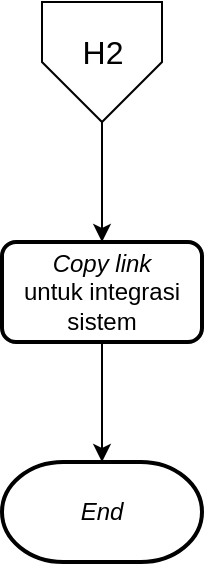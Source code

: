 <mxfile>
    <diagram name="flow-organizer-h2" id="_l-fHdQIDL7S3US_GOP9">
        <mxGraphModel dx="1039" dy="776" grid="1" gridSize="10" guides="1" tooltips="1" connect="1" arrows="1" fold="1" page="1" pageScale="1" pageWidth="850" pageHeight="1100" background="#ffffff" math="0" shadow="0">
            <root>
                <mxCell id="_cOhexhnysJCePOqRQNf-0"/>
                <mxCell id="_cOhexhnysJCePOqRQNf-1" parent="_cOhexhnysJCePOqRQNf-0"/>
                <mxCell id="_cOhexhnysJCePOqRQNf-2" value="" style="group" vertex="1" connectable="0" parent="_cOhexhnysJCePOqRQNf-1">
                    <mxGeometry x="160" y="40" width="60" height="60" as="geometry"/>
                </mxCell>
                <mxCell id="_cOhexhnysJCePOqRQNf-3" value="" style="verticalLabelPosition=bottom;verticalAlign=top;html=1;shape=offPageConnector;rounded=0;size=0.5;" vertex="1" parent="_cOhexhnysJCePOqRQNf-2">
                    <mxGeometry width="60" height="60" as="geometry"/>
                </mxCell>
                <mxCell id="_cOhexhnysJCePOqRQNf-4" value="&lt;font style=&quot;font-size: 16px;&quot;&gt;H2&lt;/font&gt;" style="text;html=1;align=center;verticalAlign=middle;resizable=0;points=[];autosize=1;strokeColor=none;fillColor=none;fontSize=18;" vertex="1" parent="_cOhexhnysJCePOqRQNf-2">
                    <mxGeometry x="10" y="5" width="40" height="40" as="geometry"/>
                </mxCell>
                <mxCell id="_cOhexhnysJCePOqRQNf-11" style="edgeStyle=none;html=1;entryX=0.5;entryY=0;entryDx=0;entryDy=0;" edge="1" parent="_cOhexhnysJCePOqRQNf-1" source="_cOhexhnysJCePOqRQNf-3" target="Ia2QtLz30et0uz4RO42X-1">
                    <mxGeometry relative="1" as="geometry">
                        <mxPoint x="190" y="170" as="targetPoint"/>
                    </mxGeometry>
                </mxCell>
                <mxCell id="Ia2QtLz30et0uz4RO42X-1" value="&lt;i&gt;Copy link&lt;/i&gt;&lt;div&gt;untuk integrasi&lt;/div&gt;&lt;div&gt;sistem&lt;/div&gt;" style="rounded=1;whiteSpace=wrap;html=1;absoluteArcSize=1;arcSize=14;strokeWidth=2;" vertex="1" parent="_cOhexhnysJCePOqRQNf-1">
                    <mxGeometry x="140" y="160" width="100" height="50" as="geometry"/>
                </mxCell>
                <mxCell id="Ia2QtLz30et0uz4RO42X-2" value="&lt;i&gt;End&lt;/i&gt;" style="strokeWidth=2;html=1;shape=mxgraph.flowchart.terminator;whiteSpace=wrap;" vertex="1" parent="_cOhexhnysJCePOqRQNf-1">
                    <mxGeometry x="140" y="270" width="100" height="50" as="geometry"/>
                </mxCell>
                <mxCell id="Ia2QtLz30et0uz4RO42X-3" style="edgeStyle=none;html=1;entryX=0.5;entryY=0;entryDx=0;entryDy=0;entryPerimeter=0;" edge="1" parent="_cOhexhnysJCePOqRQNf-1" source="Ia2QtLz30et0uz4RO42X-1" target="Ia2QtLz30et0uz4RO42X-2">
                    <mxGeometry relative="1" as="geometry"/>
                </mxCell>
            </root>
        </mxGraphModel>
    </diagram>
    <diagram id="QS70wLUpZ2y7Makc1CMT" name="flow-organizer-h1">
        <mxGraphModel dx="1222" dy="913" grid="1" gridSize="10" guides="1" tooltips="1" connect="1" arrows="1" fold="1" page="1" pageScale="1" pageWidth="850" pageHeight="1100" background="#ffffff" math="0" shadow="0">
            <root>
                <mxCell id="0"/>
                <mxCell id="1" parent="0"/>
                <mxCell id="VcvxR_C_TdOUknwEgmHB-3" value="" style="group" vertex="1" connectable="0" parent="1">
                    <mxGeometry x="160" y="40" width="60" height="60" as="geometry"/>
                </mxCell>
                <mxCell id="VcvxR_C_TdOUknwEgmHB-1" value="" style="verticalLabelPosition=bottom;verticalAlign=top;html=1;shape=offPageConnector;rounded=0;size=0.5;" vertex="1" parent="VcvxR_C_TdOUknwEgmHB-3">
                    <mxGeometry width="60" height="60" as="geometry"/>
                </mxCell>
                <mxCell id="VcvxR_C_TdOUknwEgmHB-2" value="&lt;font style=&quot;font-size: 16px;&quot;&gt;H1&lt;/font&gt;" style="text;html=1;align=center;verticalAlign=middle;resizable=0;points=[];autosize=1;strokeColor=none;fillColor=none;fontSize=18;" vertex="1" parent="VcvxR_C_TdOUknwEgmHB-3">
                    <mxGeometry x="10" y="5" width="40" height="40" as="geometry"/>
                </mxCell>
                <mxCell id="wajY7dmQ8eaXPxMQSt6Q-1" style="edgeStyle=none;html=1;entryX=0.5;entryY=0;entryDx=0;entryDy=0;" edge="1" parent="1" source="VcvxR_C_TdOUknwEgmHB-4" target="-Ekmprg_MrBl9FfBHJ7c-4">
                    <mxGeometry relative="1" as="geometry"/>
                </mxCell>
                <mxCell id="wajY7dmQ8eaXPxMQSt6Q-2" value="Ya" style="edgeLabel;html=1;align=center;verticalAlign=middle;resizable=0;points=[];" vertex="1" connectable="0" parent="wajY7dmQ8eaXPxMQSt6Q-1">
                    <mxGeometry x="-0.054" y="-1" relative="1" as="geometry">
                        <mxPoint as="offset"/>
                    </mxGeometry>
                </mxCell>
                <mxCell id="VcvxR_C_TdOUknwEgmHB-4" value="tambahkan&lt;div&gt;ruangan?&lt;/div&gt;" style="strokeWidth=2;html=1;shape=mxgraph.flowchart.decision;whiteSpace=wrap;" vertex="1" parent="1">
                    <mxGeometry x="140" y="170" width="100" height="100" as="geometry"/>
                </mxCell>
                <mxCell id="0cnfWz2PbDnAlEQyLOpq-2" style="edgeStyle=none;html=1;entryX=0;entryY=0.5;entryDx=0;entryDy=0;" edge="1" parent="1" source="n3vg3r6QTxwR-SrR_BoI-1" target="0cnfWz2PbDnAlEQyLOpq-1">
                    <mxGeometry relative="1" as="geometry"/>
                </mxCell>
                <mxCell id="0cnfWz2PbDnAlEQyLOpq-3" value="Ya" style="edgeLabel;html=1;align=center;verticalAlign=middle;resizable=0;points=[];" vertex="1" connectable="0" parent="0cnfWz2PbDnAlEQyLOpq-2">
                    <mxGeometry x="-0.254" y="3" relative="1" as="geometry">
                        <mxPoint as="offset"/>
                    </mxGeometry>
                </mxCell>
                <mxCell id="n3vg3r6QTxwR-SrR_BoI-1" value="&lt;i&gt;manage&lt;/i&gt;&lt;br&gt;&lt;div&gt;ruangan?&lt;/div&gt;" style="strokeWidth=2;html=1;shape=mxgraph.flowchart.decision;whiteSpace=wrap;" vertex="1" parent="1">
                    <mxGeometry x="325" y="170" width="100" height="100" as="geometry"/>
                </mxCell>
                <mxCell id="-Ekmprg_MrBl9FfBHJ7c-1" style="edgeStyle=none;html=1;" edge="1" parent="1" source="VcvxR_C_TdOUknwEgmHB-1" target="VcvxR_C_TdOUknwEgmHB-4">
                    <mxGeometry relative="1" as="geometry"/>
                </mxCell>
                <mxCell id="-Ekmprg_MrBl9FfBHJ7c-2" style="edgeStyle=none;html=1;entryX=0;entryY=0.5;entryDx=0;entryDy=0;entryPerimeter=0;" edge="1" parent="1" source="VcvxR_C_TdOUknwEgmHB-4" target="n3vg3r6QTxwR-SrR_BoI-1">
                    <mxGeometry relative="1" as="geometry"/>
                </mxCell>
                <mxCell id="-Ekmprg_MrBl9FfBHJ7c-3" value="Tidak" style="edgeLabel;html=1;align=center;verticalAlign=middle;resizable=0;points=[];" vertex="1" connectable="0" parent="-Ekmprg_MrBl9FfBHJ7c-2">
                    <mxGeometry x="-0.39" y="3" relative="1" as="geometry">
                        <mxPoint x="14" y="3" as="offset"/>
                    </mxGeometry>
                </mxCell>
                <mxCell id="-Ekmprg_MrBl9FfBHJ7c-4" value="&lt;i&gt;Input &lt;/i&gt;data&lt;div&gt;ruangan&lt;/div&gt;" style="shape=parallelogram;html=1;strokeWidth=2;perimeter=parallelogramPerimeter;whiteSpace=wrap;rounded=1;arcSize=12;size=0.23;" vertex="1" parent="1">
                    <mxGeometry x="140" y="360" width="100" height="60" as="geometry"/>
                </mxCell>
                <mxCell id="wajY7dmQ8eaXPxMQSt6Q-3" style="edgeStyle=none;html=1;entryX=0.5;entryY=1;entryDx=0;entryDy=0;entryPerimeter=0;" edge="1" parent="1" source="-Ekmprg_MrBl9FfBHJ7c-4" target="n3vg3r6QTxwR-SrR_BoI-1">
                    <mxGeometry relative="1" as="geometry">
                        <Array as="points">
                            <mxPoint x="375" y="390"/>
                        </Array>
                    </mxGeometry>
                </mxCell>
                <mxCell id="0cnfWz2PbDnAlEQyLOpq-1" value="Tambah data&lt;div&gt;ketersediaan&lt;/div&gt;&lt;div&gt;kamar&lt;/div&gt;" style="rounded=1;whiteSpace=wrap;html=1;absoluteArcSize=1;arcSize=14;strokeWidth=2;" vertex="1" parent="1">
                    <mxGeometry x="500" y="195" width="100" height="50" as="geometry"/>
                </mxCell>
                <mxCell id="EPReFtETeJoDhi2LZJi6-1" value="&lt;i&gt;End&lt;/i&gt;" style="strokeWidth=2;html=1;shape=mxgraph.flowchart.terminator;whiteSpace=wrap;" vertex="1" parent="1">
                    <mxGeometry x="325" y="40" width="100" height="50" as="geometry"/>
                </mxCell>
                <mxCell id="EPReFtETeJoDhi2LZJi6-2" style="edgeStyle=none;html=1;entryX=0.5;entryY=1;entryDx=0;entryDy=0;entryPerimeter=0;" edge="1" parent="1" source="n3vg3r6QTxwR-SrR_BoI-1" target="EPReFtETeJoDhi2LZJi6-1">
                    <mxGeometry relative="1" as="geometry"/>
                </mxCell>
                <mxCell id="EPReFtETeJoDhi2LZJi6-4" value="Tidak" style="edgeLabel;html=1;align=center;verticalAlign=middle;resizable=0;points=[];" vertex="1" connectable="0" parent="EPReFtETeJoDhi2LZJi6-2">
                    <mxGeometry x="-0.211" y="2" relative="1" as="geometry">
                        <mxPoint as="offset"/>
                    </mxGeometry>
                </mxCell>
                <mxCell id="EPReFtETeJoDhi2LZJi6-3" style="edgeStyle=none;html=1;entryX=1;entryY=0.5;entryDx=0;entryDy=0;entryPerimeter=0;" edge="1" parent="1" source="0cnfWz2PbDnAlEQyLOpq-1" target="EPReFtETeJoDhi2LZJi6-1">
                    <mxGeometry relative="1" as="geometry">
                        <Array as="points">
                            <mxPoint x="550" y="65"/>
                        </Array>
                    </mxGeometry>
                </mxCell>
            </root>
        </mxGraphModel>
    </diagram>
    <diagram id="fc9wXgCExDMXQAG-K6ON" name="flowchart-organizer">
        <mxGraphModel dx="1222" dy="913" grid="1" gridSize="10" guides="1" tooltips="1" connect="1" arrows="1" fold="1" page="1" pageScale="1" pageWidth="850" pageHeight="1100" background="#FFFFFF" math="0" shadow="0">
            <root>
                <mxCell id="0"/>
                <mxCell id="1" parent="0"/>
                <mxCell id="tVjnIIMGy1WMqe7VppVI-1" style="edgeStyle=none;html=1;entryX=0.5;entryY=0;entryDx=0;entryDy=0;" parent="1" source="tVjnIIMGy1WMqe7VppVI-2" target="tVjnIIMGy1WMqe7VppVI-3" edge="1">
                    <mxGeometry relative="1" as="geometry"/>
                </mxCell>
                <mxCell id="tVjnIIMGy1WMqe7VppVI-2" value="&lt;i&gt;Start&lt;/i&gt;" style="strokeWidth=2;html=1;shape=mxgraph.flowchart.terminator;whiteSpace=wrap;" parent="1" vertex="1">
                    <mxGeometry x="99" y="40" width="100" height="50" as="geometry"/>
                </mxCell>
                <mxCell id="vT5jkG1OoV1Vqz4e5SD4-4" style="edgeStyle=none;html=1;entryX=0.5;entryY=0;entryDx=0;entryDy=0;" parent="1" source="tVjnIIMGy1WMqe7VppVI-3" target="95Rax6Hbe80_S2aS_rhL-1" edge="1">
                    <mxGeometry relative="1" as="geometry">
                        <Array as="points">
                            <mxPoint x="291" y="170"/>
                        </Array>
                        <mxPoint x="289" y="200" as="targetPoint"/>
                    </mxGeometry>
                </mxCell>
                <mxCell id="tVjnIIMGy1WMqe7VppVI-3" value="Tampil&lt;div&gt;Halaman&lt;div&gt;&lt;i&gt;Login&lt;/i&gt;&lt;/div&gt;&lt;/div&gt;" style="shape=parallelogram;html=1;strokeWidth=2;perimeter=parallelogramPerimeter;whiteSpace=wrap;rounded=1;arcSize=12;size=0.23;" parent="1" vertex="1">
                    <mxGeometry x="99" y="140" width="100" height="60" as="geometry"/>
                </mxCell>
                <mxCell id="tVjnIIMGy1WMqe7VppVI-4" style="edgeStyle=none;html=1;entryX=0;entryY=0.25;entryDx=0;entryDy=0;" parent="1" source="tVjnIIMGy1WMqe7VppVI-7" target="tVjnIIMGy1WMqe7VppVI-3" edge="1">
                    <mxGeometry relative="1" as="geometry">
                        <Array as="points">
                            <mxPoint x="29" y="310"/>
                            <mxPoint x="29" y="160"/>
                        </Array>
                    </mxGeometry>
                </mxCell>
                <mxCell id="tVjnIIMGy1WMqe7VppVI-5" value="Tidak" style="edgeLabel;html=1;align=center;verticalAlign=middle;resizable=0;points=[];" parent="tVjnIIMGy1WMqe7VppVI-4" vertex="1" connectable="0">
                    <mxGeometry x="0.087" relative="1" as="geometry">
                        <mxPoint as="offset"/>
                    </mxGeometry>
                </mxCell>
                <mxCell id="tVjnIIMGy1WMqe7VppVI-6" style="edgeStyle=none;html=1;entryX=0.5;entryY=0;entryDx=0;entryDy=0;" parent="1" source="tVjnIIMGy1WMqe7VppVI-7" target="6pJ02_igU3yIXkdUALtg-1" edge="1">
                    <mxGeometry relative="1" as="geometry">
                        <mxPoint x="149" y="420" as="targetPoint"/>
                    </mxGeometry>
                </mxCell>
                <mxCell id="tVjnIIMGy1WMqe7VppVI-14" value="Ya" style="edgeLabel;html=1;align=center;verticalAlign=middle;resizable=0;points=[];" parent="tVjnIIMGy1WMqe7VppVI-6" vertex="1" connectable="0">
                    <mxGeometry x="-0.109" relative="1" as="geometry">
                        <mxPoint as="offset"/>
                    </mxGeometry>
                </mxCell>
                <mxCell id="tVjnIIMGy1WMqe7VppVI-7" value="Berhasil&lt;div&gt;&lt;i&gt;Login?&lt;/i&gt;&lt;/div&gt;" style="strokeWidth=2;html=1;shape=mxgraph.flowchart.decision;whiteSpace=wrap;" parent="1" vertex="1">
                    <mxGeometry x="99" y="260" width="100" height="100" as="geometry"/>
                </mxCell>
                <mxCell id="6pJ02_igU3yIXkdUALtg-1" value="Tampil&lt;div&gt;Dashboard&lt;div&gt;Hotel &lt;i&gt;Organizer&lt;/i&gt;&lt;/div&gt;&lt;/div&gt;" style="shape=parallelogram;html=1;strokeWidth=2;perimeter=parallelogramPerimeter;whiteSpace=wrap;rounded=1;arcSize=12;size=0.23;" parent="1" vertex="1">
                    <mxGeometry x="84" y="420" width="130" height="60" as="geometry"/>
                </mxCell>
                <mxCell id="95Rax6Hbe80_S2aS_rhL-83" style="edgeStyle=none;html=1;entryX=0.5;entryY=0;entryDx=0;entryDy=0;entryPerimeter=0;" parent="1" source="ZSSFZr6Kq4GCFvH2YbBB-1" target="ts_6Rz1maOentJAStTko-8" edge="1">
                    <mxGeometry relative="1" as="geometry">
                        <mxPoint x="771" y="910" as="targetPoint"/>
                        <Array as="points">
                            <mxPoint x="771" y="90"/>
                        </Array>
                    </mxGeometry>
                </mxCell>
                <mxCell id="ZSSFZr6Kq4GCFvH2YbBB-1" value="Kelola&lt;div&gt;Reservasi&lt;/div&gt;" style="rounded=1;whiteSpace=wrap;html=1;absoluteArcSize=1;arcSize=14;strokeWidth=2;" parent="1" vertex="1">
                    <mxGeometry x="571" y="65" width="100" height="50" as="geometry"/>
                </mxCell>
                <mxCell id="ZSSFZr6Kq4GCFvH2YbBB-3" value="Kelola&lt;div&gt;Kode Promosi&lt;/div&gt;" style="rounded=1;whiteSpace=wrap;html=1;absoluteArcSize=1;arcSize=14;strokeWidth=2;" parent="1" vertex="1">
                    <mxGeometry x="571" y="625" width="100" height="50" as="geometry"/>
                </mxCell>
                <mxCell id="U4bFKJUdXMXYTppH_8km-4" style="edgeStyle=none;html=1;entryX=0;entryY=0.5;entryDx=0;entryDy=0;" edge="1" parent="1" source="ZSSFZr6Kq4GCFvH2YbBB-4" target="U4bFKJUdXMXYTppH_8km-3">
                    <mxGeometry relative="1" as="geometry"/>
                </mxCell>
                <mxCell id="ZSSFZr6Kq4GCFvH2YbBB-4" value="Kelola&lt;div&gt;&lt;i&gt;Type &amp;amp; Allotment&lt;/i&gt;&lt;/div&gt;" style="rounded=1;whiteSpace=wrap;html=1;absoluteArcSize=1;arcSize=14;strokeWidth=2;" parent="1" vertex="1">
                    <mxGeometry x="571" y="205" width="100" height="50" as="geometry"/>
                </mxCell>
                <mxCell id="U4bFKJUdXMXYTppH_8km-2" style="edgeStyle=none;html=1;entryX=0;entryY=0.5;entryDx=0;entryDy=0;" edge="1" parent="1" source="ZSSFZr6Kq4GCFvH2YbBB-5" target="U4bFKJUdXMXYTppH_8km-1">
                    <mxGeometry relative="1" as="geometry"/>
                </mxCell>
                <mxCell id="ZSSFZr6Kq4GCFvH2YbBB-5" value="Kelola&lt;div&gt;&lt;i&gt;General Setting&lt;/i&gt;&lt;/div&gt;" style="rounded=1;whiteSpace=wrap;html=1;absoluteArcSize=1;arcSize=14;strokeWidth=2;" parent="1" vertex="1">
                    <mxGeometry x="571" y="485" width="100" height="50" as="geometry"/>
                </mxCell>
                <mxCell id="ZSSFZr6Kq4GCFvH2YbBB-6" value="Kelola&lt;div&gt;Hotel &lt;i&gt;Setting&lt;/i&gt;&lt;/div&gt;" style="rounded=1;whiteSpace=wrap;html=1;absoluteArcSize=1;arcSize=14;strokeWidth=2;" parent="1" vertex="1">
                    <mxGeometry x="571" y="345" width="100" height="50" as="geometry"/>
                </mxCell>
                <mxCell id="ZSSFZr6Kq4GCFvH2YbBB-11" value="Kelola&lt;div&gt;&lt;i&gt;Organizer Profile&lt;/i&gt;&lt;/div&gt;" style="rounded=1;whiteSpace=wrap;html=1;absoluteArcSize=1;arcSize=14;strokeWidth=2;" parent="1" vertex="1">
                    <mxGeometry x="561" y="765" width="100" height="50" as="geometry"/>
                </mxCell>
                <mxCell id="ts_6Rz1maOentJAStTko-1" value="&lt;i&gt;Logout&lt;/i&gt;" style="rounded=1;whiteSpace=wrap;html=1;absoluteArcSize=1;arcSize=14;strokeWidth=2;" parent="1" vertex="1">
                    <mxGeometry x="561" y="905" width="100" height="50" as="geometry"/>
                </mxCell>
                <mxCell id="ts_6Rz1maOentJAStTko-8" value="&lt;i&gt;End&lt;/i&gt;" style="strokeWidth=2;html=1;shape=mxgraph.flowchart.terminator;whiteSpace=wrap;" parent="1" vertex="1">
                    <mxGeometry x="721" y="905" width="100" height="50" as="geometry"/>
                </mxCell>
                <mxCell id="vT5jkG1OoV1Vqz4e5SD4-7" style="edgeStyle=none;html=1;entryX=1;entryY=0.5;entryDx=0;entryDy=0;entryPerimeter=0;exitX=0.5;exitY=1;exitDx=0;exitDy=0;" parent="1" source="95Rax6Hbe80_S2aS_rhL-1" target="tVjnIIMGy1WMqe7VppVI-7" edge="1">
                    <mxGeometry relative="1" as="geometry">
                        <Array as="points">
                            <mxPoint x="289" y="310"/>
                        </Array>
                        <mxPoint x="289" y="248.333" as="sourcePoint"/>
                    </mxGeometry>
                </mxCell>
                <mxCell id="95Rax6Hbe80_S2aS_rhL-1" value="Input email&amp;nbsp;&lt;div&gt;dan password&lt;/div&gt;" style="shape=parallelogram;html=1;strokeWidth=2;perimeter=parallelogramPerimeter;whiteSpace=wrap;rounded=1;arcSize=12;size=0.23;" parent="1" vertex="1">
                    <mxGeometry x="229" y="200" width="120" height="60" as="geometry"/>
                </mxCell>
                <mxCell id="95Rax6Hbe80_S2aS_rhL-68" style="edgeStyle=none;html=1;entryX=0;entryY=0.5;entryDx=0;entryDy=0;" parent="1" source="95Rax6Hbe80_S2aS_rhL-35" target="ZSSFZr6Kq4GCFvH2YbBB-4" edge="1">
                    <mxGeometry relative="1" as="geometry"/>
                </mxCell>
                <mxCell id="95Rax6Hbe80_S2aS_rhL-73" value="Ya" style="edgeLabel;html=1;align=center;verticalAlign=middle;resizable=0;points=[];" parent="95Rax6Hbe80_S2aS_rhL-68" vertex="1" connectable="0">
                    <mxGeometry x="-0.143" y="3" relative="1" as="geometry">
                        <mxPoint x="1" as="offset"/>
                    </mxGeometry>
                </mxCell>
                <mxCell id="95Rax6Hbe80_S2aS_rhL-35" value="Menu&lt;div&gt;&lt;i&gt;Type &amp;amp;&amp;nbsp;&lt;/i&gt;&lt;/div&gt;&lt;div&gt;&lt;i&gt;Alotment?&lt;/i&gt;&lt;/div&gt;" style="strokeWidth=2;html=1;shape=mxgraph.flowchart.decision;whiteSpace=wrap;" parent="1" vertex="1">
                    <mxGeometry x="401" y="180" width="100" height="100" as="geometry"/>
                </mxCell>
                <mxCell id="95Rax6Hbe80_S2aS_rhL-66" style="edgeStyle=none;html=1;entryX=0;entryY=0.5;entryDx=0;entryDy=0;" parent="1" source="95Rax6Hbe80_S2aS_rhL-39" target="ZSSFZr6Kq4GCFvH2YbBB-1" edge="1">
                    <mxGeometry relative="1" as="geometry"/>
                </mxCell>
                <mxCell id="95Rax6Hbe80_S2aS_rhL-67" value="Ya" style="edgeLabel;html=1;align=center;verticalAlign=middle;resizable=0;points=[];" parent="95Rax6Hbe80_S2aS_rhL-66" vertex="1" connectable="0">
                    <mxGeometry x="-0.043" y="-1" relative="1" as="geometry">
                        <mxPoint x="1" as="offset"/>
                    </mxGeometry>
                </mxCell>
                <mxCell id="95Rax6Hbe80_S2aS_rhL-39" value="Menu&lt;div&gt;reservasi&lt;i&gt;?&lt;/i&gt;&lt;/div&gt;" style="strokeWidth=2;html=1;shape=mxgraph.flowchart.decision;whiteSpace=wrap;" parent="1" vertex="1">
                    <mxGeometry x="401" y="40" width="100" height="100" as="geometry"/>
                </mxCell>
                <mxCell id="95Rax6Hbe80_S2aS_rhL-59" style="edgeStyle=none;html=1;entryX=0;entryY=0.5;entryDx=0;entryDy=0;" parent="1" source="95Rax6Hbe80_S2aS_rhL-42" target="ts_6Rz1maOentJAStTko-1" edge="1">
                    <mxGeometry relative="1" as="geometry"/>
                </mxCell>
                <mxCell id="95Rax6Hbe80_S2aS_rhL-61" value="Ya" style="edgeLabel;html=1;align=center;verticalAlign=middle;resizable=0;points=[];" parent="95Rax6Hbe80_S2aS_rhL-59" vertex="1" connectable="0">
                    <mxGeometry x="-0.236" y="-2" relative="1" as="geometry">
                        <mxPoint x="1" as="offset"/>
                    </mxGeometry>
                </mxCell>
                <mxCell id="95Rax6Hbe80_S2aS_rhL-62" style="edgeStyle=none;html=1;entryX=0.5;entryY=1;entryDx=0;entryDy=0;" parent="1" source="95Rax6Hbe80_S2aS_rhL-42" target="6pJ02_igU3yIXkdUALtg-1" edge="1">
                    <mxGeometry relative="1" as="geometry">
                        <Array as="points">
                            <mxPoint x="149" y="930"/>
                        </Array>
                    </mxGeometry>
                </mxCell>
                <mxCell id="95Rax6Hbe80_S2aS_rhL-63" value="Tidak" style="edgeLabel;html=1;align=center;verticalAlign=middle;resizable=0;points=[];" parent="95Rax6Hbe80_S2aS_rhL-62" vertex="1" connectable="0">
                    <mxGeometry x="-0.623" relative="1" as="geometry">
                        <mxPoint x="1" as="offset"/>
                    </mxGeometry>
                </mxCell>
                <mxCell id="95Rax6Hbe80_S2aS_rhL-42" value="Logout?" style="strokeWidth=2;html=1;shape=mxgraph.flowchart.decision;whiteSpace=wrap;" parent="1" vertex="1">
                    <mxGeometry x="401" y="880" width="100" height="100" as="geometry"/>
                </mxCell>
                <mxCell id="95Rax6Hbe80_S2aS_rhL-71" style="edgeStyle=none;html=1;entryX=0;entryY=0.5;entryDx=0;entryDy=0;" parent="1" source="95Rax6Hbe80_S2aS_rhL-43" target="ZSSFZr6Kq4GCFvH2YbBB-3" edge="1">
                    <mxGeometry relative="1" as="geometry"/>
                </mxCell>
                <mxCell id="95Rax6Hbe80_S2aS_rhL-76" value="Ya" style="edgeLabel;html=1;align=center;verticalAlign=middle;resizable=0;points=[];" parent="95Rax6Hbe80_S2aS_rhL-71" vertex="1" connectable="0">
                    <mxGeometry x="-0.177" y="-2" relative="1" as="geometry">
                        <mxPoint x="1" as="offset"/>
                    </mxGeometry>
                </mxCell>
                <mxCell id="95Rax6Hbe80_S2aS_rhL-43" value="Menu&lt;div&gt;Kode Promo&lt;i&gt;?&lt;/i&gt;&lt;/div&gt;" style="strokeWidth=2;html=1;shape=mxgraph.flowchart.decision;whiteSpace=wrap;" parent="1" vertex="1">
                    <mxGeometry x="401" y="600" width="100" height="100" as="geometry"/>
                </mxCell>
                <mxCell id="95Rax6Hbe80_S2aS_rhL-70" style="edgeStyle=none;html=1;entryX=0;entryY=0.5;entryDx=0;entryDy=0;" parent="1" source="95Rax6Hbe80_S2aS_rhL-44" target="ZSSFZr6Kq4GCFvH2YbBB-5" edge="1">
                    <mxGeometry relative="1" as="geometry"/>
                </mxCell>
                <mxCell id="95Rax6Hbe80_S2aS_rhL-75" value="Ya" style="edgeLabel;html=1;align=center;verticalAlign=middle;resizable=0;points=[];" parent="95Rax6Hbe80_S2aS_rhL-70" vertex="1" connectable="0">
                    <mxGeometry x="-0.043" y="-3" relative="1" as="geometry">
                        <mxPoint x="1" as="offset"/>
                    </mxGeometry>
                </mxCell>
                <mxCell id="95Rax6Hbe80_S2aS_rhL-44" value="Menu&lt;div&gt;General&lt;/div&gt;&lt;div&gt;&lt;i&gt;Setting?&lt;/i&gt;&lt;/div&gt;" style="strokeWidth=2;html=1;shape=mxgraph.flowchart.decision;whiteSpace=wrap;" parent="1" vertex="1">
                    <mxGeometry x="401" y="460" width="100" height="100" as="geometry"/>
                </mxCell>
                <mxCell id="95Rax6Hbe80_S2aS_rhL-69" style="edgeStyle=none;html=1;entryX=0;entryY=0.5;entryDx=0;entryDy=0;" parent="1" source="95Rax6Hbe80_S2aS_rhL-45" target="ZSSFZr6Kq4GCFvH2YbBB-6" edge="1">
                    <mxGeometry relative="1" as="geometry"/>
                </mxCell>
                <mxCell id="95Rax6Hbe80_S2aS_rhL-74" value="Ya" style="edgeLabel;html=1;align=center;verticalAlign=middle;resizable=0;points=[];" parent="95Rax6Hbe80_S2aS_rhL-69" vertex="1" connectable="0">
                    <mxGeometry x="-0.177" y="-2" relative="1" as="geometry">
                        <mxPoint x="1" as="offset"/>
                    </mxGeometry>
                </mxCell>
                <mxCell id="95Rax6Hbe80_S2aS_rhL-45" value="Menu&lt;div&gt;Hotel &lt;i&gt;Setting?&lt;/i&gt;&lt;/div&gt;" style="strokeWidth=2;html=1;shape=mxgraph.flowchart.decision;whiteSpace=wrap;" parent="1" vertex="1">
                    <mxGeometry x="401" y="320" width="100" height="100" as="geometry"/>
                </mxCell>
                <mxCell id="95Rax6Hbe80_S2aS_rhL-72" style="edgeStyle=none;html=1;" parent="1" source="95Rax6Hbe80_S2aS_rhL-46" target="ZSSFZr6Kq4GCFvH2YbBB-11" edge="1">
                    <mxGeometry relative="1" as="geometry"/>
                </mxCell>
                <mxCell id="95Rax6Hbe80_S2aS_rhL-77" value="Ya" style="edgeLabel;html=1;align=center;verticalAlign=middle;resizable=0;points=[];" parent="95Rax6Hbe80_S2aS_rhL-72" vertex="1" connectable="0">
                    <mxGeometry x="-0.353" y="2" relative="1" as="geometry">
                        <mxPoint x="1" as="offset"/>
                    </mxGeometry>
                </mxCell>
                <mxCell id="95Rax6Hbe80_S2aS_rhL-46" value="Menu&lt;div&gt;Profile&lt;i&gt;?&lt;/i&gt;&lt;/div&gt;" style="strokeWidth=2;html=1;shape=mxgraph.flowchart.decision;whiteSpace=wrap;" parent="1" vertex="1">
                    <mxGeometry x="401" y="740" width="100" height="100" as="geometry"/>
                </mxCell>
                <mxCell id="95Rax6Hbe80_S2aS_rhL-47" style="edgeStyle=none;html=1;entryX=0.5;entryY=0;entryDx=0;entryDy=0;entryPerimeter=0;" parent="1" source="95Rax6Hbe80_S2aS_rhL-39" target="95Rax6Hbe80_S2aS_rhL-35" edge="1">
                    <mxGeometry relative="1" as="geometry"/>
                </mxCell>
                <mxCell id="95Rax6Hbe80_S2aS_rhL-48" value="Tidak" style="edgeLabel;html=1;align=center;verticalAlign=middle;resizable=0;points=[];" parent="95Rax6Hbe80_S2aS_rhL-47" vertex="1" connectable="0">
                    <mxGeometry x="-0.302" y="-2" relative="1" as="geometry">
                        <mxPoint as="offset"/>
                    </mxGeometry>
                </mxCell>
                <mxCell id="95Rax6Hbe80_S2aS_rhL-49" style="edgeStyle=none;html=1;entryX=0.5;entryY=0;entryDx=0;entryDy=0;entryPerimeter=0;" parent="1" source="95Rax6Hbe80_S2aS_rhL-35" target="95Rax6Hbe80_S2aS_rhL-45" edge="1">
                    <mxGeometry relative="1" as="geometry"/>
                </mxCell>
                <mxCell id="95Rax6Hbe80_S2aS_rhL-50" value="Tidak" style="edgeLabel;html=1;align=center;verticalAlign=middle;resizable=0;points=[];" parent="95Rax6Hbe80_S2aS_rhL-49" vertex="1" connectable="0">
                    <mxGeometry x="-0.302" y="-2" relative="1" as="geometry">
                        <mxPoint as="offset"/>
                    </mxGeometry>
                </mxCell>
                <mxCell id="95Rax6Hbe80_S2aS_rhL-51" style="edgeStyle=none;html=1;entryX=0.5;entryY=0;entryDx=0;entryDy=0;entryPerimeter=0;" parent="1" source="95Rax6Hbe80_S2aS_rhL-45" target="95Rax6Hbe80_S2aS_rhL-44" edge="1">
                    <mxGeometry relative="1" as="geometry"/>
                </mxCell>
                <mxCell id="95Rax6Hbe80_S2aS_rhL-52" value="Tidak" style="edgeLabel;html=1;align=center;verticalAlign=middle;resizable=0;points=[];" parent="95Rax6Hbe80_S2aS_rhL-51" vertex="1" connectable="0">
                    <mxGeometry x="-0.163" y="1" relative="1" as="geometry">
                        <mxPoint as="offset"/>
                    </mxGeometry>
                </mxCell>
                <mxCell id="95Rax6Hbe80_S2aS_rhL-53" style="edgeStyle=none;html=1;entryX=0.5;entryY=0;entryDx=0;entryDy=0;entryPerimeter=0;" parent="1" source="95Rax6Hbe80_S2aS_rhL-44" target="95Rax6Hbe80_S2aS_rhL-43" edge="1">
                    <mxGeometry relative="1" as="geometry"/>
                </mxCell>
                <mxCell id="95Rax6Hbe80_S2aS_rhL-54" value="Tidak" style="edgeLabel;html=1;align=center;verticalAlign=middle;resizable=0;points=[];" parent="95Rax6Hbe80_S2aS_rhL-53" vertex="1" connectable="0">
                    <mxGeometry x="-0.163" y="-3" relative="1" as="geometry">
                        <mxPoint as="offset"/>
                    </mxGeometry>
                </mxCell>
                <mxCell id="95Rax6Hbe80_S2aS_rhL-55" style="edgeStyle=none;html=1;entryX=0.5;entryY=0;entryDx=0;entryDy=0;entryPerimeter=0;" parent="1" source="95Rax6Hbe80_S2aS_rhL-43" target="95Rax6Hbe80_S2aS_rhL-46" edge="1">
                    <mxGeometry relative="1" as="geometry"/>
                </mxCell>
                <mxCell id="95Rax6Hbe80_S2aS_rhL-56" value="Tidak" style="edgeLabel;html=1;align=center;verticalAlign=middle;resizable=0;points=[];" parent="95Rax6Hbe80_S2aS_rhL-55" vertex="1" connectable="0">
                    <mxGeometry x="-0.052" y="-1" relative="1" as="geometry">
                        <mxPoint as="offset"/>
                    </mxGeometry>
                </mxCell>
                <mxCell id="95Rax6Hbe80_S2aS_rhL-57" style="edgeStyle=none;html=1;entryX=0.5;entryY=0;entryDx=0;entryDy=0;entryPerimeter=0;" parent="1" source="95Rax6Hbe80_S2aS_rhL-46" target="95Rax6Hbe80_S2aS_rhL-42" edge="1">
                    <mxGeometry relative="1" as="geometry"/>
                </mxCell>
                <mxCell id="95Rax6Hbe80_S2aS_rhL-58" value="Tidak" style="edgeLabel;html=1;align=center;verticalAlign=middle;resizable=0;points=[];" parent="95Rax6Hbe80_S2aS_rhL-57" vertex="1" connectable="0">
                    <mxGeometry x="-0.385" y="1" relative="1" as="geometry">
                        <mxPoint as="offset"/>
                    </mxGeometry>
                </mxCell>
                <mxCell id="95Rax6Hbe80_S2aS_rhL-60" style="edgeStyle=none;html=1;entryX=0;entryY=0.5;entryDx=0;entryDy=0;entryPerimeter=0;" parent="1" source="ts_6Rz1maOentJAStTko-1" target="ts_6Rz1maOentJAStTko-8" edge="1">
                    <mxGeometry relative="1" as="geometry"/>
                </mxCell>
                <mxCell id="95Rax6Hbe80_S2aS_rhL-64" style="edgeStyle=none;html=1;entryX=0;entryY=0.5;entryDx=0;entryDy=0;entryPerimeter=0;" parent="1" source="6pJ02_igU3yIXkdUALtg-1" target="95Rax6Hbe80_S2aS_rhL-39" edge="1">
                    <mxGeometry relative="1" as="geometry">
                        <Array as="points">
                            <mxPoint x="361" y="450"/>
                            <mxPoint x="361" y="90"/>
                        </Array>
                    </mxGeometry>
                </mxCell>
                <mxCell id="95Rax6Hbe80_S2aS_rhL-78" style="edgeStyle=none;html=1;entryX=0.5;entryY=0;entryDx=0;entryDy=0;entryPerimeter=0;" parent="1" source="ZSSFZr6Kq4GCFvH2YbBB-11" target="ts_6Rz1maOentJAStTko-8" edge="1">
                    <mxGeometry relative="1" as="geometry">
                        <Array as="points">
                            <mxPoint x="771" y="790"/>
                        </Array>
                    </mxGeometry>
                </mxCell>
                <mxCell id="95Rax6Hbe80_S2aS_rhL-79" style="edgeStyle=none;html=1;entryX=0.5;entryY=0;entryDx=0;entryDy=0;entryPerimeter=0;" parent="1" source="ZSSFZr6Kq4GCFvH2YbBB-3" target="ts_6Rz1maOentJAStTko-8" edge="1">
                    <mxGeometry relative="1" as="geometry">
                        <Array as="points">
                            <mxPoint x="771" y="650"/>
                        </Array>
                    </mxGeometry>
                </mxCell>
                <mxCell id="95Rax6Hbe80_S2aS_rhL-81" style="edgeStyle=none;html=1;entryX=0.5;entryY=0;entryDx=0;entryDy=0;entryPerimeter=0;" parent="1" source="ZSSFZr6Kq4GCFvH2YbBB-6" target="ts_6Rz1maOentJAStTko-8" edge="1">
                    <mxGeometry relative="1" as="geometry">
                        <Array as="points">
                            <mxPoint x="771" y="370"/>
                        </Array>
                    </mxGeometry>
                </mxCell>
                <mxCell id="U4bFKJUdXMXYTppH_8km-1" value="" style="verticalLabelPosition=bottom;verticalAlign=top;html=1;shape=offPageConnector;rounded=0;size=0.5;" vertex="1" parent="1">
                    <mxGeometry x="790" y="480" width="60" height="60" as="geometry"/>
                </mxCell>
                <mxCell id="U4bFKJUdXMXYTppH_8km-3" value="" style="verticalLabelPosition=bottom;verticalAlign=top;html=1;shape=offPageConnector;rounded=0;size=0.5;" vertex="1" parent="1">
                    <mxGeometry x="800" y="200" width="60" height="60" as="geometry"/>
                </mxCell>
                <mxCell id="U4bFKJUdXMXYTppH_8km-5" value="&lt;font style=&quot;font-size: 16px;&quot;&gt;H1&lt;/font&gt;" style="text;html=1;align=center;verticalAlign=middle;resizable=0;points=[];autosize=1;strokeColor=none;fillColor=none;fontSize=18;" vertex="1" parent="1">
                    <mxGeometry x="810" y="205" width="40" height="40" as="geometry"/>
                </mxCell>
                <mxCell id="U4bFKJUdXMXYTppH_8km-6" value="&lt;font style=&quot;font-size: 16px;&quot;&gt;H2&lt;/font&gt;" style="text;html=1;align=center;verticalAlign=middle;resizable=0;points=[];autosize=1;strokeColor=none;fillColor=none;fontSize=18;" vertex="1" parent="1">
                    <mxGeometry x="800" y="485" width="40" height="40" as="geometry"/>
                </mxCell>
            </root>
        </mxGraphModel>
    </diagram>
    <diagram id="jgIvAlP4XPj_Vf4-Wyw_" name="flowchart-admin">
        <mxGraphModel dx="1385" dy="1035" grid="1" gridSize="10" guides="1" tooltips="1" connect="1" arrows="1" fold="1" page="1" pageScale="1" pageWidth="850" pageHeight="1100" background="#FFFFFF" math="0" shadow="0">
            <root>
                <mxCell id="0"/>
                <mxCell id="1" parent="0"/>
                <mxCell id="ox4Kx2S2SUwuHIt8zr4Y-3" style="edgeStyle=none;html=1;" parent="1" source="ox4Kx2S2SUwuHIt8zr4Y-1" target="ox4Kx2S2SUwuHIt8zr4Y-2" edge="1">
                    <mxGeometry relative="1" as="geometry"/>
                </mxCell>
                <mxCell id="ox4Kx2S2SUwuHIt8zr4Y-1" value="&lt;i&gt;Start&lt;/i&gt;" style="strokeWidth=2;html=1;shape=mxgraph.flowchart.terminator;whiteSpace=wrap;" parent="1" vertex="1">
                    <mxGeometry x="90" y="50" width="100" height="50" as="geometry"/>
                </mxCell>
                <mxCell id="v0G7OplA9C6EgMvSG4Ew-4" style="edgeStyle=none;html=1;entryX=0.5;entryY=0;entryDx=0;entryDy=0;" parent="1" source="ox4Kx2S2SUwuHIt8zr4Y-2" target="MyJhE_w844o8dRdTQCV_-1" edge="1">
                    <mxGeometry relative="1" as="geometry">
                        <Array as="points">
                            <mxPoint x="260" y="180"/>
                        </Array>
                        <mxPoint x="280" y="220" as="targetPoint"/>
                    </mxGeometry>
                </mxCell>
                <mxCell id="ox4Kx2S2SUwuHIt8zr4Y-2" value="Tampil&lt;div&gt;Halaman&lt;div&gt;&lt;i&gt;Login&lt;/i&gt;&lt;/div&gt;&lt;/div&gt;" style="shape=parallelogram;html=1;strokeWidth=2;perimeter=parallelogramPerimeter;whiteSpace=wrap;rounded=1;arcSize=12;size=0.23;" parent="1" vertex="1">
                    <mxGeometry x="90" y="150" width="100" height="60" as="geometry"/>
                </mxCell>
                <mxCell id="ox4Kx2S2SUwuHIt8zr4Y-6" style="edgeStyle=none;html=1;entryX=0;entryY=0.25;entryDx=0;entryDy=0;" parent="1" source="ox4Kx2S2SUwuHIt8zr4Y-4" target="ox4Kx2S2SUwuHIt8zr4Y-2" edge="1">
                    <mxGeometry relative="1" as="geometry">
                        <Array as="points">
                            <mxPoint x="20" y="310"/>
                            <mxPoint x="20" y="170"/>
                        </Array>
                    </mxGeometry>
                </mxCell>
                <mxCell id="ox4Kx2S2SUwuHIt8zr4Y-7" value="Tidak" style="edgeLabel;html=1;align=center;verticalAlign=middle;resizable=0;points=[];" parent="ox4Kx2S2SUwuHIt8zr4Y-6" vertex="1" connectable="0">
                    <mxGeometry x="-0.107" y="1" relative="1" as="geometry">
                        <mxPoint as="offset"/>
                    </mxGeometry>
                </mxCell>
                <mxCell id="ox4Kx2S2SUwuHIt8zr4Y-8" style="edgeStyle=none;html=1;entryX=0.5;entryY=0;entryDx=0;entryDy=0;" parent="1" source="ox4Kx2S2SUwuHIt8zr4Y-4" target="ox4Kx2S2SUwuHIt8zr4Y-10" edge="1">
                    <mxGeometry relative="1" as="geometry">
                        <mxPoint x="140" y="450" as="targetPoint"/>
                    </mxGeometry>
                </mxCell>
                <mxCell id="ox4Kx2S2SUwuHIt8zr4Y-9" value="Ya" style="edgeLabel;html=1;align=center;verticalAlign=middle;resizable=0;points=[];" parent="ox4Kx2S2SUwuHIt8zr4Y-8" vertex="1" connectable="0">
                    <mxGeometry x="-0.206" relative="1" as="geometry">
                        <mxPoint as="offset"/>
                    </mxGeometry>
                </mxCell>
                <mxCell id="ox4Kx2S2SUwuHIt8zr4Y-4" value="&lt;i&gt;Login&lt;/i&gt;&lt;div&gt;Berhasil?&lt;/div&gt;" style="strokeWidth=2;html=1;shape=mxgraph.flowchart.decision;whiteSpace=wrap;" parent="1" vertex="1">
                    <mxGeometry x="90" y="260" width="100" height="100" as="geometry"/>
                </mxCell>
                <mxCell id="ox4Kx2S2SUwuHIt8zr4Y-10" value="Tampil&lt;div&gt;Dashboard&lt;div&gt;Admin&lt;/div&gt;&lt;/div&gt;" style="shape=parallelogram;html=1;strokeWidth=2;perimeter=parallelogramPerimeter;whiteSpace=wrap;rounded=1;arcSize=12;size=0.23;" parent="1" vertex="1">
                    <mxGeometry x="90" y="430" width="100" height="60" as="geometry"/>
                </mxCell>
                <mxCell id="6jJWZD4VBJcN1SThI6SO-41" style="edgeStyle=none;html=1;entryX=0.5;entryY=0;entryDx=0;entryDy=0;entryPerimeter=0;" edge="1" parent="1" source="ox4Kx2S2SUwuHIt8zr4Y-11" target="ox4Kx2S2SUwuHIt8zr4Y-29">
                    <mxGeometry relative="1" as="geometry">
                        <Array as="points">
                            <mxPoint x="740" y="100"/>
                        </Array>
                    </mxGeometry>
                </mxCell>
                <mxCell id="ox4Kx2S2SUwuHIt8zr4Y-11" value="Kelola Data&lt;div&gt;Hotel&lt;/div&gt;" style="rounded=1;whiteSpace=wrap;html=1;absoluteArcSize=1;arcSize=14;strokeWidth=2;" parent="1" vertex="1">
                    <mxGeometry x="510" y="75" width="100" height="50" as="geometry"/>
                </mxCell>
                <mxCell id="ox4Kx2S2SUwuHIt8zr4Y-13" value="Kelola Data&lt;div&gt;&lt;i&gt;User&lt;/i&gt;&lt;/div&gt;" style="rounded=1;whiteSpace=wrap;html=1;absoluteArcSize=1;arcSize=14;strokeWidth=2;" parent="1" vertex="1">
                    <mxGeometry x="510" y="215" width="100" height="50" as="geometry"/>
                </mxCell>
                <mxCell id="ox4Kx2S2SUwuHIt8zr4Y-14" value="Kelola Data&lt;div&gt;&lt;i&gt;Bed&lt;/i&gt;&lt;/div&gt;" style="rounded=1;whiteSpace=wrap;html=1;absoluteArcSize=1;arcSize=14;strokeWidth=2;" parent="1" vertex="1">
                    <mxGeometry x="510" y="355" width="100" height="50" as="geometry"/>
                </mxCell>
                <mxCell id="ox4Kx2S2SUwuHIt8zr4Y-15" value="Kelola Data&lt;div&gt;&lt;i&gt;Policy&lt;/i&gt;&lt;/div&gt;" style="rounded=1;whiteSpace=wrap;html=1;absoluteArcSize=1;arcSize=14;strokeWidth=2;" parent="1" vertex="1">
                    <mxGeometry x="510" y="635" width="100" height="50" as="geometry"/>
                </mxCell>
                <mxCell id="6jJWZD4VBJcN1SThI6SO-38" style="edgeStyle=none;html=1;entryX=0.5;entryY=0;entryDx=0;entryDy=0;entryPerimeter=0;" edge="1" parent="1" source="ox4Kx2S2SUwuHIt8zr4Y-16" target="ox4Kx2S2SUwuHIt8zr4Y-29">
                    <mxGeometry relative="1" as="geometry">
                        <mxPoint x="740" y="780" as="targetPoint"/>
                        <Array as="points">
                            <mxPoint x="740" y="520"/>
                        </Array>
                    </mxGeometry>
                </mxCell>
                <mxCell id="ox4Kx2S2SUwuHIt8zr4Y-16" value="Kelola Data&lt;div&gt;&lt;i&gt;Amenity&lt;/i&gt;&lt;/div&gt;" style="rounded=1;whiteSpace=wrap;html=1;absoluteArcSize=1;arcSize=14;strokeWidth=2;" parent="1" vertex="1">
                    <mxGeometry x="510" y="495" width="100" height="50" as="geometry"/>
                </mxCell>
                <mxCell id="6jJWZD4VBJcN1SThI6SO-36" style="edgeStyle=none;html=1;" edge="1" parent="1" source="ox4Kx2S2SUwuHIt8zr4Y-21" target="ox4Kx2S2SUwuHIt8zr4Y-29">
                    <mxGeometry relative="1" as="geometry"/>
                </mxCell>
                <mxCell id="ox4Kx2S2SUwuHIt8zr4Y-21" value="&lt;i&gt;Logout&lt;/i&gt;" style="rounded=1;whiteSpace=wrap;html=1;absoluteArcSize=1;arcSize=14;strokeWidth=2;" parent="1" vertex="1">
                    <mxGeometry x="510" y="775" width="100" height="50" as="geometry"/>
                </mxCell>
                <mxCell id="ox4Kx2S2SUwuHIt8zr4Y-29" value="&lt;i&gt;End&lt;/i&gt;" style="strokeWidth=2;html=1;shape=mxgraph.flowchart.terminator;whiteSpace=wrap;" parent="1" vertex="1">
                    <mxGeometry x="690" y="775" width="100" height="50" as="geometry"/>
                </mxCell>
                <mxCell id="v0G7OplA9C6EgMvSG4Ew-5" style="edgeStyle=none;html=1;entryX=1;entryY=0.5;entryDx=0;entryDy=0;entryPerimeter=0;exitX=0.5;exitY=1;exitDx=0;exitDy=0;" parent="1" source="MyJhE_w844o8dRdTQCV_-1" target="ox4Kx2S2SUwuHIt8zr4Y-4" edge="1">
                    <mxGeometry relative="1" as="geometry">
                        <Array as="points">
                            <mxPoint x="260" y="310"/>
                        </Array>
                        <mxPoint x="280" y="268.333" as="sourcePoint"/>
                    </mxGeometry>
                </mxCell>
                <mxCell id="MyJhE_w844o8dRdTQCV_-1" value="Input data&lt;div&gt;pendataran&lt;/div&gt;" style="shape=parallelogram;html=1;strokeWidth=2;perimeter=parallelogramPerimeter;whiteSpace=wrap;rounded=1;arcSize=12;size=0.23;" vertex="1" parent="1">
                    <mxGeometry x="210" y="210" width="100" height="60" as="geometry"/>
                </mxCell>
                <mxCell id="6jJWZD4VBJcN1SThI6SO-21" style="edgeStyle=none;html=1;entryX=0;entryY=0.5;entryDx=0;entryDy=0;" edge="1" parent="1" source="6jJWZD4VBJcN1SThI6SO-1" target="ox4Kx2S2SUwuHIt8zr4Y-11">
                    <mxGeometry relative="1" as="geometry"/>
                </mxCell>
                <mxCell id="6jJWZD4VBJcN1SThI6SO-25" value="Ya" style="edgeLabel;html=1;align=center;verticalAlign=middle;resizable=0;points=[];" vertex="1" connectable="0" parent="6jJWZD4VBJcN1SThI6SO-21">
                    <mxGeometry x="-0.211" y="-1" relative="1" as="geometry">
                        <mxPoint as="offset"/>
                    </mxGeometry>
                </mxCell>
                <mxCell id="6jJWZD4VBJcN1SThI6SO-1" value="Menu&amp;nbsp;&lt;div&gt;Hotel?&lt;/div&gt;" style="strokeWidth=2;html=1;shape=mxgraph.flowchart.decision;whiteSpace=wrap;" vertex="1" parent="1">
                    <mxGeometry x="340" y="50" width="100" height="100" as="geometry"/>
                </mxCell>
                <mxCell id="6jJWZD4VBJcN1SThI6SO-19" style="edgeStyle=none;html=1;entryX=0;entryY=0.5;entryDx=0;entryDy=0;" edge="1" parent="1" source="6jJWZD4VBJcN1SThI6SO-2" target="ox4Kx2S2SUwuHIt8zr4Y-21">
                    <mxGeometry relative="1" as="geometry">
                        <Array as="points"/>
                    </mxGeometry>
                </mxCell>
                <mxCell id="6jJWZD4VBJcN1SThI6SO-30" value="Ya" style="edgeLabel;html=1;align=center;verticalAlign=middle;resizable=0;points=[];" vertex="1" connectable="0" parent="6jJWZD4VBJcN1SThI6SO-19">
                    <mxGeometry x="-0.15" y="-1" relative="1" as="geometry">
                        <mxPoint as="offset"/>
                    </mxGeometry>
                </mxCell>
                <mxCell id="6jJWZD4VBJcN1SThI6SO-31" style="edgeStyle=none;html=1;entryX=0.5;entryY=1;entryDx=0;entryDy=0;" edge="1" parent="1" source="6jJWZD4VBJcN1SThI6SO-2" target="ox4Kx2S2SUwuHIt8zr4Y-10">
                    <mxGeometry relative="1" as="geometry">
                        <Array as="points">
                            <mxPoint x="140" y="800"/>
                        </Array>
                    </mxGeometry>
                </mxCell>
                <mxCell id="6jJWZD4VBJcN1SThI6SO-32" value="Tidak" style="edgeLabel;html=1;align=center;verticalAlign=middle;resizable=0;points=[];" vertex="1" connectable="0" parent="6jJWZD4VBJcN1SThI6SO-31">
                    <mxGeometry x="-0.671" y="-2" relative="1" as="geometry">
                        <mxPoint as="offset"/>
                    </mxGeometry>
                </mxCell>
                <mxCell id="6jJWZD4VBJcN1SThI6SO-2" value="&lt;span style=&quot;background-color: transparent;&quot;&gt;&lt;font color=&quot;#000000&quot;&gt;&lt;i&gt;Logout&lt;/i&gt;&lt;/font&gt;&lt;/span&gt;&lt;span style=&quot;color: rgb(63, 63, 63); background-color: transparent;&quot;&gt;?&lt;/span&gt;" style="strokeWidth=2;html=1;shape=mxgraph.flowchart.decision;whiteSpace=wrap;" vertex="1" parent="1">
                    <mxGeometry x="340" y="750" width="100" height="100" as="geometry"/>
                </mxCell>
                <mxCell id="6jJWZD4VBJcN1SThI6SO-24" style="edgeStyle=none;html=1;entryX=0;entryY=0.5;entryDx=0;entryDy=0;" edge="1" parent="1" source="6jJWZD4VBJcN1SThI6SO-3" target="ox4Kx2S2SUwuHIt8zr4Y-16">
                    <mxGeometry relative="1" as="geometry"/>
                </mxCell>
                <mxCell id="6jJWZD4VBJcN1SThI6SO-28" value="Ya" style="edgeLabel;html=1;align=center;verticalAlign=middle;resizable=0;points=[];" vertex="1" connectable="0" parent="6jJWZD4VBJcN1SThI6SO-24">
                    <mxGeometry x="0.06" y="-1" relative="1" as="geometry">
                        <mxPoint as="offset"/>
                    </mxGeometry>
                </mxCell>
                <mxCell id="6jJWZD4VBJcN1SThI6SO-3" value="Menu&amp;nbsp;&lt;div&gt;&lt;i&gt;Amenity&lt;/i&gt;?&lt;/div&gt;" style="strokeWidth=2;html=1;shape=mxgraph.flowchart.decision;whiteSpace=wrap;" vertex="1" parent="1">
                    <mxGeometry x="340" y="470" width="100" height="100" as="geometry"/>
                </mxCell>
                <mxCell id="6jJWZD4VBJcN1SThI6SO-23" style="edgeStyle=none;html=1;" edge="1" parent="1" source="6jJWZD4VBJcN1SThI6SO-4" target="ox4Kx2S2SUwuHIt8zr4Y-14">
                    <mxGeometry relative="1" as="geometry"/>
                </mxCell>
                <mxCell id="6jJWZD4VBJcN1SThI6SO-27" value="Ya" style="edgeLabel;html=1;align=center;verticalAlign=middle;resizable=0;points=[];" vertex="1" connectable="0" parent="6jJWZD4VBJcN1SThI6SO-23">
                    <mxGeometry x="-0.03" y="2" relative="1" as="geometry">
                        <mxPoint as="offset"/>
                    </mxGeometry>
                </mxCell>
                <mxCell id="6jJWZD4VBJcN1SThI6SO-4" value="Menu&amp;nbsp;&lt;div&gt;&lt;i&gt;Bed&lt;/i&gt;?&lt;/div&gt;" style="strokeWidth=2;html=1;shape=mxgraph.flowchart.decision;whiteSpace=wrap;" vertex="1" parent="1">
                    <mxGeometry x="340" y="330" width="100" height="100" as="geometry"/>
                </mxCell>
                <mxCell id="6jJWZD4VBJcN1SThI6SO-20" style="edgeStyle=none;html=1;entryX=0;entryY=0.5;entryDx=0;entryDy=0;" edge="1" parent="1" source="6jJWZD4VBJcN1SThI6SO-5" target="ox4Kx2S2SUwuHIt8zr4Y-15">
                    <mxGeometry relative="1" as="geometry"/>
                </mxCell>
                <mxCell id="6jJWZD4VBJcN1SThI6SO-29" value="Ya" style="edgeLabel;html=1;align=center;verticalAlign=middle;resizable=0;points=[];" vertex="1" connectable="0" parent="6jJWZD4VBJcN1SThI6SO-20">
                    <mxGeometry x="-0.0" y="2" relative="1" as="geometry">
                        <mxPoint as="offset"/>
                    </mxGeometry>
                </mxCell>
                <mxCell id="6jJWZD4VBJcN1SThI6SO-5" value="Menu&amp;nbsp;&lt;div&gt;&lt;i&gt;Policy&lt;/i&gt;?&lt;/div&gt;" style="strokeWidth=2;html=1;shape=mxgraph.flowchart.decision;whiteSpace=wrap;" vertex="1" parent="1">
                    <mxGeometry x="340" y="610" width="100" height="100" as="geometry"/>
                </mxCell>
                <mxCell id="6jJWZD4VBJcN1SThI6SO-22" style="edgeStyle=none;html=1;entryX=0;entryY=0.5;entryDx=0;entryDy=0;" edge="1" parent="1" source="6jJWZD4VBJcN1SThI6SO-6" target="ox4Kx2S2SUwuHIt8zr4Y-13">
                    <mxGeometry relative="1" as="geometry"/>
                </mxCell>
                <mxCell id="6jJWZD4VBJcN1SThI6SO-26" value="Ya" style="edgeLabel;html=1;align=center;verticalAlign=middle;resizable=0;points=[];" vertex="1" connectable="0" parent="6jJWZD4VBJcN1SThI6SO-22">
                    <mxGeometry x="-0.0" y="2" relative="1" as="geometry">
                        <mxPoint as="offset"/>
                    </mxGeometry>
                </mxCell>
                <mxCell id="6jJWZD4VBJcN1SThI6SO-6" value="Menu&amp;nbsp;&lt;div&gt;&lt;i&gt;User&lt;/i&gt;?&lt;/div&gt;" style="strokeWidth=2;html=1;shape=mxgraph.flowchart.decision;whiteSpace=wrap;" vertex="1" parent="1">
                    <mxGeometry x="340" y="190" width="100" height="100" as="geometry"/>
                </mxCell>
                <mxCell id="6jJWZD4VBJcN1SThI6SO-7" style="edgeStyle=none;html=1;entryX=0;entryY=0.5;entryDx=0;entryDy=0;entryPerimeter=0;" edge="1" parent="1" source="ox4Kx2S2SUwuHIt8zr4Y-10" target="6jJWZD4VBJcN1SThI6SO-1">
                    <mxGeometry relative="1" as="geometry">
                        <Array as="points">
                            <mxPoint x="320" y="460"/>
                            <mxPoint x="320" y="100"/>
                        </Array>
                    </mxGeometry>
                </mxCell>
                <mxCell id="6jJWZD4VBJcN1SThI6SO-8" style="edgeStyle=none;html=1;entryX=0.5;entryY=0;entryDx=0;entryDy=0;entryPerimeter=0;" edge="1" parent="1" source="6jJWZD4VBJcN1SThI6SO-1" target="6jJWZD4VBJcN1SThI6SO-6">
                    <mxGeometry relative="1" as="geometry"/>
                </mxCell>
                <mxCell id="6jJWZD4VBJcN1SThI6SO-14" value="Tidak" style="edgeLabel;html=1;align=center;verticalAlign=middle;resizable=0;points=[];" vertex="1" connectable="0" parent="6jJWZD4VBJcN1SThI6SO-8">
                    <mxGeometry x="0.007" relative="1" as="geometry">
                        <mxPoint as="offset"/>
                    </mxGeometry>
                </mxCell>
                <mxCell id="6jJWZD4VBJcN1SThI6SO-10" style="edgeStyle=none;html=1;entryX=0.5;entryY=0;entryDx=0;entryDy=0;entryPerimeter=0;" edge="1" parent="1" source="6jJWZD4VBJcN1SThI6SO-6" target="6jJWZD4VBJcN1SThI6SO-4">
                    <mxGeometry relative="1" as="geometry"/>
                </mxCell>
                <mxCell id="6jJWZD4VBJcN1SThI6SO-15" value="Tidak" style="edgeLabel;html=1;align=center;verticalAlign=middle;resizable=0;points=[];" vertex="1" connectable="0" parent="6jJWZD4VBJcN1SThI6SO-10">
                    <mxGeometry x="-0.327" relative="1" as="geometry">
                        <mxPoint as="offset"/>
                    </mxGeometry>
                </mxCell>
                <mxCell id="6jJWZD4VBJcN1SThI6SO-11" style="edgeStyle=none;html=1;entryX=0.5;entryY=0;entryDx=0;entryDy=0;entryPerimeter=0;" edge="1" parent="1" source="6jJWZD4VBJcN1SThI6SO-4" target="6jJWZD4VBJcN1SThI6SO-3">
                    <mxGeometry relative="1" as="geometry"/>
                </mxCell>
                <mxCell id="6jJWZD4VBJcN1SThI6SO-16" value="Tidak" style="edgeLabel;html=1;align=center;verticalAlign=middle;resizable=0;points=[];" vertex="1" connectable="0" parent="6jJWZD4VBJcN1SThI6SO-11">
                    <mxGeometry x="-0.115" y="-1" relative="1" as="geometry">
                        <mxPoint as="offset"/>
                    </mxGeometry>
                </mxCell>
                <mxCell id="6jJWZD4VBJcN1SThI6SO-12" style="edgeStyle=none;html=1;entryX=0.5;entryY=0;entryDx=0;entryDy=0;entryPerimeter=0;" edge="1" parent="1" source="6jJWZD4VBJcN1SThI6SO-3" target="6jJWZD4VBJcN1SThI6SO-5">
                    <mxGeometry relative="1" as="geometry"/>
                </mxCell>
                <mxCell id="6jJWZD4VBJcN1SThI6SO-17" value="Tidak" style="edgeLabel;html=1;align=center;verticalAlign=middle;resizable=0;points=[];" vertex="1" connectable="0" parent="6jJWZD4VBJcN1SThI6SO-12">
                    <mxGeometry x="-0.166" y="-1" relative="1" as="geometry">
                        <mxPoint as="offset"/>
                    </mxGeometry>
                </mxCell>
                <mxCell id="6jJWZD4VBJcN1SThI6SO-13" style="edgeStyle=none;html=1;entryX=0.5;entryY=0;entryDx=0;entryDy=0;entryPerimeter=0;" edge="1" parent="1" source="6jJWZD4VBJcN1SThI6SO-5" target="6jJWZD4VBJcN1SThI6SO-2">
                    <mxGeometry relative="1" as="geometry"/>
                </mxCell>
                <mxCell id="6jJWZD4VBJcN1SThI6SO-18" value="Tidak" style="edgeLabel;html=1;align=center;verticalAlign=middle;resizable=0;points=[];" vertex="1" connectable="0" parent="6jJWZD4VBJcN1SThI6SO-13">
                    <mxGeometry x="-0.135" y="1" relative="1" as="geometry">
                        <mxPoint as="offset"/>
                    </mxGeometry>
                </mxCell>
                <mxCell id="6jJWZD4VBJcN1SThI6SO-37" style="edgeStyle=none;html=1;entryX=0.5;entryY=0;entryDx=0;entryDy=0;entryPerimeter=0;" edge="1" parent="1" source="ox4Kx2S2SUwuHIt8zr4Y-15" target="ox4Kx2S2SUwuHIt8zr4Y-29">
                    <mxGeometry relative="1" as="geometry">
                        <Array as="points">
                            <mxPoint x="740" y="660"/>
                        </Array>
                    </mxGeometry>
                </mxCell>
                <mxCell id="6jJWZD4VBJcN1SThI6SO-39" style="edgeStyle=none;html=1;entryX=0.5;entryY=0;entryDx=0;entryDy=0;entryPerimeter=0;" edge="1" parent="1" source="ox4Kx2S2SUwuHIt8zr4Y-14" target="ox4Kx2S2SUwuHIt8zr4Y-29">
                    <mxGeometry relative="1" as="geometry">
                        <Array as="points">
                            <mxPoint x="740" y="380"/>
                        </Array>
                    </mxGeometry>
                </mxCell>
                <mxCell id="6jJWZD4VBJcN1SThI6SO-40" style="edgeStyle=none;html=1;entryX=0.5;entryY=0;entryDx=0;entryDy=0;entryPerimeter=0;" edge="1" parent="1" source="ox4Kx2S2SUwuHIt8zr4Y-13" target="ox4Kx2S2SUwuHIt8zr4Y-29">
                    <mxGeometry relative="1" as="geometry">
                        <Array as="points">
                            <mxPoint x="740" y="240"/>
                        </Array>
                    </mxGeometry>
                </mxCell>
            </root>
        </mxGraphModel>
    </diagram>
    <diagram id="L-oZJXDIjTuEw2efb9Fh" name="flowchart-register-organizer">
        <mxGraphModel dx="1039" dy="776" grid="1" gridSize="10" guides="1" tooltips="1" connect="1" arrows="1" fold="1" page="1" pageScale="1" pageWidth="850" pageHeight="1100" background="#FFFFFF" math="0" shadow="0">
            <root>
                <mxCell id="0"/>
                <mxCell id="1" parent="0"/>
                <mxCell id="S1ZC7FjXzpMwnruhzQ8e-2" style="edgeStyle=none;html=1;entryX=0.5;entryY=0;entryDx=0;entryDy=0;" parent="1" source="pf07X9RWK4_XGWJmdX0P-1" target="S1ZC7FjXzpMwnruhzQ8e-1" edge="1">
                    <mxGeometry relative="1" as="geometry"/>
                </mxCell>
                <mxCell id="pf07X9RWK4_XGWJmdX0P-1" value="&lt;i&gt;Start&lt;/i&gt;" style="strokeWidth=2;html=1;shape=mxgraph.flowchart.terminator;whiteSpace=wrap;" parent="1" vertex="1">
                    <mxGeometry x="350" y="40" width="100" height="50" as="geometry"/>
                </mxCell>
                <mxCell id="AkqKIIdckj8jgL5EyVlT-4" style="edgeStyle=none;html=1;entryX=0.5;entryY=0;entryDx=0;entryDy=0;" parent="1" source="S1ZC7FjXzpMwnruhzQ8e-1" target="ph2R9t1SUNjEMbQ8qozH-1" edge="1">
                    <mxGeometry relative="1" as="geometry">
                        <Array as="points">
                            <mxPoint x="520" y="170"/>
                        </Array>
                        <mxPoint x="550" y="210" as="targetPoint"/>
                    </mxGeometry>
                </mxCell>
                <mxCell id="S1ZC7FjXzpMwnruhzQ8e-1" value="Tampil&lt;div&gt;Halaman&lt;div&gt;pendaftaran&lt;/div&gt;&lt;/div&gt;" style="shape=parallelogram;html=1;strokeWidth=2;perimeter=parallelogramPerimeter;whiteSpace=wrap;rounded=1;arcSize=12;size=0.23;" parent="1" vertex="1">
                    <mxGeometry x="350" y="140" width="100" height="60" as="geometry"/>
                </mxCell>
                <mxCell id="O-o8QjgB1x9fLEL5UZ3A-3" style="edgeStyle=none;html=1;entryX=0;entryY=0.25;entryDx=0;entryDy=0;" parent="1" source="O-o8QjgB1x9fLEL5UZ3A-1" target="S1ZC7FjXzpMwnruhzQ8e-1" edge="1">
                    <mxGeometry relative="1" as="geometry">
                        <Array as="points">
                            <mxPoint x="280" y="310"/>
                            <mxPoint x="280" y="160"/>
                        </Array>
                    </mxGeometry>
                </mxCell>
                <mxCell id="O-o8QjgB1x9fLEL5UZ3A-4" value="Tidak" style="edgeLabel;html=1;align=center;verticalAlign=middle;resizable=0;points=[];" parent="O-o8QjgB1x9fLEL5UZ3A-3" vertex="1" connectable="0">
                    <mxGeometry x="0.087" relative="1" as="geometry">
                        <mxPoint as="offset"/>
                    </mxGeometry>
                </mxCell>
                <mxCell id="6BRReszsOXY_idxQ_ngb-2" style="edgeStyle=none;html=1;entryX=0.5;entryY=0;entryDx=0;entryDy=0;" parent="1" source="O-o8QjgB1x9fLEL5UZ3A-1" target="6BRReszsOXY_idxQ_ngb-1" edge="1">
                    <mxGeometry relative="1" as="geometry"/>
                </mxCell>
                <mxCell id="6BRReszsOXY_idxQ_ngb-4" value="Ya" style="edgeLabel;html=1;align=center;verticalAlign=middle;resizable=0;points=[];" parent="6BRReszsOXY_idxQ_ngb-2" vertex="1" connectable="0">
                    <mxGeometry x="-0.171" relative="1" as="geometry">
                        <mxPoint as="offset"/>
                    </mxGeometry>
                </mxCell>
                <mxCell id="O-o8QjgB1x9fLEL5UZ3A-1" value="Berhasil&lt;div&gt;daftar?&lt;/div&gt;" style="strokeWidth=2;html=1;shape=mxgraph.flowchart.decision;whiteSpace=wrap;" parent="1" vertex="1">
                    <mxGeometry x="350" y="260" width="100" height="100" as="geometry"/>
                </mxCell>
                <mxCell id="O-o8QjgB1x9fLEL5UZ3A-6" value="Tampil&lt;div&gt;Halaman&lt;div&gt;&lt;i&gt;Login&lt;/i&gt;&lt;/div&gt;&lt;/div&gt;" style="shape=parallelogram;html=1;strokeWidth=2;perimeter=parallelogramPerimeter;whiteSpace=wrap;rounded=1;arcSize=12;size=0.23;" parent="1" vertex="1">
                    <mxGeometry x="350" y="520" width="100" height="60" as="geometry"/>
                </mxCell>
                <mxCell id="O-o8QjgB1x9fLEL5UZ3A-8" value="Menunggu&lt;div&gt;konfirmasi&lt;/div&gt;&lt;div&gt;admin&lt;/div&gt;" style="strokeWidth=2;html=1;shape=mxgraph.flowchart.delay;whiteSpace=wrap;" parent="1" vertex="1">
                    <mxGeometry x="180" y="630" width="100" height="60" as="geometry"/>
                </mxCell>
                <mxCell id="O-o8QjgB1x9fLEL5UZ3A-10" value="&lt;i&gt;End&lt;/i&gt;" style="strokeWidth=2;html=1;shape=mxgraph.flowchart.terminator;whiteSpace=wrap;" parent="1" vertex="1">
                    <mxGeometry x="650" y="635" width="100" height="50" as="geometry"/>
                </mxCell>
                <mxCell id="AkqKIIdckj8jgL5EyVlT-6" style="edgeStyle=none;html=1;entryX=1;entryY=0.5;entryDx=0;entryDy=0;entryPerimeter=0;exitX=0.5;exitY=1;exitDx=0;exitDy=0;" parent="1" source="ph2R9t1SUNjEMbQ8qozH-1" target="O-o8QjgB1x9fLEL5UZ3A-1" edge="1">
                    <mxGeometry relative="1" as="geometry">
                        <Array as="points">
                            <mxPoint x="520" y="310"/>
                        </Array>
                        <mxPoint x="550" y="268.333" as="sourcePoint"/>
                    </mxGeometry>
                </mxCell>
                <mxCell id="6BRReszsOXY_idxQ_ngb-3" style="edgeStyle=none;html=1;entryX=0.5;entryY=0;entryDx=0;entryDy=0;" parent="1" source="6BRReszsOXY_idxQ_ngb-1" target="O-o8QjgB1x9fLEL5UZ3A-6" edge="1">
                    <mxGeometry relative="1" as="geometry"/>
                </mxCell>
                <mxCell id="6BRReszsOXY_idxQ_ngb-1" value="Notifikasi &lt;i&gt;email&amp;nbsp;&lt;/i&gt;&lt;div&gt;berhasil register&lt;/div&gt;" style="rounded=1;whiteSpace=wrap;html=1;absoluteArcSize=1;arcSize=14;strokeWidth=2;" parent="1" vertex="1">
                    <mxGeometry x="350" y="410" width="100" height="60" as="geometry"/>
                </mxCell>
                <mxCell id="6BRReszsOXY_idxQ_ngb-5" value="Notifikasi &lt;i&gt;email&amp;nbsp;&lt;/i&gt;&lt;div&gt;konfirmasi&lt;/div&gt;" style="rounded=1;whiteSpace=wrap;html=1;absoluteArcSize=1;arcSize=14;strokeWidth=2;" parent="1" vertex="1">
                    <mxGeometry x="500" y="630" width="100" height="60" as="geometry"/>
                </mxCell>
                <mxCell id="6BRReszsOXY_idxQ_ngb-7" style="edgeStyle=none;html=1;entryX=0;entryY=0.5;entryDx=0;entryDy=0;entryPerimeter=0;" parent="1" source="6BRReszsOXY_idxQ_ngb-5" target="O-o8QjgB1x9fLEL5UZ3A-10" edge="1">
                    <mxGeometry relative="1" as="geometry"/>
                </mxCell>
                <mxCell id="ph2R9t1SUNjEMbQ8qozH-1" value="Input data&lt;div&gt;pendataran&lt;/div&gt;" style="shape=parallelogram;html=1;strokeWidth=2;perimeter=parallelogramPerimeter;whiteSpace=wrap;rounded=1;arcSize=12;size=0.23;" parent="1" vertex="1">
                    <mxGeometry x="470" y="200" width="100" height="60" as="geometry"/>
                </mxCell>
                <mxCell id="ph2R9t1SUNjEMbQ8qozH-4" style="edgeStyle=none;html=1;entryX=0;entryY=0.5;entryDx=0;entryDy=0;" parent="1" source="ph2R9t1SUNjEMbQ8qozH-2" target="6BRReszsOXY_idxQ_ngb-5" edge="1">
                    <mxGeometry relative="1" as="geometry"/>
                </mxCell>
                <mxCell id="ph2R9t1SUNjEMbQ8qozH-7" value="Ya" style="edgeLabel;html=1;align=center;verticalAlign=middle;resizable=0;points=[];" parent="ph2R9t1SUNjEMbQ8qozH-4" vertex="1" connectable="0">
                    <mxGeometry x="-0.08" y="-1" relative="1" as="geometry">
                        <mxPoint x="-2" y="-1" as="offset"/>
                    </mxGeometry>
                </mxCell>
                <mxCell id="ph2R9t1SUNjEMbQ8qozH-2" value="Akun sudah&lt;div&gt;disetujui&lt;/div&gt;&lt;div&gt;admin?&lt;/div&gt;" style="strokeWidth=2;html=1;shape=mxgraph.flowchart.decision;whiteSpace=wrap;" parent="1" vertex="1">
                    <mxGeometry x="350" y="610" width="100" height="100" as="geometry"/>
                </mxCell>
                <mxCell id="ph2R9t1SUNjEMbQ8qozH-3" style="edgeStyle=none;html=1;entryX=0.5;entryY=0;entryDx=0;entryDy=0;entryPerimeter=0;" parent="1" source="O-o8QjgB1x9fLEL5UZ3A-6" target="ph2R9t1SUNjEMbQ8qozH-2" edge="1">
                    <mxGeometry relative="1" as="geometry"/>
                </mxCell>
                <mxCell id="ph2R9t1SUNjEMbQ8qozH-5" style="edgeStyle=none;html=1;entryX=1;entryY=0.5;entryDx=0;entryDy=0;entryPerimeter=0;" parent="1" source="ph2R9t1SUNjEMbQ8qozH-2" target="O-o8QjgB1x9fLEL5UZ3A-8" edge="1">
                    <mxGeometry relative="1" as="geometry"/>
                </mxCell>
                <mxCell id="ph2R9t1SUNjEMbQ8qozH-6" value="Tidak" style="edgeLabel;html=1;align=center;verticalAlign=middle;resizable=0;points=[];" parent="ph2R9t1SUNjEMbQ8qozH-5" vertex="1" connectable="0">
                    <mxGeometry x="0.028" relative="1" as="geometry">
                        <mxPoint as="offset"/>
                    </mxGeometry>
                </mxCell>
                <mxCell id="ph2R9t1SUNjEMbQ8qozH-8" style="edgeStyle=none;html=1;entryX=0.5;entryY=1;entryDx=0;entryDy=0;entryPerimeter=0;" parent="1" source="O-o8QjgB1x9fLEL5UZ3A-8" target="O-o8QjgB1x9fLEL5UZ3A-10" edge="1">
                    <mxGeometry relative="1" as="geometry">
                        <Array as="points">
                            <mxPoint x="230" y="720"/>
                            <mxPoint x="700" y="720"/>
                        </Array>
                    </mxGeometry>
                </mxCell>
            </root>
        </mxGraphModel>
    </diagram>
    <diagram id="y3jELBuJVOb5YGVnnN5f" name="flowchart-reservation-public">
        <mxGraphModel dx="1039" dy="776" grid="1" gridSize="10" guides="1" tooltips="1" connect="1" arrows="1" fold="1" page="1" pageScale="1" pageWidth="850" pageHeight="1100" background="#FFFFFF" math="0" shadow="0">
            <root>
                <mxCell id="0"/>
                <mxCell id="1" parent="0"/>
                <mxCell id="8qg_CNQ1PX7ZSQkLcRPL-3" style="edgeStyle=none;html=1;entryX=0.5;entryY=0;entryDx=0;entryDy=0;" parent="1" source="8qg_CNQ1PX7ZSQkLcRPL-1" target="8qg_CNQ1PX7ZSQkLcRPL-2" edge="1">
                    <mxGeometry relative="1" as="geometry"/>
                </mxCell>
                <mxCell id="8qg_CNQ1PX7ZSQkLcRPL-1" value="&lt;i&gt;Start&lt;/i&gt;" style="strokeWidth=2;html=1;shape=mxgraph.flowchart.terminator;whiteSpace=wrap;" parent="1" vertex="1">
                    <mxGeometry x="188" y="15" width="100" height="50" as="geometry"/>
                </mxCell>
                <mxCell id="gfxZMlm5XoqIyuG4suPk-11" style="edgeStyle=none;html=1;entryX=0.5;entryY=0;entryDx=0;entryDy=0;" parent="1" source="8qg_CNQ1PX7ZSQkLcRPL-2" target="x2MqgEU6KpwUpFTp53_j-1" edge="1">
                    <mxGeometry relative="1" as="geometry">
                        <mxPoint x="238" y="220" as="targetPoint"/>
                    </mxGeometry>
                </mxCell>
                <mxCell id="8qg_CNQ1PX7ZSQkLcRPL-2" value="Tampil&lt;div&gt;Halaman&lt;div&gt;Reservasi&lt;/div&gt;&lt;/div&gt;" style="shape=parallelogram;html=1;strokeWidth=2;perimeter=parallelogramPerimeter;whiteSpace=wrap;rounded=1;arcSize=12;size=0.23;" parent="1" vertex="1">
                    <mxGeometry x="188" y="115" width="100" height="60" as="geometry"/>
                </mxCell>
                <mxCell id="8qg_CNQ1PX7ZSQkLcRPL-4" value="Cek ketersediaan&lt;div&gt;kamar&lt;/div&gt;" style="rounded=1;whiteSpace=wrap;html=1;absoluteArcSize=1;arcSize=14;strokeWidth=2;" parent="1" vertex="1">
                    <mxGeometry x="188" y="320" width="100" height="50" as="geometry"/>
                </mxCell>
                <mxCell id="8qg_CNQ1PX7ZSQkLcRPL-9" style="edgeStyle=none;html=1;entryX=0.5;entryY=1;entryDx=0;entryDy=0;" parent="1" source="8qg_CNQ1PX7ZSQkLcRPL-6" target="8qg_CNQ1PX7ZSQkLcRPL-8" edge="1">
                    <mxGeometry relative="1" as="geometry">
                        <Array as="points">
                            <mxPoint x="80" y="470"/>
                        </Array>
                    </mxGeometry>
                </mxCell>
                <mxCell id="8qg_CNQ1PX7ZSQkLcRPL-10" value="Tidak" style="edgeLabel;html=1;align=center;verticalAlign=middle;resizable=0;points=[];" parent="8qg_CNQ1PX7ZSQkLcRPL-9" vertex="1" connectable="0">
                    <mxGeometry x="-0.192" y="1" relative="1" as="geometry">
                        <mxPoint x="1" y="-80" as="offset"/>
                    </mxGeometry>
                </mxCell>
                <mxCell id="8qg_CNQ1PX7ZSQkLcRPL-13" style="edgeStyle=none;html=1;entryX=0.5;entryY=0;entryDx=0;entryDy=0;" parent="1" source="8qg_CNQ1PX7ZSQkLcRPL-6" target="8qg_CNQ1PX7ZSQkLcRPL-12" edge="1">
                    <mxGeometry relative="1" as="geometry"/>
                </mxCell>
                <mxCell id="8qg_CNQ1PX7ZSQkLcRPL-14" value="Ya" style="edgeLabel;html=1;align=center;verticalAlign=middle;resizable=0;points=[];" parent="8qg_CNQ1PX7ZSQkLcRPL-13" vertex="1" connectable="0">
                    <mxGeometry x="-0.077" y="-1" relative="1" as="geometry">
                        <mxPoint as="offset"/>
                    </mxGeometry>
                </mxCell>
                <mxCell id="8qg_CNQ1PX7ZSQkLcRPL-6" value="Kamar&lt;div&gt;tersedia?&lt;/div&gt;" style="strokeWidth=2;html=1;shape=mxgraph.flowchart.decision;whiteSpace=wrap;" parent="1" vertex="1">
                    <mxGeometry x="188" y="420" width="100" height="100" as="geometry"/>
                </mxCell>
                <mxCell id="8qg_CNQ1PX7ZSQkLcRPL-7" style="edgeStyle=none;html=1;entryX=0.5;entryY=0;entryDx=0;entryDy=0;entryPerimeter=0;" parent="1" source="8qg_CNQ1PX7ZSQkLcRPL-4" target="8qg_CNQ1PX7ZSQkLcRPL-6" edge="1">
                    <mxGeometry relative="1" as="geometry"/>
                </mxCell>
                <mxCell id="8qg_CNQ1PX7ZSQkLcRPL-11" style="edgeStyle=none;html=1;entryX=0;entryY=0.5;entryDx=0;entryDy=0;exitX=0.5;exitY=0;exitDx=0;exitDy=0;" parent="1" source="8qg_CNQ1PX7ZSQkLcRPL-8" target="8qg_CNQ1PX7ZSQkLcRPL-2" edge="1">
                    <mxGeometry relative="1" as="geometry">
                        <mxPoint x="80.001" y="205" as="sourcePoint"/>
                        <mxPoint x="166.91" y="125" as="targetPoint"/>
                        <Array as="points">
                            <mxPoint x="80" y="145"/>
                        </Array>
                    </mxGeometry>
                </mxCell>
                <mxCell id="8qg_CNQ1PX7ZSQkLcRPL-8" value="Tampilan&lt;div&gt;tidak ada&lt;/div&gt;&lt;div&gt;kamar tersedia&lt;/div&gt;" style="shape=parallelogram;html=1;strokeWidth=2;perimeter=parallelogramPerimeter;whiteSpace=wrap;rounded=1;arcSize=12;size=0.23;" parent="1" vertex="1">
                    <mxGeometry x="15" y="226" width="130" height="60" as="geometry"/>
                </mxCell>
                <mxCell id="8qg_CNQ1PX7ZSQkLcRPL-12" value="Tampil&lt;div&gt;Kamar&lt;/div&gt;&lt;div&gt;tersedia&lt;/div&gt;" style="shape=parallelogram;html=1;strokeWidth=2;perimeter=parallelogramPerimeter;whiteSpace=wrap;rounded=1;arcSize=12;size=0.23;" parent="1" vertex="1">
                    <mxGeometry x="188" y="570" width="100" height="60" as="geometry"/>
                </mxCell>
                <mxCell id="8qg_CNQ1PX7ZSQkLcRPL-17" style="edgeStyle=none;html=1;entryX=1;entryY=0.5;entryDx=0;entryDy=0;" parent="1" source="8qg_CNQ1PX7ZSQkLcRPL-15" target="8qg_CNQ1PX7ZSQkLcRPL-2" edge="1">
                    <mxGeometry relative="1" as="geometry">
                        <Array as="points">
                            <mxPoint x="350" y="730"/>
                            <mxPoint x="350" y="145"/>
                        </Array>
                    </mxGeometry>
                </mxCell>
                <mxCell id="8qg_CNQ1PX7ZSQkLcRPL-18" value="Tidak" style="edgeLabel;html=1;align=center;verticalAlign=middle;resizable=0;points=[];" parent="8qg_CNQ1PX7ZSQkLcRPL-17" vertex="1" connectable="0">
                    <mxGeometry x="-0.033" relative="1" as="geometry">
                        <mxPoint as="offset"/>
                    </mxGeometry>
                </mxCell>
                <mxCell id="gfxZMlm5XoqIyuG4suPk-14" style="edgeStyle=none;html=1;entryX=1;entryY=0.5;entryDx=0;entryDy=0;" parent="1" source="8qg_CNQ1PX7ZSQkLcRPL-15" target="8qg_CNQ1PX7ZSQkLcRPL-19" edge="1">
                    <mxGeometry relative="1" as="geometry"/>
                </mxCell>
                <mxCell id="gfxZMlm5XoqIyuG4suPk-16" value="Ya" style="edgeLabel;html=1;align=center;verticalAlign=middle;resizable=0;points=[];" parent="gfxZMlm5XoqIyuG4suPk-14" vertex="1" connectable="0">
                    <mxGeometry x="0.042" y="-1" relative="1" as="geometry">
                        <mxPoint as="offset"/>
                    </mxGeometry>
                </mxCell>
                <mxCell id="8qg_CNQ1PX7ZSQkLcRPL-15" value="Lanjut&lt;div&gt;&lt;i&gt;Booking?&lt;/i&gt;&lt;/div&gt;" style="strokeWidth=2;html=1;shape=mxgraph.flowchart.decision;whiteSpace=wrap;" parent="1" vertex="1">
                    <mxGeometry x="188" y="680" width="100" height="100" as="geometry"/>
                </mxCell>
                <mxCell id="8qg_CNQ1PX7ZSQkLcRPL-16" style="edgeStyle=none;html=1;entryX=0.5;entryY=0;entryDx=0;entryDy=0;entryPerimeter=0;" parent="1" source="8qg_CNQ1PX7ZSQkLcRPL-12" target="8qg_CNQ1PX7ZSQkLcRPL-15" edge="1">
                    <mxGeometry relative="1" as="geometry"/>
                </mxCell>
                <mxCell id="gfxZMlm5XoqIyuG4suPk-15" style="edgeStyle=none;html=1;entryX=0.5;entryY=1;entryDx=0;entryDy=0;entryPerimeter=0;" parent="1" source="8qg_CNQ1PX7ZSQkLcRPL-19" target="8qg_CNQ1PX7ZSQkLcRPL-21" edge="1">
                    <mxGeometry relative="1" as="geometry">
                        <mxPoint x="100" y="670" as="targetPoint"/>
                    </mxGeometry>
                </mxCell>
                <mxCell id="8qg_CNQ1PX7ZSQkLcRPL-19" value="Tampil&lt;div&gt;Halaman&lt;div&gt;Detail&lt;/div&gt;&lt;div&gt;Reservasi&lt;/div&gt;&lt;/div&gt;" style="shape=parallelogram;html=1;strokeWidth=2;perimeter=parallelogramPerimeter;whiteSpace=wrap;rounded=1;arcSize=12;size=0.23;" parent="1" vertex="1">
                    <mxGeometry x="40" y="700" width="100" height="60" as="geometry"/>
                </mxCell>
                <mxCell id="8qg_CNQ1PX7ZSQkLcRPL-24" value="" style="group" parent="1" vertex="1" connectable="0">
                    <mxGeometry x="60" y="580" width="60" height="60" as="geometry"/>
                </mxCell>
                <mxCell id="8qg_CNQ1PX7ZSQkLcRPL-21" value="" style="verticalLabelPosition=bottom;verticalAlign=top;html=1;shape=mxgraph.flowchart.on-page_reference;" parent="8qg_CNQ1PX7ZSQkLcRPL-24" vertex="1">
                    <mxGeometry width="60" height="60" as="geometry"/>
                </mxCell>
                <mxCell id="8qg_CNQ1PX7ZSQkLcRPL-23" value="P1" style="text;html=1;align=center;verticalAlign=middle;resizable=0;points=[];autosize=1;strokeColor=none;fillColor=none;" parent="8qg_CNQ1PX7ZSQkLcRPL-24" vertex="1">
                    <mxGeometry x="10" y="15" width="40" height="30" as="geometry"/>
                </mxCell>
                <mxCell id="9vSDPa0Njl8xLfffqIWA-20" value="" style="group" parent="1" vertex="1" connectable="0">
                    <mxGeometry x="585" y="30" width="60" height="60" as="geometry"/>
                </mxCell>
                <mxCell id="9vSDPa0Njl8xLfffqIWA-21" value="" style="verticalLabelPosition=bottom;verticalAlign=top;html=1;shape=mxgraph.flowchart.on-page_reference;" parent="9vSDPa0Njl8xLfffqIWA-20" vertex="1">
                    <mxGeometry width="60" height="60" as="geometry"/>
                </mxCell>
                <mxCell id="9vSDPa0Njl8xLfffqIWA-22" value="P1" style="text;html=1;align=center;verticalAlign=middle;resizable=0;points=[];autosize=1;strokeColor=none;fillColor=none;" parent="9vSDPa0Njl8xLfffqIWA-20" vertex="1">
                    <mxGeometry x="10" y="15" width="40" height="30" as="geometry"/>
                </mxCell>
                <mxCell id="x2MqgEU6KpwUpFTp53_j-4" style="edgeStyle=none;html=1;entryX=0.5;entryY=0;entryDx=0;entryDy=0;" parent="1" source="9vSDPa0Njl8xLfffqIWA-25" target="x2MqgEU6KpwUpFTp53_j-3" edge="1">
                    <mxGeometry relative="1" as="geometry"/>
                </mxCell>
                <mxCell id="9vSDPa0Njl8xLfffqIWA-25" value="Tampil&lt;div&gt;Halaman&lt;div&gt;Detail&lt;/div&gt;&lt;div&gt;Reservasi&lt;/div&gt;&lt;/div&gt;" style="shape=parallelogram;html=1;strokeWidth=2;perimeter=parallelogramPerimeter;whiteSpace=wrap;rounded=1;arcSize=12;size=0.23;" parent="1" vertex="1">
                    <mxGeometry x="565" y="140" width="100" height="60" as="geometry"/>
                </mxCell>
                <mxCell id="9vSDPa0Njl8xLfffqIWA-26" style="edgeStyle=none;html=1;entryX=0.5;entryY=0;entryDx=0;entryDy=0;" parent="1" source="9vSDPa0Njl8xLfffqIWA-21" target="9vSDPa0Njl8xLfffqIWA-25" edge="1">
                    <mxGeometry relative="1" as="geometry"/>
                </mxCell>
                <mxCell id="9vSDPa0Njl8xLfffqIWA-29" style="edgeStyle=none;html=1;entryX=0.5;entryY=0;entryDx=0;entryDy=0;" parent="1" source="9vSDPa0Njl8xLfffqIWA-30" target="9vSDPa0Njl8xLfffqIWA-39" edge="1">
                    <mxGeometry relative="1" as="geometry"/>
                </mxCell>
                <mxCell id="9vSDPa0Njl8xLfffqIWA-30" value="Lanjutkan?" style="strokeWidth=2;html=1;shape=mxgraph.flowchart.decision;whiteSpace=wrap;" parent="1" vertex="1">
                    <mxGeometry x="565" y="410" width="100" height="100" as="geometry"/>
                </mxCell>
                <mxCell id="9vSDPa0Njl8xLfffqIWA-33" value="&lt;i&gt;End&lt;/i&gt;" style="strokeWidth=2;html=1;shape=mxgraph.flowchart.terminator;whiteSpace=wrap;" parent="1" vertex="1">
                    <mxGeometry x="385" y="30" width="100" height="50" as="geometry"/>
                </mxCell>
                <mxCell id="9vSDPa0Njl8xLfffqIWA-34" style="edgeStyle=none;html=1;entryX=0.5;entryY=1;entryDx=0;entryDy=0;entryPerimeter=0;" parent="1" source="9vSDPa0Njl8xLfffqIWA-30" target="9vSDPa0Njl8xLfffqIWA-33" edge="1">
                    <mxGeometry relative="1" as="geometry">
                        <Array as="points">
                            <mxPoint x="435" y="460"/>
                        </Array>
                    </mxGeometry>
                </mxCell>
                <mxCell id="9vSDPa0Njl8xLfffqIWA-35" value="Tidak" style="edgeLabel;html=1;align=center;verticalAlign=middle;resizable=0;points=[];" parent="9vSDPa0Njl8xLfffqIWA-34" vertex="1" connectable="0">
                    <mxGeometry x="0.052" relative="1" as="geometry">
                        <mxPoint as="offset"/>
                    </mxGeometry>
                </mxCell>
                <mxCell id="9vSDPa0Njl8xLfffqIWA-36" value="" style="group" parent="1" vertex="1" connectable="0">
                    <mxGeometry x="585" y="660" width="60" height="60" as="geometry"/>
                </mxCell>
                <mxCell id="9vSDPa0Njl8xLfffqIWA-37" value="" style="verticalLabelPosition=bottom;verticalAlign=top;html=1;shape=offPageConnector;rounded=0;size=0.5;" parent="9vSDPa0Njl8xLfffqIWA-36" vertex="1">
                    <mxGeometry width="60" height="60" as="geometry"/>
                </mxCell>
                <mxCell id="9vSDPa0Njl8xLfffqIWA-38" value="P2" style="text;html=1;align=center;verticalAlign=middle;resizable=0;points=[];autosize=1;strokeColor=none;fillColor=none;" parent="9vSDPa0Njl8xLfffqIWA-36" vertex="1">
                    <mxGeometry x="10" y="10" width="40" height="30" as="geometry"/>
                </mxCell>
                <mxCell id="9vSDPa0Njl8xLfffqIWA-40" style="edgeStyle=none;html=1;entryX=0.5;entryY=0;entryDx=0;entryDy=0;" parent="1" source="9vSDPa0Njl8xLfffqIWA-39" target="9vSDPa0Njl8xLfffqIWA-37" edge="1">
                    <mxGeometry relative="1" as="geometry"/>
                </mxCell>
                <mxCell id="9vSDPa0Njl8xLfffqIWA-39" value="Tampil&lt;div&gt;Halaman&lt;div&gt;Konfirmasi&lt;/div&gt;&lt;div&gt;Reservasi&lt;/div&gt;&lt;/div&gt;" style="shape=parallelogram;html=1;strokeWidth=2;perimeter=parallelogramPerimeter;whiteSpace=wrap;rounded=1;arcSize=12;size=0.23;" parent="1" vertex="1">
                    <mxGeometry x="565" y="550" width="100" height="60" as="geometry"/>
                </mxCell>
                <mxCell id="gfxZMlm5XoqIyuG4suPk-13" style="edgeStyle=none;html=1;entryX=0.5;entryY=0;entryDx=0;entryDy=0;exitX=0.5;exitY=1;exitDx=0;exitDy=0;" parent="1" source="x2MqgEU6KpwUpFTp53_j-1" target="8qg_CNQ1PX7ZSQkLcRPL-4" edge="1">
                    <mxGeometry relative="1" as="geometry">
                        <mxPoint x="238" y="270" as="sourcePoint"/>
                    </mxGeometry>
                </mxCell>
                <mxCell id="x2MqgEU6KpwUpFTp53_j-1" value="Input tanggal&lt;div&gt;&lt;i&gt;check in &lt;/i&gt;dan&amp;nbsp;&lt;/div&gt;&lt;div&gt;check out&lt;/div&gt;" style="shape=parallelogram;html=1;strokeWidth=2;perimeter=parallelogramPerimeter;whiteSpace=wrap;rounded=1;arcSize=12;size=0.23;" parent="1" vertex="1">
                    <mxGeometry x="182" y="210" width="112" height="70" as="geometry"/>
                </mxCell>
                <mxCell id="x2MqgEU6KpwUpFTp53_j-3" value="Input jumlah&lt;div&gt;tamu dan pilih&lt;/div&gt;&lt;div&gt;tempat tidur&lt;/div&gt;" style="shape=parallelogram;html=1;strokeWidth=2;perimeter=parallelogramPerimeter;whiteSpace=wrap;rounded=1;arcSize=12;size=0.23;" parent="1" vertex="1">
                    <mxGeometry x="557.5" y="280" width="115" height="60" as="geometry"/>
                </mxCell>
                <mxCell id="x2MqgEU6KpwUpFTp53_j-5" style="edgeStyle=none;html=1;entryX=0.5;entryY=0;entryDx=0;entryDy=0;entryPerimeter=0;" parent="1" source="x2MqgEU6KpwUpFTp53_j-3" target="9vSDPa0Njl8xLfffqIWA-30" edge="1">
                    <mxGeometry relative="1" as="geometry"/>
                </mxCell>
            </root>
        </mxGraphModel>
    </diagram>
    <diagram id="GV9Kgv-ZExvFjLVkjb6i" name="flowchart-confirm-public">
        <mxGraphModel dx="1039" dy="776" grid="1" gridSize="10" guides="1" tooltips="1" connect="1" arrows="1" fold="1" page="1" pageScale="1" pageWidth="850" pageHeight="1100" background="#FFFFFF" math="0" shadow="0">
            <root>
                <mxCell id="0"/>
                <mxCell id="1" parent="0"/>
                <mxCell id="Z9GlW743TQ79i18QWXhK-1" value="" style="group" parent="1" vertex="1" connectable="0">
                    <mxGeometry x="250" y="40" width="60" height="60" as="geometry"/>
                </mxCell>
                <mxCell id="Z9GlW743TQ79i18QWXhK-2" value="" style="verticalLabelPosition=bottom;verticalAlign=top;html=1;shape=offPageConnector;rounded=0;size=0.5;" parent="Z9GlW743TQ79i18QWXhK-1" vertex="1">
                    <mxGeometry width="60" height="60" as="geometry"/>
                </mxCell>
                <mxCell id="Z9GlW743TQ79i18QWXhK-3" value="P2" style="text;html=1;align=center;verticalAlign=middle;resizable=0;points=[];autosize=1;strokeColor=none;fillColor=none;" parent="Z9GlW743TQ79i18QWXhK-1" vertex="1">
                    <mxGeometry x="10" y="10" width="40" height="30" as="geometry"/>
                </mxCell>
                <mxCell id="RTmHhM3sgpROLM8mD8CR-4" style="edgeStyle=none;html=1;entryX=0.5;entryY=0;entryDx=0;entryDy=0;" parent="1" source="RTmHhM3sgpROLM8mD8CR-1" target="9_5NVXKCk1dOPiU4wjoM-1" edge="1">
                    <mxGeometry relative="1" as="geometry">
                        <mxPoint x="280" y="270" as="targetPoint"/>
                    </mxGeometry>
                </mxCell>
                <mxCell id="K-QtvalHoBZ9KfHHFd3l-2" style="edgeStyle=none;html=1;entryX=0;entryY=0.5;entryDx=0;entryDy=0;" parent="1" source="RTmHhM3sgpROLM8mD8CR-1" target="9_5NVXKCk1dOPiU4wjoM-2" edge="1">
                    <mxGeometry relative="1" as="geometry">
                        <mxPoint x="390" y="180" as="targetPoint"/>
                    </mxGeometry>
                </mxCell>
                <mxCell id="RTmHhM3sgpROLM8mD8CR-1" value="&lt;div&gt;Tampil&lt;/div&gt;Halaman&lt;div&gt;Konfirmasi&lt;/div&gt;&lt;div&gt;Reservasi&lt;/div&gt;" style="shape=parallelogram;html=1;strokeWidth=2;perimeter=parallelogramPerimeter;whiteSpace=wrap;rounded=1;arcSize=12;size=0.23;" parent="1" vertex="1">
                    <mxGeometry x="230" y="145" width="100" height="70" as="geometry"/>
                </mxCell>
                <mxCell id="RTmHhM3sgpROLM8mD8CR-2" style="edgeStyle=none;html=1;entryX=0.5;entryY=0;entryDx=0;entryDy=0;" parent="1" source="Z9GlW743TQ79i18QWXhK-2" target="RTmHhM3sgpROLM8mD8CR-1" edge="1">
                    <mxGeometry relative="1" as="geometry"/>
                </mxCell>
                <mxCell id="RTmHhM3sgpROLM8mD8CR-9" style="edgeStyle=none;html=1;entryX=0;entryY=0.5;entryDx=0;entryDy=0;" parent="1" source="RTmHhM3sgpROLM8mD8CR-5" target="RTmHhM3sgpROLM8mD8CR-1" edge="1">
                    <mxGeometry relative="1" as="geometry">
                        <Array as="points">
                            <mxPoint x="180" y="430"/>
                            <mxPoint x="180" y="180"/>
                        </Array>
                    </mxGeometry>
                </mxCell>
                <mxCell id="RTmHhM3sgpROLM8mD8CR-10" value="Tidak" style="edgeLabel;html=1;align=center;verticalAlign=middle;resizable=0;points=[];" parent="RTmHhM3sgpROLM8mD8CR-9" vertex="1" connectable="0">
                    <mxGeometry x="-0.05" relative="1" as="geometry">
                        <mxPoint as="offset"/>
                    </mxGeometry>
                </mxCell>
                <mxCell id="K-QtvalHoBZ9KfHHFd3l-3" style="edgeStyle=none;html=1;entryX=0.5;entryY=1;entryDx=0;entryDy=0;" parent="1" source="RTmHhM3sgpROLM8mD8CR-5" target="9_5NVXKCk1dOPiU4wjoM-2" edge="1">
                    <mxGeometry relative="1" as="geometry">
                        <mxPoint x="440" y="210" as="targetPoint"/>
                        <Array as="points">
                            <mxPoint x="440" y="430"/>
                        </Array>
                    </mxGeometry>
                </mxCell>
                <mxCell id="K-QtvalHoBZ9KfHHFd3l-4" value="Ya" style="edgeLabel;html=1;align=center;verticalAlign=middle;resizable=0;points=[];" parent="K-QtvalHoBZ9KfHHFd3l-3" vertex="1" connectable="0">
                    <mxGeometry x="0.182" y="1" relative="1" as="geometry">
                        <mxPoint as="offset"/>
                    </mxGeometry>
                </mxCell>
                <mxCell id="RTmHhM3sgpROLM8mD8CR-5" value="&lt;i&gt;Promotion&lt;/i&gt;&lt;div&gt;&lt;i&gt;Code is valid?&lt;/i&gt;&lt;/div&gt;" style="strokeWidth=2;html=1;shape=mxgraph.flowchart.decision;whiteSpace=wrap;" parent="1" vertex="1">
                    <mxGeometry x="230" y="380" width="100" height="100" as="geometry"/>
                </mxCell>
                <mxCell id="RTmHhM3sgpROLM8mD8CR-6" style="edgeStyle=none;html=1;entryX=0.5;entryY=0;entryDx=0;entryDy=0;entryPerimeter=0;exitX=0.5;exitY=1;exitDx=0;exitDy=0;" parent="1" source="9_5NVXKCk1dOPiU4wjoM-1" target="RTmHhM3sgpROLM8mD8CR-5" edge="1">
                    <mxGeometry relative="1" as="geometry">
                        <mxPoint x="280" y="320" as="sourcePoint"/>
                    </mxGeometry>
                </mxCell>
                <mxCell id="Od5e68XMGiyyrHlaAguY-1" value="Lajutkan?" style="strokeWidth=2;html=1;shape=mxgraph.flowchart.decision;whiteSpace=wrap;" parent="1" vertex="1">
                    <mxGeometry x="550" y="130" width="100" height="100" as="geometry"/>
                </mxCell>
                <mxCell id="Od5e68XMGiyyrHlaAguY-2" style="edgeStyle=none;html=1;entryX=0;entryY=0.5;entryDx=0;entryDy=0;entryPerimeter=0;exitX=1;exitY=0.5;exitDx=0;exitDy=0;" parent="1" source="9_5NVXKCk1dOPiU4wjoM-2" target="Od5e68XMGiyyrHlaAguY-1" edge="1">
                    <mxGeometry relative="1" as="geometry">
                        <mxPoint x="490" y="180" as="sourcePoint"/>
                    </mxGeometry>
                </mxCell>
                <mxCell id="Od5e68XMGiyyrHlaAguY-6" style="edgeStyle=none;html=1;entryX=0.5;entryY=0;entryDx=0;entryDy=0;" parent="1" source="Od5e68XMGiyyrHlaAguY-4" target="9_5NVXKCk1dOPiU4wjoM-2" edge="1">
                    <mxGeometry relative="1" as="geometry">
                        <mxPoint x="441.96" y="152.394" as="targetPoint"/>
                        <Array as="points">
                            <mxPoint x="760" y="90"/>
                            <mxPoint x="440" y="90"/>
                        </Array>
                    </mxGeometry>
                </mxCell>
                <mxCell id="Od5e68XMGiyyrHlaAguY-7" value="Tidak" style="edgeLabel;html=1;align=center;verticalAlign=middle;resizable=0;points=[];" parent="Od5e68XMGiyyrHlaAguY-6" vertex="1" connectable="0">
                    <mxGeometry x="-0.057" relative="1" as="geometry">
                        <mxPoint as="offset"/>
                    </mxGeometry>
                </mxCell>
                <mxCell id="AnLl9hZU5Q9FPITbLBg4-3" style="edgeStyle=none;html=1;entryX=0.5;entryY=0;entryDx=0;entryDy=0;" parent="1" source="Od5e68XMGiyyrHlaAguY-4" target="AnLl9hZU5Q9FPITbLBg4-2" edge="1">
                    <mxGeometry relative="1" as="geometry"/>
                </mxCell>
                <mxCell id="Od5e68XMGiyyrHlaAguY-4" value="&lt;i&gt;Form &lt;/i&gt;validasi lolos?" style="strokeWidth=2;html=1;shape=mxgraph.flowchart.decision;whiteSpace=wrap;" parent="1" vertex="1">
                    <mxGeometry x="710" y="130" width="100" height="100" as="geometry"/>
                </mxCell>
                <mxCell id="Od5e68XMGiyyrHlaAguY-5" style="edgeStyle=none;html=1;entryX=0;entryY=0.5;entryDx=0;entryDy=0;entryPerimeter=0;" parent="1" source="Od5e68XMGiyyrHlaAguY-1" target="Od5e68XMGiyyrHlaAguY-4" edge="1">
                    <mxGeometry relative="1" as="geometry"/>
                </mxCell>
                <mxCell id="AnLl9hZU5Q9FPITbLBg4-1" value="Ya" style="edgeLabel;html=1;align=center;verticalAlign=middle;resizable=0;points=[];" parent="Od5e68XMGiyyrHlaAguY-5" vertex="1" connectable="0">
                    <mxGeometry x="-0.177" y="-2" relative="1" as="geometry">
                        <mxPoint as="offset"/>
                    </mxGeometry>
                </mxCell>
                <mxCell id="AnLl9hZU5Q9FPITbLBg4-5" style="edgeStyle=none;html=1;entryX=0.5;entryY=0;entryDx=0;entryDy=0;" parent="1" source="AnLl9hZU5Q9FPITbLBg4-2" target="AnLl9hZU5Q9FPITbLBg4-4" edge="1">
                    <mxGeometry relative="1" as="geometry"/>
                </mxCell>
                <mxCell id="AnLl9hZU5Q9FPITbLBg4-2" value="Pembayaran dengan &lt;i&gt;payment gateway&lt;/i&gt;" style="rounded=1;whiteSpace=wrap;html=1;absoluteArcSize=1;arcSize=14;strokeWidth=2;" parent="1" vertex="1">
                    <mxGeometry x="710" y="280" width="100" height="50" as="geometry"/>
                </mxCell>
                <mxCell id="AnLl9hZU5Q9FPITbLBg4-4" value="Tampil&lt;div&gt;Halaman&lt;div&gt;selesai&amp;nbsp;&lt;/div&gt;&lt;div&gt;reservasi&lt;/div&gt;&lt;/div&gt;" style="shape=parallelogram;html=1;strokeWidth=2;perimeter=parallelogramPerimeter;whiteSpace=wrap;rounded=1;arcSize=12;size=0.23;" parent="1" vertex="1">
                    <mxGeometry x="705" y="380" width="110" height="70" as="geometry"/>
                </mxCell>
                <mxCell id="AnLl9hZU5Q9FPITbLBg4-6" value="&lt;i&gt;End&lt;/i&gt;" style="strokeWidth=2;html=1;shape=mxgraph.flowchart.terminator;whiteSpace=wrap;" parent="1" vertex="1">
                    <mxGeometry x="710" y="500" width="100" height="50" as="geometry"/>
                </mxCell>
                <mxCell id="AnLl9hZU5Q9FPITbLBg4-7" style="edgeStyle=none;html=1;entryX=0.5;entryY=0;entryDx=0;entryDy=0;entryPerimeter=0;" parent="1" source="AnLl9hZU5Q9FPITbLBg4-4" target="AnLl9hZU5Q9FPITbLBg4-6" edge="1">
                    <mxGeometry relative="1" as="geometry"/>
                </mxCell>
                <mxCell id="AnLl9hZU5Q9FPITbLBg4-8" style="edgeStyle=none;html=1;entryX=0;entryY=0.5;entryDx=0;entryDy=0;entryPerimeter=0;" parent="1" source="Od5e68XMGiyyrHlaAguY-1" target="AnLl9hZU5Q9FPITbLBg4-6" edge="1">
                    <mxGeometry relative="1" as="geometry">
                        <Array as="points">
                            <mxPoint x="600" y="525"/>
                        </Array>
                    </mxGeometry>
                </mxCell>
                <mxCell id="AnLl9hZU5Q9FPITbLBg4-9" value="Tidak" style="edgeLabel;html=1;align=center;verticalAlign=middle;resizable=0;points=[];" parent="AnLl9hZU5Q9FPITbLBg4-8" vertex="1" connectable="0">
                    <mxGeometry x="-0.137" y="-1" relative="1" as="geometry">
                        <mxPoint as="offset"/>
                    </mxGeometry>
                </mxCell>
                <mxCell id="9_5NVXKCk1dOPiU4wjoM-1" value="Tampil&lt;div&gt;Halaman&lt;div&gt;Konfirmasi&lt;/div&gt;&lt;div&gt;Reservasi&lt;/div&gt;&lt;/div&gt;" style="shape=parallelogram;html=1;strokeWidth=2;perimeter=parallelogramPerimeter;whiteSpace=wrap;rounded=1;arcSize=12;size=0.23;" parent="1" vertex="1">
                    <mxGeometry x="230" y="270" width="100" height="70" as="geometry"/>
                </mxCell>
                <mxCell id="9_5NVXKCk1dOPiU4wjoM-2" value="Input data&lt;div&gt;diri&lt;/div&gt;" style="shape=parallelogram;html=1;strokeWidth=2;perimeter=parallelogramPerimeter;whiteSpace=wrap;rounded=1;arcSize=12;size=0.23;" parent="1" vertex="1">
                    <mxGeometry x="390" y="150" width="100" height="60" as="geometry"/>
                </mxCell>
            </root>
        </mxGraphModel>
    </diagram>
    <diagram id="Uv5_ZjajtV4qLzzZZNQG" name="database">
        <mxGraphModel dx="1039" dy="776" grid="1" gridSize="10" guides="1" tooltips="1" connect="1" arrows="1" fold="1" page="1" pageScale="1" pageWidth="850" pageHeight="1100" background="#FFFFFF" math="0" shadow="0">
            <root>
                <mxCell id="0"/>
                <mxCell id="1" parent="0"/>
                <mxCell id="2" value="Users" style="shape=table;startSize=30;container=1;collapsible=1;childLayout=tableLayout;fixedRows=1;rowLines=0;fontStyle=1;align=center;resizeLast=1;html=1;" parent="1" vertex="1">
                    <mxGeometry x="80" y="80" width="180" height="210" as="geometry"/>
                </mxCell>
                <mxCell id="3" value="" style="shape=tableRow;horizontal=0;startSize=0;swimlaneHead=0;swimlaneBody=0;fillColor=none;collapsible=0;dropTarget=0;points=[[0,0.5],[1,0.5]];portConstraint=eastwest;top=0;left=0;right=0;bottom=1;" parent="2" vertex="1">
                    <mxGeometry y="30" width="180" height="30" as="geometry"/>
                </mxCell>
                <mxCell id="4" value="PK" style="shape=partialRectangle;connectable=0;fillColor=none;top=0;left=0;bottom=0;right=0;fontStyle=1;overflow=hidden;whiteSpace=wrap;html=1;" parent="3" vertex="1">
                    <mxGeometry width="30" height="30" as="geometry">
                        <mxRectangle width="30" height="30" as="alternateBounds"/>
                    </mxGeometry>
                </mxCell>
                <mxCell id="5" value="id" style="shape=partialRectangle;connectable=0;fillColor=none;top=0;left=0;bottom=0;right=0;align=left;spacingLeft=6;fontStyle=5;overflow=hidden;whiteSpace=wrap;html=1;" parent="3" vertex="1">
                    <mxGeometry x="30" width="150" height="30" as="geometry">
                        <mxRectangle width="150" height="30" as="alternateBounds"/>
                    </mxGeometry>
                </mxCell>
                <mxCell id="18" value="" style="shape=tableRow;horizontal=0;startSize=0;swimlaneHead=0;swimlaneBody=0;fillColor=none;collapsible=0;dropTarget=0;points=[[0,0.5],[1,0.5]];portConstraint=eastwest;top=0;left=0;right=0;bottom=0;" parent="2" vertex="1">
                    <mxGeometry y="60" width="180" height="30" as="geometry"/>
                </mxCell>
                <mxCell id="19" value="FK" style="shape=partialRectangle;connectable=0;fillColor=none;top=0;left=0;bottom=0;right=0;fontStyle=0;overflow=hidden;whiteSpace=wrap;html=1;" parent="18" vertex="1">
                    <mxGeometry width="30" height="30" as="geometry">
                        <mxRectangle width="30" height="30" as="alternateBounds"/>
                    </mxGeometry>
                </mxCell>
                <mxCell id="20" value="role_id" style="shape=partialRectangle;connectable=0;fillColor=none;top=0;left=0;bottom=0;right=0;align=left;spacingLeft=6;fontStyle=0;overflow=hidden;whiteSpace=wrap;html=1;" parent="18" vertex="1">
                    <mxGeometry x="30" width="150" height="30" as="geometry">
                        <mxRectangle width="150" height="30" as="alternateBounds"/>
                    </mxGeometry>
                </mxCell>
                <mxCell id="6" value="" style="shape=tableRow;horizontal=0;startSize=0;swimlaneHead=0;swimlaneBody=0;fillColor=none;collapsible=0;dropTarget=0;points=[[0,0.5],[1,0.5]];portConstraint=eastwest;top=0;left=0;right=0;bottom=0;" parent="2" vertex="1">
                    <mxGeometry y="90" width="180" height="30" as="geometry"/>
                </mxCell>
                <mxCell id="7" value="" style="shape=partialRectangle;connectable=0;fillColor=none;top=0;left=0;bottom=0;right=0;editable=1;overflow=hidden;whiteSpace=wrap;html=1;" parent="6" vertex="1">
                    <mxGeometry width="30" height="30" as="geometry">
                        <mxRectangle width="30" height="30" as="alternateBounds"/>
                    </mxGeometry>
                </mxCell>
                <mxCell id="8" value="name" style="shape=partialRectangle;connectable=0;fillColor=none;top=0;left=0;bottom=0;right=0;align=left;spacingLeft=6;overflow=hidden;whiteSpace=wrap;html=1;" parent="6" vertex="1">
                    <mxGeometry x="30" width="150" height="30" as="geometry">
                        <mxRectangle width="150" height="30" as="alternateBounds"/>
                    </mxGeometry>
                </mxCell>
                <mxCell id="9" value="" style="shape=tableRow;horizontal=0;startSize=0;swimlaneHead=0;swimlaneBody=0;fillColor=none;collapsible=0;dropTarget=0;points=[[0,0.5],[1,0.5]];portConstraint=eastwest;top=0;left=0;right=0;bottom=0;" parent="2" vertex="1">
                    <mxGeometry y="120" width="180" height="30" as="geometry"/>
                </mxCell>
                <mxCell id="10" value="" style="shape=partialRectangle;connectable=0;fillColor=none;top=0;left=0;bottom=0;right=0;editable=1;overflow=hidden;whiteSpace=wrap;html=1;" parent="9" vertex="1">
                    <mxGeometry width="30" height="30" as="geometry">
                        <mxRectangle width="30" height="30" as="alternateBounds"/>
                    </mxGeometry>
                </mxCell>
                <mxCell id="11" value="email" style="shape=partialRectangle;connectable=0;fillColor=none;top=0;left=0;bottom=0;right=0;align=left;spacingLeft=6;overflow=hidden;whiteSpace=wrap;html=1;" parent="9" vertex="1">
                    <mxGeometry x="30" width="150" height="30" as="geometry">
                        <mxRectangle width="150" height="30" as="alternateBounds"/>
                    </mxGeometry>
                </mxCell>
                <mxCell id="12" value="" style="shape=tableRow;horizontal=0;startSize=0;swimlaneHead=0;swimlaneBody=0;fillColor=none;collapsible=0;dropTarget=0;points=[[0,0.5],[1,0.5]];portConstraint=eastwest;top=0;left=0;right=0;bottom=0;" parent="2" vertex="1">
                    <mxGeometry y="150" width="180" height="30" as="geometry"/>
                </mxCell>
                <mxCell id="13" value="" style="shape=partialRectangle;connectable=0;fillColor=none;top=0;left=0;bottom=0;right=0;editable=1;overflow=hidden;whiteSpace=wrap;html=1;" parent="12" vertex="1">
                    <mxGeometry width="30" height="30" as="geometry">
                        <mxRectangle width="30" height="30" as="alternateBounds"/>
                    </mxGeometry>
                </mxCell>
                <mxCell id="14" value="password" style="shape=partialRectangle;connectable=0;fillColor=none;top=0;left=0;bottom=0;right=0;align=left;spacingLeft=6;overflow=hidden;whiteSpace=wrap;html=1;" parent="12" vertex="1">
                    <mxGeometry x="30" width="150" height="30" as="geometry">
                        <mxRectangle width="150" height="30" as="alternateBounds"/>
                    </mxGeometry>
                </mxCell>
                <mxCell id="15" value="" style="shape=tableRow;horizontal=0;startSize=0;swimlaneHead=0;swimlaneBody=0;fillColor=none;collapsible=0;dropTarget=0;points=[[0,0.5],[1,0.5]];portConstraint=eastwest;top=0;left=0;right=0;bottom=0;" parent="2" vertex="1">
                    <mxGeometry y="180" width="180" height="30" as="geometry"/>
                </mxCell>
                <mxCell id="16" value="" style="shape=partialRectangle;connectable=0;fillColor=none;top=0;left=0;bottom=0;right=0;editable=1;overflow=hidden;" parent="15" vertex="1">
                    <mxGeometry width="30" height="30" as="geometry">
                        <mxRectangle width="30" height="30" as="alternateBounds"/>
                    </mxGeometry>
                </mxCell>
                <mxCell id="17" value="remeber_token" style="shape=partialRectangle;connectable=0;fillColor=none;top=0;left=0;bottom=0;right=0;align=left;spacingLeft=6;overflow=hidden;" parent="15" vertex="1">
                    <mxGeometry x="30" width="150" height="30" as="geometry">
                        <mxRectangle width="150" height="30" as="alternateBounds"/>
                    </mxGeometry>
                </mxCell>
                <mxCell id="21" value="Roles" style="shape=table;startSize=30;container=1;collapsible=1;childLayout=tableLayout;fixedRows=1;rowLines=0;fontStyle=1;align=center;resizeLast=1;html=1;" parent="1" vertex="1">
                    <mxGeometry x="335" y="110" width="180" height="120" as="geometry"/>
                </mxCell>
                <mxCell id="22" value="" style="shape=tableRow;horizontal=0;startSize=0;swimlaneHead=0;swimlaneBody=0;fillColor=none;collapsible=0;dropTarget=0;points=[[0,0.5],[1,0.5]];portConstraint=eastwest;top=0;left=0;right=0;bottom=1;" parent="21" vertex="1">
                    <mxGeometry y="30" width="180" height="30" as="geometry"/>
                </mxCell>
                <mxCell id="23" value="PK" style="shape=partialRectangle;connectable=0;fillColor=none;top=0;left=0;bottom=0;right=0;fontStyle=1;overflow=hidden;whiteSpace=wrap;html=1;" parent="22" vertex="1">
                    <mxGeometry width="30" height="30" as="geometry">
                        <mxRectangle width="30" height="30" as="alternateBounds"/>
                    </mxGeometry>
                </mxCell>
                <mxCell id="24" value="id" style="shape=partialRectangle;connectable=0;fillColor=none;top=0;left=0;bottom=0;right=0;align=left;spacingLeft=6;fontStyle=5;overflow=hidden;whiteSpace=wrap;html=1;" parent="22" vertex="1">
                    <mxGeometry x="30" width="150" height="30" as="geometry">
                        <mxRectangle width="150" height="30" as="alternateBounds"/>
                    </mxGeometry>
                </mxCell>
                <mxCell id="25" value="" style="shape=tableRow;horizontal=0;startSize=0;swimlaneHead=0;swimlaneBody=0;fillColor=none;collapsible=0;dropTarget=0;points=[[0,0.5],[1,0.5]];portConstraint=eastwest;top=0;left=0;right=0;bottom=0;" parent="21" vertex="1">
                    <mxGeometry y="60" width="180" height="30" as="geometry"/>
                </mxCell>
                <mxCell id="26" value="" style="shape=partialRectangle;connectable=0;fillColor=none;top=0;left=0;bottom=0;right=0;editable=1;overflow=hidden;whiteSpace=wrap;html=1;" parent="25" vertex="1">
                    <mxGeometry width="30" height="30" as="geometry">
                        <mxRectangle width="30" height="30" as="alternateBounds"/>
                    </mxGeometry>
                </mxCell>
                <mxCell id="27" value="slug" style="shape=partialRectangle;connectable=0;fillColor=none;top=0;left=0;bottom=0;right=0;align=left;spacingLeft=6;overflow=hidden;whiteSpace=wrap;html=1;" parent="25" vertex="1">
                    <mxGeometry x="30" width="150" height="30" as="geometry">
                        <mxRectangle width="150" height="30" as="alternateBounds"/>
                    </mxGeometry>
                </mxCell>
                <mxCell id="28" value="" style="shape=tableRow;horizontal=0;startSize=0;swimlaneHead=0;swimlaneBody=0;fillColor=none;collapsible=0;dropTarget=0;points=[[0,0.5],[1,0.5]];portConstraint=eastwest;top=0;left=0;right=0;bottom=0;" parent="21" vertex="1">
                    <mxGeometry y="90" width="180" height="30" as="geometry"/>
                </mxCell>
                <mxCell id="29" value="" style="shape=partialRectangle;connectable=0;fillColor=none;top=0;left=0;bottom=0;right=0;editable=1;overflow=hidden;whiteSpace=wrap;html=1;" parent="28" vertex="1">
                    <mxGeometry width="30" height="30" as="geometry">
                        <mxRectangle width="30" height="30" as="alternateBounds"/>
                    </mxGeometry>
                </mxCell>
                <mxCell id="30" value="name" style="shape=partialRectangle;connectable=0;fillColor=none;top=0;left=0;bottom=0;right=0;align=left;spacingLeft=6;overflow=hidden;whiteSpace=wrap;html=1;" parent="28" vertex="1">
                    <mxGeometry x="30" width="150" height="30" as="geometry">
                        <mxRectangle width="150" height="30" as="alternateBounds"/>
                    </mxGeometry>
                </mxCell>
                <mxCell id="34" value="" style="fontSize=12;html=1;endArrow=ERoneToMany;startArrow=ERmandOne;entryX=1;entryY=0.5;entryDx=0;entryDy=0;exitX=0;exitY=0.5;exitDx=0;exitDy=0;" parent="1" source="22" target="18" edge="1">
                    <mxGeometry width="100" height="100" relative="1" as="geometry">
                        <mxPoint x="570" y="460" as="sourcePoint"/>
                        <mxPoint x="670" y="360" as="targetPoint"/>
                    </mxGeometry>
                </mxCell>
                <mxCell id="35" value="Hotels" style="shape=table;startSize=30;container=1;collapsible=1;childLayout=tableLayout;fixedRows=1;rowLines=0;fontStyle=1;align=center;resizeLast=1;html=1;" parent="1" vertex="1">
                    <mxGeometry x="80" y="420" width="180" height="360" as="geometry"/>
                </mxCell>
                <mxCell id="36" value="" style="shape=tableRow;horizontal=0;startSize=0;swimlaneHead=0;swimlaneBody=0;fillColor=none;collapsible=0;dropTarget=0;points=[[0,0.5],[1,0.5]];portConstraint=eastwest;top=0;left=0;right=0;bottom=1;" parent="35" vertex="1">
                    <mxGeometry y="30" width="180" height="30" as="geometry"/>
                </mxCell>
                <mxCell id="37" value="PK" style="shape=partialRectangle;connectable=0;fillColor=none;top=0;left=0;bottom=0;right=0;fontStyle=1;overflow=hidden;whiteSpace=wrap;html=1;" parent="36" vertex="1">
                    <mxGeometry width="30" height="30" as="geometry">
                        <mxRectangle width="30" height="30" as="alternateBounds"/>
                    </mxGeometry>
                </mxCell>
                <mxCell id="38" value="id" style="shape=partialRectangle;connectable=0;fillColor=none;top=0;left=0;bottom=0;right=0;align=left;spacingLeft=6;fontStyle=5;overflow=hidden;whiteSpace=wrap;html=1;" parent="36" vertex="1">
                    <mxGeometry x="30" width="150" height="30" as="geometry">
                        <mxRectangle width="150" height="30" as="alternateBounds"/>
                    </mxGeometry>
                </mxCell>
                <mxCell id="39" value="" style="shape=tableRow;horizontal=0;startSize=0;swimlaneHead=0;swimlaneBody=0;fillColor=none;collapsible=0;dropTarget=0;points=[[0,0.5],[1,0.5]];portConstraint=eastwest;top=0;left=0;right=0;bottom=0;" parent="35" vertex="1">
                    <mxGeometry y="60" width="180" height="30" as="geometry"/>
                </mxCell>
                <mxCell id="40" value="FK" style="shape=partialRectangle;connectable=0;fillColor=none;top=0;left=0;bottom=0;right=0;editable=1;overflow=hidden;whiteSpace=wrap;html=1;" parent="39" vertex="1">
                    <mxGeometry width="30" height="30" as="geometry">
                        <mxRectangle width="30" height="30" as="alternateBounds"/>
                    </mxGeometry>
                </mxCell>
                <mxCell id="41" value="user_id" style="shape=partialRectangle;connectable=0;fillColor=none;top=0;left=0;bottom=0;right=0;align=left;spacingLeft=6;overflow=hidden;whiteSpace=wrap;html=1;" parent="39" vertex="1">
                    <mxGeometry x="30" width="150" height="30" as="geometry">
                        <mxRectangle width="150" height="30" as="alternateBounds"/>
                    </mxGeometry>
                </mxCell>
                <mxCell id="42" value="" style="shape=tableRow;horizontal=0;startSize=0;swimlaneHead=0;swimlaneBody=0;fillColor=none;collapsible=0;dropTarget=0;points=[[0,0.5],[1,0.5]];portConstraint=eastwest;top=0;left=0;right=0;bottom=0;" parent="35" vertex="1">
                    <mxGeometry y="90" width="180" height="30" as="geometry"/>
                </mxCell>
                <mxCell id="43" value="" style="shape=partialRectangle;connectable=0;fillColor=none;top=0;left=0;bottom=0;right=0;editable=1;overflow=hidden;whiteSpace=wrap;html=1;" parent="42" vertex="1">
                    <mxGeometry width="30" height="30" as="geometry">
                        <mxRectangle width="30" height="30" as="alternateBounds"/>
                    </mxGeometry>
                </mxCell>
                <mxCell id="44" value="name" style="shape=partialRectangle;connectable=0;fillColor=none;top=0;left=0;bottom=0;right=0;align=left;spacingLeft=6;overflow=hidden;whiteSpace=wrap;html=1;" parent="42" vertex="1">
                    <mxGeometry x="30" width="150" height="30" as="geometry">
                        <mxRectangle width="150" height="30" as="alternateBounds"/>
                    </mxGeometry>
                </mxCell>
                <mxCell id="45" value="" style="shape=tableRow;horizontal=0;startSize=0;swimlaneHead=0;swimlaneBody=0;fillColor=none;collapsible=0;dropTarget=0;points=[[0,0.5],[1,0.5]];portConstraint=eastwest;top=0;left=0;right=0;bottom=0;" parent="35" vertex="1">
                    <mxGeometry y="120" width="180" height="30" as="geometry"/>
                </mxCell>
                <mxCell id="46" value="" style="shape=partialRectangle;connectable=0;fillColor=none;top=0;left=0;bottom=0;right=0;editable=1;overflow=hidden;whiteSpace=wrap;html=1;" parent="45" vertex="1">
                    <mxGeometry width="30" height="30" as="geometry">
                        <mxRectangle width="30" height="30" as="alternateBounds"/>
                    </mxGeometry>
                </mxCell>
                <mxCell id="47" value="address" style="shape=partialRectangle;connectable=0;fillColor=none;top=0;left=0;bottom=0;right=0;align=left;spacingLeft=6;overflow=hidden;whiteSpace=wrap;html=1;" parent="45" vertex="1">
                    <mxGeometry x="30" width="150" height="30" as="geometry">
                        <mxRectangle width="150" height="30" as="alternateBounds"/>
                    </mxGeometry>
                </mxCell>
                <mxCell id="166" value="" style="shape=tableRow;horizontal=0;startSize=0;swimlaneHead=0;swimlaneBody=0;fillColor=none;collapsible=0;dropTarget=0;points=[[0,0.5],[1,0.5]];portConstraint=eastwest;top=0;left=0;right=0;bottom=0;" parent="35" vertex="1">
                    <mxGeometry y="150" width="180" height="30" as="geometry"/>
                </mxCell>
                <mxCell id="167" value="" style="shape=partialRectangle;connectable=0;fillColor=none;top=0;left=0;bottom=0;right=0;editable=1;overflow=hidden;" parent="166" vertex="1">
                    <mxGeometry width="30" height="30" as="geometry">
                        <mxRectangle width="30" height="30" as="alternateBounds"/>
                    </mxGeometry>
                </mxCell>
                <mxCell id="168" value="phone" style="shape=partialRectangle;connectable=0;fillColor=none;top=0;left=0;bottom=0;right=0;align=left;spacingLeft=6;overflow=hidden;" parent="166" vertex="1">
                    <mxGeometry x="30" width="150" height="30" as="geometry">
                        <mxRectangle width="150" height="30" as="alternateBounds"/>
                    </mxGeometry>
                </mxCell>
                <mxCell id="170" value="" style="shape=tableRow;horizontal=0;startSize=0;swimlaneHead=0;swimlaneBody=0;fillColor=none;collapsible=0;dropTarget=0;points=[[0,0.5],[1,0.5]];portConstraint=eastwest;top=0;left=0;right=0;bottom=0;" parent="35" vertex="1">
                    <mxGeometry y="180" width="180" height="30" as="geometry"/>
                </mxCell>
                <mxCell id="171" value="" style="shape=partialRectangle;connectable=0;fillColor=none;top=0;left=0;bottom=0;right=0;editable=1;overflow=hidden;" parent="170" vertex="1">
                    <mxGeometry width="30" height="30" as="geometry">
                        <mxRectangle width="30" height="30" as="alternateBounds"/>
                    </mxGeometry>
                </mxCell>
                <mxCell id="172" value="mobile" style="shape=partialRectangle;connectable=0;fillColor=none;top=0;left=0;bottom=0;right=0;align=left;spacingLeft=6;overflow=hidden;" parent="170" vertex="1">
                    <mxGeometry x="30" width="150" height="30" as="geometry">
                        <mxRectangle width="150" height="30" as="alternateBounds"/>
                    </mxGeometry>
                </mxCell>
                <mxCell id="176" value="" style="shape=tableRow;horizontal=0;startSize=0;swimlaneHead=0;swimlaneBody=0;fillColor=none;collapsible=0;dropTarget=0;points=[[0,0.5],[1,0.5]];portConstraint=eastwest;top=0;left=0;right=0;bottom=0;" parent="35" vertex="1">
                    <mxGeometry y="210" width="180" height="30" as="geometry"/>
                </mxCell>
                <mxCell id="177" value="" style="shape=partialRectangle;connectable=0;fillColor=none;top=0;left=0;bottom=0;right=0;editable=1;overflow=hidden;" parent="176" vertex="1">
                    <mxGeometry width="30" height="30" as="geometry">
                        <mxRectangle width="30" height="30" as="alternateBounds"/>
                    </mxGeometry>
                </mxCell>
                <mxCell id="178" value="email" style="shape=partialRectangle;connectable=0;fillColor=none;top=0;left=0;bottom=0;right=0;align=left;spacingLeft=6;overflow=hidden;" parent="176" vertex="1">
                    <mxGeometry x="30" width="150" height="30" as="geometry">
                        <mxRectangle width="150" height="30" as="alternateBounds"/>
                    </mxGeometry>
                </mxCell>
                <mxCell id="179" value="" style="shape=tableRow;horizontal=0;startSize=0;swimlaneHead=0;swimlaneBody=0;fillColor=none;collapsible=0;dropTarget=0;points=[[0,0.5],[1,0.5]];portConstraint=eastwest;top=0;left=0;right=0;bottom=0;" parent="35" vertex="1">
                    <mxGeometry y="240" width="180" height="30" as="geometry"/>
                </mxCell>
                <mxCell id="180" value="" style="shape=partialRectangle;connectable=0;fillColor=none;top=0;left=0;bottom=0;right=0;editable=1;overflow=hidden;" parent="179" vertex="1">
                    <mxGeometry width="30" height="30" as="geometry">
                        <mxRectangle width="30" height="30" as="alternateBounds"/>
                    </mxGeometry>
                </mxCell>
                <mxCell id="181" value="website" style="shape=partialRectangle;connectable=0;fillColor=none;top=0;left=0;bottom=0;right=0;align=left;spacingLeft=6;overflow=hidden;" parent="179" vertex="1">
                    <mxGeometry x="30" width="150" height="30" as="geometry">
                        <mxRectangle width="150" height="30" as="alternateBounds"/>
                    </mxGeometry>
                </mxCell>
                <mxCell id="182" value="" style="shape=tableRow;horizontal=0;startSize=0;swimlaneHead=0;swimlaneBody=0;fillColor=none;collapsible=0;dropTarget=0;points=[[0,0.5],[1,0.5]];portConstraint=eastwest;top=0;left=0;right=0;bottom=0;" parent="35" vertex="1">
                    <mxGeometry y="270" width="180" height="30" as="geometry"/>
                </mxCell>
                <mxCell id="183" value="" style="shape=partialRectangle;connectable=0;fillColor=none;top=0;left=0;bottom=0;right=0;editable=1;overflow=hidden;" parent="182" vertex="1">
                    <mxGeometry width="30" height="30" as="geometry">
                        <mxRectangle width="30" height="30" as="alternateBounds"/>
                    </mxGeometry>
                </mxCell>
                <mxCell id="184" value="term_and_condition" style="shape=partialRectangle;connectable=0;fillColor=none;top=0;left=0;bottom=0;right=0;align=left;spacingLeft=6;overflow=hidden;" parent="182" vertex="1">
                    <mxGeometry x="30" width="150" height="30" as="geometry">
                        <mxRectangle width="150" height="30" as="alternateBounds"/>
                    </mxGeometry>
                </mxCell>
                <mxCell id="424" value="" style="shape=tableRow;horizontal=0;startSize=0;swimlaneHead=0;swimlaneBody=0;fillColor=none;collapsible=0;dropTarget=0;points=[[0,0.5],[1,0.5]];portConstraint=eastwest;top=0;left=0;right=0;bottom=0;" parent="35" vertex="1">
                    <mxGeometry y="300" width="180" height="30" as="geometry"/>
                </mxCell>
                <mxCell id="425" value="" style="shape=partialRectangle;connectable=0;fillColor=none;top=0;left=0;bottom=0;right=0;editable=1;overflow=hidden;" parent="424" vertex="1">
                    <mxGeometry width="30" height="30" as="geometry">
                        <mxRectangle width="30" height="30" as="alternateBounds"/>
                    </mxGeometry>
                </mxCell>
                <mxCell id="426" value="is_active" style="shape=partialRectangle;connectable=0;fillColor=none;top=0;left=0;bottom=0;right=0;align=left;spacingLeft=6;overflow=hidden;" parent="424" vertex="1">
                    <mxGeometry x="30" width="150" height="30" as="geometry">
                        <mxRectangle width="150" height="30" as="alternateBounds"/>
                    </mxGeometry>
                </mxCell>
                <mxCell id="433" value="" style="shape=tableRow;horizontal=0;startSize=0;swimlaneHead=0;swimlaneBody=0;fillColor=none;collapsible=0;dropTarget=0;points=[[0,0.5],[1,0.5]];portConstraint=eastwest;top=0;left=0;right=0;bottom=0;" parent="35" vertex="1">
                    <mxGeometry y="330" width="180" height="30" as="geometry"/>
                </mxCell>
                <mxCell id="434" value="" style="shape=partialRectangle;connectable=0;fillColor=none;top=0;left=0;bottom=0;right=0;editable=1;overflow=hidden;" parent="433" vertex="1">
                    <mxGeometry width="30" height="30" as="geometry">
                        <mxRectangle width="30" height="30" as="alternateBounds"/>
                    </mxGeometry>
                </mxCell>
                <mxCell id="435" value="approved_at" style="shape=partialRectangle;connectable=0;fillColor=none;top=0;left=0;bottom=0;right=0;align=left;spacingLeft=6;overflow=hidden;" parent="433" vertex="1">
                    <mxGeometry x="30" width="150" height="30" as="geometry">
                        <mxRectangle width="150" height="30" as="alternateBounds"/>
                    </mxGeometry>
                </mxCell>
                <mxCell id="48" value="" style="fontSize=12;html=1;endArrow=ERzeroToOne;startArrow=ERmandOne;entryX=0;entryY=0.5;entryDx=0;entryDy=0;exitX=0;exitY=0.5;exitDx=0;exitDy=0;jumpStyle=arc;" parent="1" source="39" target="3" edge="1">
                    <mxGeometry width="100" height="100" relative="1" as="geometry">
                        <mxPoint x="20" y="440" as="sourcePoint"/>
                        <mxPoint x="120" y="340" as="targetPoint"/>
                        <Array as="points">
                            <mxPoint x="50" y="495"/>
                            <mxPoint x="50" y="125"/>
                        </Array>
                    </mxGeometry>
                </mxCell>
                <mxCell id="49" value="Rooms" style="shape=table;startSize=30;container=1;collapsible=1;childLayout=tableLayout;fixedRows=1;rowLines=0;fontStyle=1;align=center;resizeLast=1;html=1;" parent="1" vertex="1">
                    <mxGeometry x="370" y="390" width="180" height="270" as="geometry"/>
                </mxCell>
                <mxCell id="50" value="" style="shape=tableRow;horizontal=0;startSize=0;swimlaneHead=0;swimlaneBody=0;fillColor=none;collapsible=0;dropTarget=0;points=[[0,0.5],[1,0.5]];portConstraint=eastwest;top=0;left=0;right=0;bottom=1;" parent="49" vertex="1">
                    <mxGeometry y="30" width="180" height="30" as="geometry"/>
                </mxCell>
                <mxCell id="51" value="PK" style="shape=partialRectangle;connectable=0;fillColor=none;top=0;left=0;bottom=0;right=0;fontStyle=1;overflow=hidden;whiteSpace=wrap;html=1;" parent="50" vertex="1">
                    <mxGeometry width="30" height="30" as="geometry">
                        <mxRectangle width="30" height="30" as="alternateBounds"/>
                    </mxGeometry>
                </mxCell>
                <mxCell id="52" value="id" style="shape=partialRectangle;connectable=0;fillColor=none;top=0;left=0;bottom=0;right=0;align=left;spacingLeft=6;fontStyle=5;overflow=hidden;whiteSpace=wrap;html=1;" parent="50" vertex="1">
                    <mxGeometry x="30" width="150" height="30" as="geometry">
                        <mxRectangle width="150" height="30" as="alternateBounds"/>
                    </mxGeometry>
                </mxCell>
                <mxCell id="78" value="" style="shape=tableRow;horizontal=0;startSize=0;swimlaneHead=0;swimlaneBody=0;fillColor=none;collapsible=0;dropTarget=0;points=[[0,0.5],[1,0.5]];portConstraint=eastwest;top=0;left=0;right=0;bottom=0;" parent="49" vertex="1">
                    <mxGeometry y="60" width="180" height="30" as="geometry"/>
                </mxCell>
                <mxCell id="79" value="FK" style="shape=partialRectangle;connectable=0;fillColor=none;top=0;left=0;bottom=0;right=0;fontStyle=0;overflow=hidden;whiteSpace=wrap;html=1;" parent="78" vertex="1">
                    <mxGeometry width="30" height="30" as="geometry">
                        <mxRectangle width="30" height="30" as="alternateBounds"/>
                    </mxGeometry>
                </mxCell>
                <mxCell id="80" value="hotel_id" style="shape=partialRectangle;connectable=0;fillColor=none;top=0;left=0;bottom=0;right=0;align=left;spacingLeft=6;fontStyle=0;overflow=hidden;whiteSpace=wrap;html=1;" parent="78" vertex="1">
                    <mxGeometry x="30" width="150" height="30" as="geometry">
                        <mxRectangle width="150" height="30" as="alternateBounds"/>
                    </mxGeometry>
                </mxCell>
                <mxCell id="56" value="" style="shape=tableRow;horizontal=0;startSize=0;swimlaneHead=0;swimlaneBody=0;fillColor=none;collapsible=0;dropTarget=0;points=[[0,0.5],[1,0.5]];portConstraint=eastwest;top=0;left=0;right=0;bottom=0;" parent="49" vertex="1">
                    <mxGeometry y="90" width="180" height="30" as="geometry"/>
                </mxCell>
                <mxCell id="57" value="" style="shape=partialRectangle;connectable=0;fillColor=none;top=0;left=0;bottom=0;right=0;editable=1;overflow=hidden;whiteSpace=wrap;html=1;" parent="56" vertex="1">
                    <mxGeometry width="30" height="30" as="geometry">
                        <mxRectangle width="30" height="30" as="alternateBounds"/>
                    </mxGeometry>
                </mxCell>
                <mxCell id="58" value="name" style="shape=partialRectangle;connectable=0;fillColor=none;top=0;left=0;bottom=0;right=0;align=left;spacingLeft=6;overflow=hidden;whiteSpace=wrap;html=1;" parent="56" vertex="1">
                    <mxGeometry x="30" width="150" height="30" as="geometry">
                        <mxRectangle width="150" height="30" as="alternateBounds"/>
                    </mxGeometry>
                </mxCell>
                <mxCell id="59" value="" style="shape=tableRow;horizontal=0;startSize=0;swimlaneHead=0;swimlaneBody=0;fillColor=none;collapsible=0;dropTarget=0;points=[[0,0.5],[1,0.5]];portConstraint=eastwest;top=0;left=0;right=0;bottom=0;" parent="49" vertex="1">
                    <mxGeometry y="120" width="180" height="30" as="geometry"/>
                </mxCell>
                <mxCell id="60" value="" style="shape=partialRectangle;connectable=0;fillColor=none;top=0;left=0;bottom=0;right=0;editable=1;overflow=hidden;whiteSpace=wrap;html=1;" parent="59" vertex="1">
                    <mxGeometry width="30" height="30" as="geometry">
                        <mxRectangle width="30" height="30" as="alternateBounds"/>
                    </mxGeometry>
                </mxCell>
                <mxCell id="61" value="description" style="shape=partialRectangle;connectable=0;fillColor=none;top=0;left=0;bottom=0;right=0;align=left;spacingLeft=6;overflow=hidden;whiteSpace=wrap;html=1;" parent="59" vertex="1">
                    <mxGeometry x="30" width="150" height="30" as="geometry">
                        <mxRectangle width="150" height="30" as="alternateBounds"/>
                    </mxGeometry>
                </mxCell>
                <mxCell id="82" value="" style="shape=tableRow;horizontal=0;startSize=0;swimlaneHead=0;swimlaneBody=0;fillColor=none;collapsible=0;dropTarget=0;points=[[0,0.5],[1,0.5]];portConstraint=eastwest;top=0;left=0;right=0;bottom=0;" parent="49" vertex="1">
                    <mxGeometry y="150" width="180" height="30" as="geometry"/>
                </mxCell>
                <mxCell id="83" value="" style="shape=partialRectangle;connectable=0;fillColor=none;top=0;left=0;bottom=0;right=0;editable=1;overflow=hidden;" parent="82" vertex="1">
                    <mxGeometry width="30" height="30" as="geometry">
                        <mxRectangle width="30" height="30" as="alternateBounds"/>
                    </mxGeometry>
                </mxCell>
                <mxCell id="84" value="price" style="shape=partialRectangle;connectable=0;fillColor=none;top=0;left=0;bottom=0;right=0;align=left;spacingLeft=6;overflow=hidden;" parent="82" vertex="1">
                    <mxGeometry x="30" width="150" height="30" as="geometry">
                        <mxRectangle width="150" height="30" as="alternateBounds"/>
                    </mxGeometry>
                </mxCell>
                <mxCell id="145" value="" style="shape=tableRow;horizontal=0;startSize=0;swimlaneHead=0;swimlaneBody=0;fillColor=none;collapsible=0;dropTarget=0;points=[[0,0.5],[1,0.5]];portConstraint=eastwest;top=0;left=0;right=0;bottom=0;" parent="49" vertex="1">
                    <mxGeometry y="180" width="180" height="30" as="geometry"/>
                </mxCell>
                <mxCell id="146" value="" style="shape=partialRectangle;connectable=0;fillColor=none;top=0;left=0;bottom=0;right=0;editable=1;overflow=hidden;" parent="145" vertex="1">
                    <mxGeometry width="30" height="30" as="geometry">
                        <mxRectangle width="30" height="30" as="alternateBounds"/>
                    </mxGeometry>
                </mxCell>
                <mxCell id="147" value="max_occupancy" style="shape=partialRectangle;connectable=0;fillColor=none;top=0;left=0;bottom=0;right=0;align=left;spacingLeft=6;overflow=hidden;" parent="145" vertex="1">
                    <mxGeometry x="30" width="150" height="30" as="geometry">
                        <mxRectangle width="150" height="30" as="alternateBounds"/>
                    </mxGeometry>
                </mxCell>
                <mxCell id="212" value="" style="shape=tableRow;horizontal=0;startSize=0;swimlaneHead=0;swimlaneBody=0;fillColor=none;collapsible=0;dropTarget=0;points=[[0,0.5],[1,0.5]];portConstraint=eastwest;top=0;left=0;right=0;bottom=0;" parent="49" vertex="1">
                    <mxGeometry y="210" width="180" height="30" as="geometry"/>
                </mxCell>
                <mxCell id="213" value="" style="shape=partialRectangle;connectable=0;fillColor=none;top=0;left=0;bottom=0;right=0;editable=1;overflow=hidden;" parent="212" vertex="1">
                    <mxGeometry width="30" height="30" as="geometry">
                        <mxRectangle width="30" height="30" as="alternateBounds"/>
                    </mxGeometry>
                </mxCell>
                <mxCell id="214" value="cover_image" style="shape=partialRectangle;connectable=0;fillColor=none;top=0;left=0;bottom=0;right=0;align=left;spacingLeft=6;overflow=hidden;" parent="212" vertex="1">
                    <mxGeometry x="30" width="150" height="30" as="geometry">
                        <mxRectangle width="150" height="30" as="alternateBounds"/>
                    </mxGeometry>
                </mxCell>
                <mxCell id="430" value="" style="shape=tableRow;horizontal=0;startSize=0;swimlaneHead=0;swimlaneBody=0;fillColor=none;collapsible=0;dropTarget=0;points=[[0,0.5],[1,0.5]];portConstraint=eastwest;top=0;left=0;right=0;bottom=0;" parent="49" vertex="1">
                    <mxGeometry y="240" width="180" height="30" as="geometry"/>
                </mxCell>
                <mxCell id="431" value="" style="shape=partialRectangle;connectable=0;fillColor=none;top=0;left=0;bottom=0;right=0;editable=1;overflow=hidden;" parent="430" vertex="1">
                    <mxGeometry width="30" height="30" as="geometry">
                        <mxRectangle width="30" height="30" as="alternateBounds"/>
                    </mxGeometry>
                </mxCell>
                <mxCell id="432" value="is_active" style="shape=partialRectangle;connectable=0;fillColor=none;top=0;left=0;bottom=0;right=0;align=left;spacingLeft=6;overflow=hidden;" parent="430" vertex="1">
                    <mxGeometry x="30" width="150" height="30" as="geometry">
                        <mxRectangle width="150" height="30" as="alternateBounds"/>
                    </mxGeometry>
                </mxCell>
                <mxCell id="62" value="Beds" style="shape=table;startSize=30;container=1;collapsible=1;childLayout=tableLayout;fixedRows=1;rowLines=0;fontStyle=1;align=center;resizeLast=1;html=1;" parent="1" vertex="1">
                    <mxGeometry x="660" y="90" width="180" height="180" as="geometry"/>
                </mxCell>
                <mxCell id="63" value="" style="shape=tableRow;horizontal=0;startSize=0;swimlaneHead=0;swimlaneBody=0;fillColor=none;collapsible=0;dropTarget=0;points=[[0,0.5],[1,0.5]];portConstraint=eastwest;top=0;left=0;right=0;bottom=1;" parent="62" vertex="1">
                    <mxGeometry y="30" width="180" height="30" as="geometry"/>
                </mxCell>
                <mxCell id="64" value="PK" style="shape=partialRectangle;connectable=0;fillColor=none;top=0;left=0;bottom=0;right=0;fontStyle=1;overflow=hidden;whiteSpace=wrap;html=1;" parent="63" vertex="1">
                    <mxGeometry width="30" height="30" as="geometry">
                        <mxRectangle width="30" height="30" as="alternateBounds"/>
                    </mxGeometry>
                </mxCell>
                <mxCell id="65" value="id" style="shape=partialRectangle;connectable=0;fillColor=none;top=0;left=0;bottom=0;right=0;align=left;spacingLeft=6;fontStyle=5;overflow=hidden;whiteSpace=wrap;html=1;" parent="63" vertex="1">
                    <mxGeometry x="30" width="150" height="30" as="geometry">
                        <mxRectangle width="150" height="30" as="alternateBounds"/>
                    </mxGeometry>
                </mxCell>
                <mxCell id="66" value="" style="shape=tableRow;horizontal=0;startSize=0;swimlaneHead=0;swimlaneBody=0;fillColor=none;collapsible=0;dropTarget=0;points=[[0,0.5],[1,0.5]];portConstraint=eastwest;top=0;left=0;right=0;bottom=0;" parent="62" vertex="1">
                    <mxGeometry y="60" width="180" height="30" as="geometry"/>
                </mxCell>
                <mxCell id="67" value="" style="shape=partialRectangle;connectable=0;fillColor=none;top=0;left=0;bottom=0;right=0;editable=1;overflow=hidden;whiteSpace=wrap;html=1;" parent="66" vertex="1">
                    <mxGeometry width="30" height="30" as="geometry">
                        <mxRectangle width="30" height="30" as="alternateBounds"/>
                    </mxGeometry>
                </mxCell>
                <mxCell id="68" value="name" style="shape=partialRectangle;connectable=0;fillColor=none;top=0;left=0;bottom=0;right=0;align=left;spacingLeft=6;overflow=hidden;whiteSpace=wrap;html=1;" parent="66" vertex="1">
                    <mxGeometry x="30" width="150" height="30" as="geometry">
                        <mxRectangle width="150" height="30" as="alternateBounds"/>
                    </mxGeometry>
                </mxCell>
                <mxCell id="69" value="" style="shape=tableRow;horizontal=0;startSize=0;swimlaneHead=0;swimlaneBody=0;fillColor=none;collapsible=0;dropTarget=0;points=[[0,0.5],[1,0.5]];portConstraint=eastwest;top=0;left=0;right=0;bottom=0;" parent="62" vertex="1">
                    <mxGeometry y="90" width="180" height="30" as="geometry"/>
                </mxCell>
                <mxCell id="70" value="" style="shape=partialRectangle;connectable=0;fillColor=none;top=0;left=0;bottom=0;right=0;editable=1;overflow=hidden;whiteSpace=wrap;html=1;" parent="69" vertex="1">
                    <mxGeometry width="30" height="30" as="geometry">
                        <mxRectangle width="30" height="30" as="alternateBounds"/>
                    </mxGeometry>
                </mxCell>
                <mxCell id="71" value="slug" style="shape=partialRectangle;connectable=0;fillColor=none;top=0;left=0;bottom=0;right=0;align=left;spacingLeft=6;overflow=hidden;whiteSpace=wrap;html=1;" parent="69" vertex="1">
                    <mxGeometry x="30" width="150" height="30" as="geometry">
                        <mxRectangle width="150" height="30" as="alternateBounds"/>
                    </mxGeometry>
                </mxCell>
                <mxCell id="218" value="" style="shape=tableRow;horizontal=0;startSize=0;swimlaneHead=0;swimlaneBody=0;fillColor=none;collapsible=0;dropTarget=0;points=[[0,0.5],[1,0.5]];portConstraint=eastwest;top=0;left=0;right=0;bottom=0;" parent="62" vertex="1">
                    <mxGeometry y="120" width="180" height="30" as="geometry"/>
                </mxCell>
                <mxCell id="219" value="" style="shape=partialRectangle;connectable=0;fillColor=none;top=0;left=0;bottom=0;right=0;editable=1;overflow=hidden;" parent="218" vertex="1">
                    <mxGeometry width="30" height="30" as="geometry">
                        <mxRectangle width="30" height="30" as="alternateBounds"/>
                    </mxGeometry>
                </mxCell>
                <mxCell id="220" value="capacity" style="shape=partialRectangle;connectable=0;fillColor=none;top=0;left=0;bottom=0;right=0;align=left;spacingLeft=6;overflow=hidden;" parent="218" vertex="1">
                    <mxGeometry x="30" width="150" height="30" as="geometry">
                        <mxRectangle width="150" height="30" as="alternateBounds"/>
                    </mxGeometry>
                </mxCell>
                <mxCell id="221" value="" style="shape=tableRow;horizontal=0;startSize=0;swimlaneHead=0;swimlaneBody=0;fillColor=none;collapsible=0;dropTarget=0;points=[[0,0.5],[1,0.5]];portConstraint=eastwest;top=0;left=0;right=0;bottom=0;" parent="62" vertex="1">
                    <mxGeometry y="150" width="180" height="30" as="geometry"/>
                </mxCell>
                <mxCell id="222" value="" style="shape=partialRectangle;connectable=0;fillColor=none;top=0;left=0;bottom=0;right=0;editable=1;overflow=hidden;" parent="221" vertex="1">
                    <mxGeometry width="30" height="30" as="geometry">
                        <mxRectangle width="30" height="30" as="alternateBounds"/>
                    </mxGeometry>
                </mxCell>
                <mxCell id="223" value="description" style="shape=partialRectangle;connectable=0;fillColor=none;top=0;left=0;bottom=0;right=0;align=left;spacingLeft=6;overflow=hidden;" parent="221" vertex="1">
                    <mxGeometry x="30" width="150" height="30" as="geometry">
                        <mxRectangle width="150" height="30" as="alternateBounds"/>
                    </mxGeometry>
                </mxCell>
                <mxCell id="81" value="" style="fontSize=12;html=1;endArrow=ERzeroToMany;startArrow=ERmandOne;entryX=0;entryY=0.5;entryDx=0;entryDy=0;exitX=1;exitY=0.5;exitDx=0;exitDy=0;" parent="1" source="36" target="78" edge="1">
                    <mxGeometry width="100" height="100" relative="1" as="geometry">
                        <mxPoint x="290" y="460" as="sourcePoint"/>
                        <mxPoint x="390" y="360" as="targetPoint"/>
                    </mxGeometry>
                </mxCell>
                <mxCell id="85" value="Allotments" style="shape=table;startSize=30;container=1;collapsible=1;childLayout=tableLayout;fixedRows=1;rowLines=0;fontStyle=1;align=center;resizeLast=1;html=1;" parent="1" vertex="1">
                    <mxGeometry x="620" y="690" width="180" height="150" as="geometry"/>
                </mxCell>
                <mxCell id="86" value="" style="shape=tableRow;horizontal=0;startSize=0;swimlaneHead=0;swimlaneBody=0;fillColor=none;collapsible=0;dropTarget=0;points=[[0,0.5],[1,0.5]];portConstraint=eastwest;top=0;left=0;right=0;bottom=1;" parent="85" vertex="1">
                    <mxGeometry y="30" width="180" height="30" as="geometry"/>
                </mxCell>
                <mxCell id="87" value="PK" style="shape=partialRectangle;connectable=0;fillColor=none;top=0;left=0;bottom=0;right=0;fontStyle=1;overflow=hidden;whiteSpace=wrap;html=1;" parent="86" vertex="1">
                    <mxGeometry width="30" height="30" as="geometry">
                        <mxRectangle width="30" height="30" as="alternateBounds"/>
                    </mxGeometry>
                </mxCell>
                <mxCell id="88" value="id" style="shape=partialRectangle;connectable=0;fillColor=none;top=0;left=0;bottom=0;right=0;align=left;spacingLeft=6;fontStyle=5;overflow=hidden;whiteSpace=wrap;html=1;" parent="86" vertex="1">
                    <mxGeometry x="30" width="150" height="30" as="geometry">
                        <mxRectangle width="150" height="30" as="alternateBounds"/>
                    </mxGeometry>
                </mxCell>
                <mxCell id="89" value="" style="shape=tableRow;horizontal=0;startSize=0;swimlaneHead=0;swimlaneBody=0;fillColor=none;collapsible=0;dropTarget=0;points=[[0,0.5],[1,0.5]];portConstraint=eastwest;top=0;left=0;right=0;bottom=0;" parent="85" vertex="1">
                    <mxGeometry y="60" width="180" height="30" as="geometry"/>
                </mxCell>
                <mxCell id="90" value="FK" style="shape=partialRectangle;connectable=0;fillColor=none;top=0;left=0;bottom=0;right=0;editable=1;overflow=hidden;whiteSpace=wrap;html=1;" parent="89" vertex="1">
                    <mxGeometry width="30" height="30" as="geometry">
                        <mxRectangle width="30" height="30" as="alternateBounds"/>
                    </mxGeometry>
                </mxCell>
                <mxCell id="91" value="room_id" style="shape=partialRectangle;connectable=0;fillColor=none;top=0;left=0;bottom=0;right=0;align=left;spacingLeft=6;overflow=hidden;whiteSpace=wrap;html=1;" parent="89" vertex="1">
                    <mxGeometry x="30" width="150" height="30" as="geometry">
                        <mxRectangle width="150" height="30" as="alternateBounds"/>
                    </mxGeometry>
                </mxCell>
                <mxCell id="92" value="" style="shape=tableRow;horizontal=0;startSize=0;swimlaneHead=0;swimlaneBody=0;fillColor=none;collapsible=0;dropTarget=0;points=[[0,0.5],[1,0.5]];portConstraint=eastwest;top=0;left=0;right=0;bottom=0;" parent="85" vertex="1">
                    <mxGeometry y="90" width="180" height="30" as="geometry"/>
                </mxCell>
                <mxCell id="93" value="" style="shape=partialRectangle;connectable=0;fillColor=none;top=0;left=0;bottom=0;right=0;editable=1;overflow=hidden;whiteSpace=wrap;html=1;" parent="92" vertex="1">
                    <mxGeometry width="30" height="30" as="geometry">
                        <mxRectangle width="30" height="30" as="alternateBounds"/>
                    </mxGeometry>
                </mxCell>
                <mxCell id="94" value="allotment" style="shape=partialRectangle;connectable=0;fillColor=none;top=0;left=0;bottom=0;right=0;align=left;spacingLeft=6;overflow=hidden;whiteSpace=wrap;html=1;" parent="92" vertex="1">
                    <mxGeometry x="30" width="150" height="30" as="geometry">
                        <mxRectangle width="150" height="30" as="alternateBounds"/>
                    </mxGeometry>
                </mxCell>
                <mxCell id="95" value="" style="shape=tableRow;horizontal=0;startSize=0;swimlaneHead=0;swimlaneBody=0;fillColor=none;collapsible=0;dropTarget=0;points=[[0,0.5],[1,0.5]];portConstraint=eastwest;top=0;left=0;right=0;bottom=0;" parent="85" vertex="1">
                    <mxGeometry y="120" width="180" height="30" as="geometry"/>
                </mxCell>
                <mxCell id="96" value="" style="shape=partialRectangle;connectable=0;fillColor=none;top=0;left=0;bottom=0;right=0;editable=1;overflow=hidden;whiteSpace=wrap;html=1;" parent="95" vertex="1">
                    <mxGeometry width="30" height="30" as="geometry">
                        <mxRectangle width="30" height="30" as="alternateBounds"/>
                    </mxGeometry>
                </mxCell>
                <mxCell id="97" value="date" style="shape=partialRectangle;connectable=0;fillColor=none;top=0;left=0;bottom=0;right=0;align=left;spacingLeft=6;overflow=hidden;whiteSpace=wrap;html=1;" parent="95" vertex="1">
                    <mxGeometry x="30" width="150" height="30" as="geometry">
                        <mxRectangle width="150" height="30" as="alternateBounds"/>
                    </mxGeometry>
                </mxCell>
                <mxCell id="99" value="" style="fontSize=12;html=1;endArrow=ERzeroToMany;startArrow=ERmandOne;exitX=1;exitY=0.5;exitDx=0;exitDy=0;entryX=0;entryY=0.5;entryDx=0;entryDy=0;" parent="1" source="50" target="89" edge="1">
                    <mxGeometry width="100" height="100" relative="1" as="geometry">
                        <mxPoint x="325" y="850" as="sourcePoint"/>
                        <mxPoint x="425" y="750" as="targetPoint"/>
                        <Array as="points">
                            <mxPoint x="580" y="435"/>
                            <mxPoint x="580" y="765"/>
                        </Array>
                    </mxGeometry>
                </mxCell>
                <mxCell id="132" value="Bed config" style="shape=table;startSize=30;container=1;collapsible=1;childLayout=tableLayout;fixedRows=1;rowLines=0;fontStyle=1;align=center;resizeLast=1;html=1;" parent="1" vertex="1">
                    <mxGeometry x="660" y="350" width="180" height="120" as="geometry"/>
                </mxCell>
                <mxCell id="133" value="" style="shape=tableRow;horizontal=0;startSize=0;swimlaneHead=0;swimlaneBody=0;fillColor=none;collapsible=0;dropTarget=0;points=[[0,0.5],[1,0.5]];portConstraint=eastwest;top=0;left=0;right=0;bottom=1;" parent="132" vertex="1">
                    <mxGeometry y="30" width="180" height="30" as="geometry"/>
                </mxCell>
                <mxCell id="134" value="PK" style="shape=partialRectangle;connectable=0;fillColor=none;top=0;left=0;bottom=0;right=0;fontStyle=1;overflow=hidden;whiteSpace=wrap;html=1;" parent="133" vertex="1">
                    <mxGeometry width="30" height="30" as="geometry">
                        <mxRectangle width="30" height="30" as="alternateBounds"/>
                    </mxGeometry>
                </mxCell>
                <mxCell id="135" value="id" style="shape=partialRectangle;connectable=0;fillColor=none;top=0;left=0;bottom=0;right=0;align=left;spacingLeft=6;fontStyle=5;overflow=hidden;whiteSpace=wrap;html=1;" parent="133" vertex="1">
                    <mxGeometry x="30" width="150" height="30" as="geometry">
                        <mxRectangle width="150" height="30" as="alternateBounds"/>
                    </mxGeometry>
                </mxCell>
                <mxCell id="136" value="" style="shape=tableRow;horizontal=0;startSize=0;swimlaneHead=0;swimlaneBody=0;fillColor=none;collapsible=0;dropTarget=0;points=[[0,0.5],[1,0.5]];portConstraint=eastwest;top=0;left=0;right=0;bottom=0;" parent="132" vertex="1">
                    <mxGeometry y="60" width="180" height="30" as="geometry"/>
                </mxCell>
                <mxCell id="137" value="FK" style="shape=partialRectangle;connectable=0;fillColor=none;top=0;left=0;bottom=0;right=0;editable=1;overflow=hidden;whiteSpace=wrap;html=1;" parent="136" vertex="1">
                    <mxGeometry width="30" height="30" as="geometry">
                        <mxRectangle width="30" height="30" as="alternateBounds"/>
                    </mxGeometry>
                </mxCell>
                <mxCell id="138" value="room_id" style="shape=partialRectangle;connectable=0;fillColor=none;top=0;left=0;bottom=0;right=0;align=left;spacingLeft=6;overflow=hidden;whiteSpace=wrap;html=1;" parent="136" vertex="1">
                    <mxGeometry x="30" width="150" height="30" as="geometry">
                        <mxRectangle width="150" height="30" as="alternateBounds"/>
                    </mxGeometry>
                </mxCell>
                <mxCell id="139" value="" style="shape=tableRow;horizontal=0;startSize=0;swimlaneHead=0;swimlaneBody=0;fillColor=none;collapsible=0;dropTarget=0;points=[[0,0.5],[1,0.5]];portConstraint=eastwest;top=0;left=0;right=0;bottom=0;" parent="132" vertex="1">
                    <mxGeometry y="90" width="180" height="30" as="geometry"/>
                </mxCell>
                <mxCell id="140" value="FK" style="shape=partialRectangle;connectable=0;fillColor=none;top=0;left=0;bottom=0;right=0;editable=1;overflow=hidden;whiteSpace=wrap;html=1;" parent="139" vertex="1">
                    <mxGeometry width="30" height="30" as="geometry">
                        <mxRectangle width="30" height="30" as="alternateBounds"/>
                    </mxGeometry>
                </mxCell>
                <mxCell id="141" value="bed_id" style="shape=partialRectangle;connectable=0;fillColor=none;top=0;left=0;bottom=0;right=0;align=left;spacingLeft=6;overflow=hidden;whiteSpace=wrap;html=1;" parent="139" vertex="1">
                    <mxGeometry x="30" width="150" height="30" as="geometry">
                        <mxRectangle width="150" height="30" as="alternateBounds"/>
                    </mxGeometry>
                </mxCell>
                <mxCell id="148" value="" style="fontSize=12;html=1;endArrow=ERzeroToMany;startArrow=ERmandOne;exitX=0.998;exitY=0.229;exitDx=0;exitDy=0;entryX=0;entryY=0.5;entryDx=0;entryDy=0;exitPerimeter=0;jumpStyle=arc;" parent="1" source="50" target="136" edge="1">
                    <mxGeometry width="100" height="100" relative="1" as="geometry">
                        <mxPoint x="560" y="445" as="sourcePoint"/>
                        <mxPoint x="630" y="775" as="targetPoint"/>
                        <Array as="points">
                            <mxPoint x="600" y="427"/>
                        </Array>
                    </mxGeometry>
                </mxCell>
                <mxCell id="149" value="" style="fontSize=12;html=1;endArrow=ERzeroToMany;startArrow=ERmandOne;exitX=1;exitY=0.5;exitDx=0;exitDy=0;entryX=1;entryY=0.5;entryDx=0;entryDy=0;" parent="1" source="63" target="139" edge="1">
                    <mxGeometry width="100" height="100" relative="1" as="geometry">
                        <mxPoint x="570" y="367" as="sourcePoint"/>
                        <mxPoint x="670" y="425" as="targetPoint"/>
                        <Array as="points">
                            <mxPoint x="860" y="135"/>
                            <mxPoint x="860" y="455"/>
                        </Array>
                    </mxGeometry>
                </mxCell>
                <mxCell id="185" value="Settings" style="shape=table;startSize=30;container=1;collapsible=1;childLayout=tableLayout;fixedRows=1;rowLines=0;fontStyle=1;align=center;resizeLast=1;html=1;" parent="1" vertex="1">
                    <mxGeometry x="80" y="830" width="180" height="240" as="geometry"/>
                </mxCell>
                <mxCell id="186" value="" style="shape=tableRow;horizontal=0;startSize=0;swimlaneHead=0;swimlaneBody=0;fillColor=none;collapsible=0;dropTarget=0;points=[[0,0.5],[1,0.5]];portConstraint=eastwest;top=0;left=0;right=0;bottom=1;" parent="185" vertex="1">
                    <mxGeometry y="30" width="180" height="30" as="geometry"/>
                </mxCell>
                <mxCell id="187" value="PK" style="shape=partialRectangle;connectable=0;fillColor=none;top=0;left=0;bottom=0;right=0;fontStyle=1;overflow=hidden;whiteSpace=wrap;html=1;" parent="186" vertex="1">
                    <mxGeometry width="30" height="30" as="geometry">
                        <mxRectangle width="30" height="30" as="alternateBounds"/>
                    </mxGeometry>
                </mxCell>
                <mxCell id="188" value="id" style="shape=partialRectangle;connectable=0;fillColor=none;top=0;left=0;bottom=0;right=0;align=left;spacingLeft=6;fontStyle=5;overflow=hidden;whiteSpace=wrap;html=1;" parent="186" vertex="1">
                    <mxGeometry x="30" width="150" height="30" as="geometry">
                        <mxRectangle width="150" height="30" as="alternateBounds"/>
                    </mxGeometry>
                </mxCell>
                <mxCell id="189" value="" style="shape=tableRow;horizontal=0;startSize=0;swimlaneHead=0;swimlaneBody=0;fillColor=none;collapsible=0;dropTarget=0;points=[[0,0.5],[1,0.5]];portConstraint=eastwest;top=0;left=0;right=0;bottom=0;" parent="185" vertex="1">
                    <mxGeometry y="60" width="180" height="30" as="geometry"/>
                </mxCell>
                <mxCell id="190" value="FK" style="shape=partialRectangle;connectable=0;fillColor=none;top=0;left=0;bottom=0;right=0;editable=1;overflow=hidden;whiteSpace=wrap;html=1;" parent="189" vertex="1">
                    <mxGeometry width="30" height="30" as="geometry">
                        <mxRectangle width="30" height="30" as="alternateBounds"/>
                    </mxGeometry>
                </mxCell>
                <mxCell id="191" value="hotel_id" style="shape=partialRectangle;connectable=0;fillColor=none;top=0;left=0;bottom=0;right=0;align=left;spacingLeft=6;overflow=hidden;whiteSpace=wrap;html=1;" parent="189" vertex="1">
                    <mxGeometry x="30" width="150" height="30" as="geometry">
                        <mxRectangle width="150" height="30" as="alternateBounds"/>
                    </mxGeometry>
                </mxCell>
                <mxCell id="192" value="" style="shape=tableRow;horizontal=0;startSize=0;swimlaneHead=0;swimlaneBody=0;fillColor=none;collapsible=0;dropTarget=0;points=[[0,0.5],[1,0.5]];portConstraint=eastwest;top=0;left=0;right=0;bottom=0;" parent="185" vertex="1">
                    <mxGeometry y="90" width="180" height="30" as="geometry"/>
                </mxCell>
                <mxCell id="193" value="" style="shape=partialRectangle;connectable=0;fillColor=none;top=0;left=0;bottom=0;right=0;editable=1;overflow=hidden;whiteSpace=wrap;html=1;" parent="192" vertex="1">
                    <mxGeometry width="30" height="30" as="geometry">
                        <mxRectangle width="30" height="30" as="alternateBounds"/>
                    </mxGeometry>
                </mxCell>
                <mxCell id="194" value="midtrans_client_key" style="shape=partialRectangle;connectable=0;fillColor=none;top=0;left=0;bottom=0;right=0;align=left;spacingLeft=6;overflow=hidden;whiteSpace=wrap;html=1;" parent="192" vertex="1">
                    <mxGeometry x="30" width="150" height="30" as="geometry">
                        <mxRectangle width="150" height="30" as="alternateBounds"/>
                    </mxGeometry>
                </mxCell>
                <mxCell id="195" value="" style="shape=tableRow;horizontal=0;startSize=0;swimlaneHead=0;swimlaneBody=0;fillColor=none;collapsible=0;dropTarget=0;points=[[0,0.5],[1,0.5]];portConstraint=eastwest;top=0;left=0;right=0;bottom=0;" parent="185" vertex="1">
                    <mxGeometry y="120" width="180" height="30" as="geometry"/>
                </mxCell>
                <mxCell id="196" value="" style="shape=partialRectangle;connectable=0;fillColor=none;top=0;left=0;bottom=0;right=0;editable=1;overflow=hidden;whiteSpace=wrap;html=1;" parent="195" vertex="1">
                    <mxGeometry width="30" height="30" as="geometry">
                        <mxRectangle width="30" height="30" as="alternateBounds"/>
                    </mxGeometry>
                </mxCell>
                <mxCell id="197" value="midtrans_server_key" style="shape=partialRectangle;connectable=0;fillColor=none;top=0;left=0;bottom=0;right=0;align=left;spacingLeft=6;overflow=hidden;whiteSpace=wrap;html=1;" parent="195" vertex="1">
                    <mxGeometry x="30" width="150" height="30" as="geometry">
                        <mxRectangle width="150" height="30" as="alternateBounds"/>
                    </mxGeometry>
                </mxCell>
                <mxCell id="198" value="" style="shape=tableRow;horizontal=0;startSize=0;swimlaneHead=0;swimlaneBody=0;fillColor=none;collapsible=0;dropTarget=0;points=[[0,0.5],[1,0.5]];portConstraint=eastwest;top=0;left=0;right=0;bottom=0;" parent="185" vertex="1">
                    <mxGeometry y="150" width="180" height="30" as="geometry"/>
                </mxCell>
                <mxCell id="199" value="" style="shape=partialRectangle;connectable=0;fillColor=none;top=0;left=0;bottom=0;right=0;editable=1;overflow=hidden;" parent="198" vertex="1">
                    <mxGeometry width="30" height="30" as="geometry">
                        <mxRectangle width="30" height="30" as="alternateBounds"/>
                    </mxGeometry>
                </mxCell>
                <mxCell id="200" value="dp_percentage" style="shape=partialRectangle;connectable=0;fillColor=none;top=0;left=0;bottom=0;right=0;align=left;spacingLeft=6;overflow=hidden;" parent="198" vertex="1">
                    <mxGeometry x="30" width="150" height="30" as="geometry">
                        <mxRectangle width="150" height="30" as="alternateBounds"/>
                    </mxGeometry>
                </mxCell>
                <mxCell id="209" value="" style="shape=tableRow;horizontal=0;startSize=0;swimlaneHead=0;swimlaneBody=0;fillColor=none;collapsible=0;dropTarget=0;points=[[0,0.5],[1,0.5]];portConstraint=eastwest;top=0;left=0;right=0;bottom=0;" parent="185" vertex="1">
                    <mxGeometry y="180" width="180" height="30" as="geometry"/>
                </mxCell>
                <mxCell id="210" value="" style="shape=partialRectangle;connectable=0;fillColor=none;top=0;left=0;bottom=0;right=0;editable=1;overflow=hidden;" parent="209" vertex="1">
                    <mxGeometry width="30" height="30" as="geometry">
                        <mxRectangle width="30" height="30" as="alternateBounds"/>
                    </mxGeometry>
                </mxCell>
                <mxCell id="211" value="tax_percentage" style="shape=partialRectangle;connectable=0;fillColor=none;top=0;left=0;bottom=0;right=0;align=left;spacingLeft=6;overflow=hidden;" parent="209" vertex="1">
                    <mxGeometry x="30" width="150" height="30" as="geometry">
                        <mxRectangle width="150" height="30" as="alternateBounds"/>
                    </mxGeometry>
                </mxCell>
                <mxCell id="205" value="" style="shape=tableRow;horizontal=0;startSize=0;swimlaneHead=0;swimlaneBody=0;fillColor=none;collapsible=0;dropTarget=0;points=[[0,0.5],[1,0.5]];portConstraint=eastwest;top=0;left=0;right=0;bottom=0;" parent="185" vertex="1">
                    <mxGeometry y="210" width="180" height="30" as="geometry"/>
                </mxCell>
                <mxCell id="206" value="" style="shape=partialRectangle;connectable=0;fillColor=none;top=0;left=0;bottom=0;right=0;editable=1;overflow=hidden;" parent="205" vertex="1">
                    <mxGeometry width="30" height="30" as="geometry">
                        <mxRectangle width="30" height="30" as="alternateBounds"/>
                    </mxGeometry>
                </mxCell>
                <mxCell id="207" value="extra_bed_price" style="shape=partialRectangle;connectable=0;fillColor=none;top=0;left=0;bottom=0;right=0;align=left;spacingLeft=6;overflow=hidden;" parent="205" vertex="1">
                    <mxGeometry x="30" width="150" height="30" as="geometry">
                        <mxRectangle width="150" height="30" as="alternateBounds"/>
                    </mxGeometry>
                </mxCell>
                <mxCell id="208" value="" style="fontSize=12;html=1;endArrow=ERmandOne;startArrow=ERmandOne;entryX=0;entryY=0.5;entryDx=0;entryDy=0;exitX=0;exitY=0.5;exitDx=0;exitDy=0;jumpStyle=arc;" parent="1" source="189" target="36" edge="1">
                    <mxGeometry width="100" height="100" relative="1" as="geometry">
                        <mxPoint y="700" as="sourcePoint"/>
                        <mxPoint x="100" y="600" as="targetPoint"/>
                        <Array as="points">
                            <mxPoint x="40" y="905"/>
                            <mxPoint x="40" y="465"/>
                        </Array>
                    </mxGeometry>
                </mxCell>
                <mxCell id="227" value="Ameneties" style="shape=table;startSize=30;container=1;collapsible=1;childLayout=tableLayout;fixedRows=1;rowLines=0;fontStyle=1;align=center;resizeLast=1;html=1;" parent="1" vertex="1">
                    <mxGeometry x="900" y="90" width="180" height="120" as="geometry"/>
                </mxCell>
                <mxCell id="228" value="" style="shape=tableRow;horizontal=0;startSize=0;swimlaneHead=0;swimlaneBody=0;fillColor=none;collapsible=0;dropTarget=0;points=[[0,0.5],[1,0.5]];portConstraint=eastwest;top=0;left=0;right=0;bottom=1;" parent="227" vertex="1">
                    <mxGeometry y="30" width="180" height="30" as="geometry"/>
                </mxCell>
                <mxCell id="229" value="PK" style="shape=partialRectangle;connectable=0;fillColor=none;top=0;left=0;bottom=0;right=0;fontStyle=1;overflow=hidden;whiteSpace=wrap;html=1;" parent="228" vertex="1">
                    <mxGeometry width="30" height="30" as="geometry">
                        <mxRectangle width="30" height="30" as="alternateBounds"/>
                    </mxGeometry>
                </mxCell>
                <mxCell id="230" value="id" style="shape=partialRectangle;connectable=0;fillColor=none;top=0;left=0;bottom=0;right=0;align=left;spacingLeft=6;fontStyle=5;overflow=hidden;whiteSpace=wrap;html=1;" parent="228" vertex="1">
                    <mxGeometry x="30" width="150" height="30" as="geometry">
                        <mxRectangle width="150" height="30" as="alternateBounds"/>
                    </mxGeometry>
                </mxCell>
                <mxCell id="231" value="" style="shape=tableRow;horizontal=0;startSize=0;swimlaneHead=0;swimlaneBody=0;fillColor=none;collapsible=0;dropTarget=0;points=[[0,0.5],[1,0.5]];portConstraint=eastwest;top=0;left=0;right=0;bottom=0;" parent="227" vertex="1">
                    <mxGeometry y="60" width="180" height="30" as="geometry"/>
                </mxCell>
                <mxCell id="232" value="" style="shape=partialRectangle;connectable=0;fillColor=none;top=0;left=0;bottom=0;right=0;editable=1;overflow=hidden;whiteSpace=wrap;html=1;" parent="231" vertex="1">
                    <mxGeometry width="30" height="30" as="geometry">
                        <mxRectangle width="30" height="30" as="alternateBounds"/>
                    </mxGeometry>
                </mxCell>
                <mxCell id="233" value="name" style="shape=partialRectangle;connectable=0;fillColor=none;top=0;left=0;bottom=0;right=0;align=left;spacingLeft=6;overflow=hidden;whiteSpace=wrap;html=1;" parent="231" vertex="1">
                    <mxGeometry x="30" width="150" height="30" as="geometry">
                        <mxRectangle width="150" height="30" as="alternateBounds"/>
                    </mxGeometry>
                </mxCell>
                <mxCell id="234" value="" style="shape=tableRow;horizontal=0;startSize=0;swimlaneHead=0;swimlaneBody=0;fillColor=none;collapsible=0;dropTarget=0;points=[[0,0.5],[1,0.5]];portConstraint=eastwest;top=0;left=0;right=0;bottom=0;" parent="227" vertex="1">
                    <mxGeometry y="90" width="180" height="30" as="geometry"/>
                </mxCell>
                <mxCell id="235" value="" style="shape=partialRectangle;connectable=0;fillColor=none;top=0;left=0;bottom=0;right=0;editable=1;overflow=hidden;whiteSpace=wrap;html=1;" parent="234" vertex="1">
                    <mxGeometry width="30" height="30" as="geometry">
                        <mxRectangle width="30" height="30" as="alternateBounds"/>
                    </mxGeometry>
                </mxCell>
                <mxCell id="236" value="slug" style="shape=partialRectangle;connectable=0;fillColor=none;top=0;left=0;bottom=0;right=0;align=left;spacingLeft=6;overflow=hidden;whiteSpace=wrap;html=1;" parent="234" vertex="1">
                    <mxGeometry x="30" width="150" height="30" as="geometry">
                        <mxRectangle width="150" height="30" as="alternateBounds"/>
                    </mxGeometry>
                </mxCell>
                <mxCell id="240" value="Amenity config" style="shape=table;startSize=30;container=1;collapsible=1;childLayout=tableLayout;fixedRows=1;rowLines=0;fontStyle=1;align=center;resizeLast=1;html=1;" parent="1" vertex="1">
                    <mxGeometry x="900" y="250" width="180" height="120" as="geometry"/>
                </mxCell>
                <mxCell id="241" value="" style="shape=tableRow;horizontal=0;startSize=0;swimlaneHead=0;swimlaneBody=0;fillColor=none;collapsible=0;dropTarget=0;points=[[0,0.5],[1,0.5]];portConstraint=eastwest;top=0;left=0;right=0;bottom=1;" parent="240" vertex="1">
                    <mxGeometry y="30" width="180" height="30" as="geometry"/>
                </mxCell>
                <mxCell id="242" value="PK" style="shape=partialRectangle;connectable=0;fillColor=none;top=0;left=0;bottom=0;right=0;fontStyle=1;overflow=hidden;whiteSpace=wrap;html=1;" parent="241" vertex="1">
                    <mxGeometry width="30" height="30" as="geometry">
                        <mxRectangle width="30" height="30" as="alternateBounds"/>
                    </mxGeometry>
                </mxCell>
                <mxCell id="243" value="id" style="shape=partialRectangle;connectable=0;fillColor=none;top=0;left=0;bottom=0;right=0;align=left;spacingLeft=6;fontStyle=5;overflow=hidden;whiteSpace=wrap;html=1;" parent="241" vertex="1">
                    <mxGeometry x="30" width="150" height="30" as="geometry">
                        <mxRectangle width="150" height="30" as="alternateBounds"/>
                    </mxGeometry>
                </mxCell>
                <mxCell id="244" value="" style="shape=tableRow;horizontal=0;startSize=0;swimlaneHead=0;swimlaneBody=0;fillColor=none;collapsible=0;dropTarget=0;points=[[0,0.5],[1,0.5]];portConstraint=eastwest;top=0;left=0;right=0;bottom=0;" parent="240" vertex="1">
                    <mxGeometry y="60" width="180" height="30" as="geometry"/>
                </mxCell>
                <mxCell id="245" value="FK" style="shape=partialRectangle;connectable=0;fillColor=none;top=0;left=0;bottom=0;right=0;editable=1;overflow=hidden;whiteSpace=wrap;html=1;" parent="244" vertex="1">
                    <mxGeometry width="30" height="30" as="geometry">
                        <mxRectangle width="30" height="30" as="alternateBounds"/>
                    </mxGeometry>
                </mxCell>
                <mxCell id="246" value="room_id" style="shape=partialRectangle;connectable=0;fillColor=none;top=0;left=0;bottom=0;right=0;align=left;spacingLeft=6;overflow=hidden;whiteSpace=wrap;html=1;" parent="244" vertex="1">
                    <mxGeometry x="30" width="150" height="30" as="geometry">
                        <mxRectangle width="150" height="30" as="alternateBounds"/>
                    </mxGeometry>
                </mxCell>
                <mxCell id="247" value="" style="shape=tableRow;horizontal=0;startSize=0;swimlaneHead=0;swimlaneBody=0;fillColor=none;collapsible=0;dropTarget=0;points=[[0,0.5],[1,0.5]];portConstraint=eastwest;top=0;left=0;right=0;bottom=0;" parent="240" vertex="1">
                    <mxGeometry y="90" width="180" height="30" as="geometry"/>
                </mxCell>
                <mxCell id="248" value="FK" style="shape=partialRectangle;connectable=0;fillColor=none;top=0;left=0;bottom=0;right=0;editable=1;overflow=hidden;whiteSpace=wrap;html=1;" parent="247" vertex="1">
                    <mxGeometry width="30" height="30" as="geometry">
                        <mxRectangle width="30" height="30" as="alternateBounds"/>
                    </mxGeometry>
                </mxCell>
                <mxCell id="249" value="ameneties_id" style="shape=partialRectangle;connectable=0;fillColor=none;top=0;left=0;bottom=0;right=0;align=left;spacingLeft=6;overflow=hidden;whiteSpace=wrap;html=1;" parent="247" vertex="1">
                    <mxGeometry x="30" width="150" height="30" as="geometry">
                        <mxRectangle width="150" height="30" as="alternateBounds"/>
                    </mxGeometry>
                </mxCell>
                <mxCell id="250" value="" style="fontSize=12;html=1;endArrow=ERzeroToMany;startArrow=ERmandOne;exitX=1;exitY=0.5;exitDx=0;exitDy=0;entryX=1;entryY=0.5;entryDx=0;entryDy=0;" parent="1" source="228" target="247" edge="1">
                    <mxGeometry width="100" height="100" relative="1" as="geometry">
                        <mxPoint x="1130" y="130" as="sourcePoint"/>
                        <mxPoint x="1130" y="440" as="targetPoint"/>
                        <Array as="points">
                            <mxPoint x="1110" y="135"/>
                            <mxPoint x="1110" y="355"/>
                        </Array>
                    </mxGeometry>
                </mxCell>
                <mxCell id="251" value="" style="fontSize=12;html=1;endArrow=ERzeroToMany;startArrow=ERmandOne;exitX=1;exitY=0.211;exitDx=0;exitDy=0;exitPerimeter=0;jumpStyle=arc;entryX=0;entryY=0.5;entryDx=0;entryDy=0;" parent="1" source="50" target="244" edge="1">
                    <mxGeometry width="100" height="100" relative="1" as="geometry">
                        <mxPoint x="560" y="437" as="sourcePoint"/>
                        <mxPoint x="900" y="340" as="targetPoint"/>
                        <Array as="points">
                            <mxPoint x="600" y="426"/>
                            <mxPoint x="600" y="325"/>
                        </Array>
                    </mxGeometry>
                </mxCell>
                <mxCell id="252" value="Promotion Codes" style="shape=table;startSize=30;container=1;collapsible=1;childLayout=tableLayout;fixedRows=1;rowLines=0;fontStyle=1;align=center;resizeLast=1;html=1;" parent="1" vertex="1">
                    <mxGeometry x="370" y="720" width="180" height="180" as="geometry"/>
                </mxCell>
                <mxCell id="253" value="" style="shape=tableRow;horizontal=0;startSize=0;swimlaneHead=0;swimlaneBody=0;fillColor=none;collapsible=0;dropTarget=0;points=[[0,0.5],[1,0.5]];portConstraint=eastwest;top=0;left=0;right=0;bottom=1;" parent="252" vertex="1">
                    <mxGeometry y="30" width="180" height="30" as="geometry"/>
                </mxCell>
                <mxCell id="254" value="PK" style="shape=partialRectangle;connectable=0;fillColor=none;top=0;left=0;bottom=0;right=0;fontStyle=1;overflow=hidden;whiteSpace=wrap;html=1;" parent="253" vertex="1">
                    <mxGeometry width="30" height="30" as="geometry">
                        <mxRectangle width="30" height="30" as="alternateBounds"/>
                    </mxGeometry>
                </mxCell>
                <mxCell id="255" value="id" style="shape=partialRectangle;connectable=0;fillColor=none;top=0;left=0;bottom=0;right=0;align=left;spacingLeft=6;fontStyle=5;overflow=hidden;whiteSpace=wrap;html=1;" parent="253" vertex="1">
                    <mxGeometry x="30" width="150" height="30" as="geometry">
                        <mxRectangle width="150" height="30" as="alternateBounds"/>
                    </mxGeometry>
                </mxCell>
                <mxCell id="256" value="" style="shape=tableRow;horizontal=0;startSize=0;swimlaneHead=0;swimlaneBody=0;fillColor=none;collapsible=0;dropTarget=0;points=[[0,0.5],[1,0.5]];portConstraint=eastwest;top=0;left=0;right=0;bottom=0;" parent="252" vertex="1">
                    <mxGeometry y="60" width="180" height="30" as="geometry"/>
                </mxCell>
                <mxCell id="257" value="FK" style="shape=partialRectangle;connectable=0;fillColor=none;top=0;left=0;bottom=0;right=0;editable=1;overflow=hidden;whiteSpace=wrap;html=1;" parent="256" vertex="1">
                    <mxGeometry width="30" height="30" as="geometry">
                        <mxRectangle width="30" height="30" as="alternateBounds"/>
                    </mxGeometry>
                </mxCell>
                <mxCell id="258" value="hotel_id" style="shape=partialRectangle;connectable=0;fillColor=none;top=0;left=0;bottom=0;right=0;align=left;spacingLeft=6;overflow=hidden;whiteSpace=wrap;html=1;" parent="256" vertex="1">
                    <mxGeometry x="30" width="150" height="30" as="geometry">
                        <mxRectangle width="150" height="30" as="alternateBounds"/>
                    </mxGeometry>
                </mxCell>
                <mxCell id="259" value="" style="shape=tableRow;horizontal=0;startSize=0;swimlaneHead=0;swimlaneBody=0;fillColor=none;collapsible=0;dropTarget=0;points=[[0,0.5],[1,0.5]];portConstraint=eastwest;top=0;left=0;right=0;bottom=0;" parent="252" vertex="1">
                    <mxGeometry y="90" width="180" height="30" as="geometry"/>
                </mxCell>
                <mxCell id="260" value="" style="shape=partialRectangle;connectable=0;fillColor=none;top=0;left=0;bottom=0;right=0;editable=1;overflow=hidden;whiteSpace=wrap;html=1;" parent="259" vertex="1">
                    <mxGeometry width="30" height="30" as="geometry">
                        <mxRectangle width="30" height="30" as="alternateBounds"/>
                    </mxGeometry>
                </mxCell>
                <mxCell id="261" value="code" style="shape=partialRectangle;connectable=0;fillColor=none;top=0;left=0;bottom=0;right=0;align=left;spacingLeft=6;overflow=hidden;whiteSpace=wrap;html=1;" parent="259" vertex="1">
                    <mxGeometry x="30" width="150" height="30" as="geometry">
                        <mxRectangle width="150" height="30" as="alternateBounds"/>
                    </mxGeometry>
                </mxCell>
                <mxCell id="262" value="" style="shape=tableRow;horizontal=0;startSize=0;swimlaneHead=0;swimlaneBody=0;fillColor=none;collapsible=0;dropTarget=0;points=[[0,0.5],[1,0.5]];portConstraint=eastwest;top=0;left=0;right=0;bottom=0;" parent="252" vertex="1">
                    <mxGeometry y="120" width="180" height="30" as="geometry"/>
                </mxCell>
                <mxCell id="263" value="" style="shape=partialRectangle;connectable=0;fillColor=none;top=0;left=0;bottom=0;right=0;editable=1;overflow=hidden;whiteSpace=wrap;html=1;" parent="262" vertex="1">
                    <mxGeometry width="30" height="30" as="geometry">
                        <mxRectangle width="30" height="30" as="alternateBounds"/>
                    </mxGeometry>
                </mxCell>
                <mxCell id="264" value="discount" style="shape=partialRectangle;connectable=0;fillColor=none;top=0;left=0;bottom=0;right=0;align=left;spacingLeft=6;overflow=hidden;whiteSpace=wrap;html=1;" parent="262" vertex="1">
                    <mxGeometry x="30" width="150" height="30" as="geometry">
                        <mxRectangle width="150" height="30" as="alternateBounds"/>
                    </mxGeometry>
                </mxCell>
                <mxCell id="266" value="" style="shape=tableRow;horizontal=0;startSize=0;swimlaneHead=0;swimlaneBody=0;fillColor=none;collapsible=0;dropTarget=0;points=[[0,0.5],[1,0.5]];portConstraint=eastwest;top=0;left=0;right=0;bottom=0;" parent="252" vertex="1">
                    <mxGeometry y="150" width="180" height="30" as="geometry"/>
                </mxCell>
                <mxCell id="267" value="" style="shape=partialRectangle;connectable=0;fillColor=none;top=0;left=0;bottom=0;right=0;editable=1;overflow=hidden;" parent="266" vertex="1">
                    <mxGeometry width="30" height="30" as="geometry">
                        <mxRectangle width="30" height="30" as="alternateBounds"/>
                    </mxGeometry>
                </mxCell>
                <mxCell id="268" value="valid_untill" style="shape=partialRectangle;connectable=0;fillColor=none;top=0;left=0;bottom=0;right=0;align=left;spacingLeft=6;overflow=hidden;" parent="266" vertex="1">
                    <mxGeometry x="30" width="150" height="30" as="geometry">
                        <mxRectangle width="150" height="30" as="alternateBounds"/>
                    </mxGeometry>
                </mxCell>
                <mxCell id="269" value="" style="fontSize=12;html=1;endArrow=ERzeroToMany;startArrow=ERmandOne;entryX=0;entryY=0.5;entryDx=0;entryDy=0;exitX=1;exitY=0.5;exitDx=0;exitDy=0;jumpStyle=arc;" parent="1" source="36" target="256" edge="1">
                    <mxGeometry width="100" height="100" relative="1" as="geometry">
                        <mxPoint x="270" y="475" as="sourcePoint"/>
                        <mxPoint x="380" y="475" as="targetPoint"/>
                        <Array as="points">
                            <mxPoint x="320" y="465"/>
                            <mxPoint x="320" y="795"/>
                        </Array>
                    </mxGeometry>
                </mxCell>
                <mxCell id="270" value="Policies" style="shape=table;startSize=30;container=1;collapsible=1;childLayout=tableLayout;fixedRows=1;rowLines=0;fontStyle=1;align=center;resizeLast=1;html=1;" parent="1" vertex="1">
                    <mxGeometry x="850" y="800" width="180" height="120" as="geometry"/>
                </mxCell>
                <mxCell id="271" value="" style="shape=tableRow;horizontal=0;startSize=0;swimlaneHead=0;swimlaneBody=0;fillColor=none;collapsible=0;dropTarget=0;points=[[0,0.5],[1,0.5]];portConstraint=eastwest;top=0;left=0;right=0;bottom=1;" parent="270" vertex="1">
                    <mxGeometry y="30" width="180" height="30" as="geometry"/>
                </mxCell>
                <mxCell id="272" value="PK" style="shape=partialRectangle;connectable=0;fillColor=none;top=0;left=0;bottom=0;right=0;fontStyle=1;overflow=hidden;whiteSpace=wrap;html=1;" parent="271" vertex="1">
                    <mxGeometry width="30" height="30" as="geometry">
                        <mxRectangle width="30" height="30" as="alternateBounds"/>
                    </mxGeometry>
                </mxCell>
                <mxCell id="273" value="id" style="shape=partialRectangle;connectable=0;fillColor=none;top=0;left=0;bottom=0;right=0;align=left;spacingLeft=6;fontStyle=5;overflow=hidden;whiteSpace=wrap;html=1;" parent="271" vertex="1">
                    <mxGeometry x="30" width="150" height="30" as="geometry">
                        <mxRectangle width="150" height="30" as="alternateBounds"/>
                    </mxGeometry>
                </mxCell>
                <mxCell id="274" value="" style="shape=tableRow;horizontal=0;startSize=0;swimlaneHead=0;swimlaneBody=0;fillColor=none;collapsible=0;dropTarget=0;points=[[0,0.5],[1,0.5]];portConstraint=eastwest;top=0;left=0;right=0;bottom=0;" parent="270" vertex="1">
                    <mxGeometry y="60" width="180" height="30" as="geometry"/>
                </mxCell>
                <mxCell id="275" value="" style="shape=partialRectangle;connectable=0;fillColor=none;top=0;left=0;bottom=0;right=0;editable=1;overflow=hidden;whiteSpace=wrap;html=1;" parent="274" vertex="1">
                    <mxGeometry width="30" height="30" as="geometry">
                        <mxRectangle width="30" height="30" as="alternateBounds"/>
                    </mxGeometry>
                </mxCell>
                <mxCell id="276" value="name" style="shape=partialRectangle;connectable=0;fillColor=none;top=0;left=0;bottom=0;right=0;align=left;spacingLeft=6;overflow=hidden;whiteSpace=wrap;html=1;" parent="274" vertex="1">
                    <mxGeometry x="30" width="150" height="30" as="geometry">
                        <mxRectangle width="150" height="30" as="alternateBounds"/>
                    </mxGeometry>
                </mxCell>
                <mxCell id="277" value="" style="shape=tableRow;horizontal=0;startSize=0;swimlaneHead=0;swimlaneBody=0;fillColor=none;collapsible=0;dropTarget=0;points=[[0,0.5],[1,0.5]];portConstraint=eastwest;top=0;left=0;right=0;bottom=0;" parent="270" vertex="1">
                    <mxGeometry y="90" width="180" height="30" as="geometry"/>
                </mxCell>
                <mxCell id="278" value="" style="shape=partialRectangle;connectable=0;fillColor=none;top=0;left=0;bottom=0;right=0;editable=1;overflow=hidden;whiteSpace=wrap;html=1;" parent="277" vertex="1">
                    <mxGeometry width="30" height="30" as="geometry">
                        <mxRectangle width="30" height="30" as="alternateBounds"/>
                    </mxGeometry>
                </mxCell>
                <mxCell id="279" value="slug" style="shape=partialRectangle;connectable=0;fillColor=none;top=0;left=0;bottom=0;right=0;align=left;spacingLeft=6;overflow=hidden;whiteSpace=wrap;html=1;" parent="277" vertex="1">
                    <mxGeometry x="30" width="150" height="30" as="geometry">
                        <mxRectangle width="150" height="30" as="alternateBounds"/>
                    </mxGeometry>
                </mxCell>
                <mxCell id="283" value="Policy config" style="shape=table;startSize=30;container=1;collapsible=1;childLayout=tableLayout;fixedRows=1;rowLines=0;fontStyle=1;align=center;resizeLast=1;html=1;" parent="1" vertex="1">
                    <mxGeometry x="850" y="580" width="180" height="120" as="geometry"/>
                </mxCell>
                <mxCell id="284" value="" style="shape=tableRow;horizontal=0;startSize=0;swimlaneHead=0;swimlaneBody=0;fillColor=none;collapsible=0;dropTarget=0;points=[[0,0.5],[1,0.5]];portConstraint=eastwest;top=0;left=0;right=0;bottom=1;" parent="283" vertex="1">
                    <mxGeometry y="30" width="180" height="30" as="geometry"/>
                </mxCell>
                <mxCell id="285" value="PK" style="shape=partialRectangle;connectable=0;fillColor=none;top=0;left=0;bottom=0;right=0;fontStyle=1;overflow=hidden;whiteSpace=wrap;html=1;" parent="284" vertex="1">
                    <mxGeometry width="30" height="30" as="geometry">
                        <mxRectangle width="30" height="30" as="alternateBounds"/>
                    </mxGeometry>
                </mxCell>
                <mxCell id="286" value="id" style="shape=partialRectangle;connectable=0;fillColor=none;top=0;left=0;bottom=0;right=0;align=left;spacingLeft=6;fontStyle=5;overflow=hidden;whiteSpace=wrap;html=1;" parent="284" vertex="1">
                    <mxGeometry x="30" width="150" height="30" as="geometry">
                        <mxRectangle width="150" height="30" as="alternateBounds"/>
                    </mxGeometry>
                </mxCell>
                <mxCell id="287" value="" style="shape=tableRow;horizontal=0;startSize=0;swimlaneHead=0;swimlaneBody=0;fillColor=none;collapsible=0;dropTarget=0;points=[[0,0.5],[1,0.5]];portConstraint=eastwest;top=0;left=0;right=0;bottom=0;" parent="283" vertex="1">
                    <mxGeometry y="60" width="180" height="30" as="geometry"/>
                </mxCell>
                <mxCell id="288" value="FK" style="shape=partialRectangle;connectable=0;fillColor=none;top=0;left=0;bottom=0;right=0;editable=1;overflow=hidden;whiteSpace=wrap;html=1;" parent="287" vertex="1">
                    <mxGeometry width="30" height="30" as="geometry">
                        <mxRectangle width="30" height="30" as="alternateBounds"/>
                    </mxGeometry>
                </mxCell>
                <mxCell id="289" value="room_id" style="shape=partialRectangle;connectable=0;fillColor=none;top=0;left=0;bottom=0;right=0;align=left;spacingLeft=6;overflow=hidden;whiteSpace=wrap;html=1;" parent="287" vertex="1">
                    <mxGeometry x="30" width="150" height="30" as="geometry">
                        <mxRectangle width="150" height="30" as="alternateBounds"/>
                    </mxGeometry>
                </mxCell>
                <mxCell id="290" value="" style="shape=tableRow;horizontal=0;startSize=0;swimlaneHead=0;swimlaneBody=0;fillColor=none;collapsible=0;dropTarget=0;points=[[0,0.5],[1,0.5]];portConstraint=eastwest;top=0;left=0;right=0;bottom=0;" parent="283" vertex="1">
                    <mxGeometry y="90" width="180" height="30" as="geometry"/>
                </mxCell>
                <mxCell id="291" value="FK" style="shape=partialRectangle;connectable=0;fillColor=none;top=0;left=0;bottom=0;right=0;editable=1;overflow=hidden;whiteSpace=wrap;html=1;" parent="290" vertex="1">
                    <mxGeometry width="30" height="30" as="geometry">
                        <mxRectangle width="30" height="30" as="alternateBounds"/>
                    </mxGeometry>
                </mxCell>
                <mxCell id="292" value="policy_id" style="shape=partialRectangle;connectable=0;fillColor=none;top=0;left=0;bottom=0;right=0;align=left;spacingLeft=6;overflow=hidden;whiteSpace=wrap;html=1;" parent="290" vertex="1">
                    <mxGeometry x="30" width="150" height="30" as="geometry">
                        <mxRectangle width="150" height="30" as="alternateBounds"/>
                    </mxGeometry>
                </mxCell>
                <mxCell id="293" value="" style="fontSize=12;html=1;endArrow=ERzeroToMany;startArrow=ERmandOne;exitX=1;exitY=0.5;exitDx=0;exitDy=0;entryX=1;entryY=0.5;entryDx=0;entryDy=0;" parent="1" source="271" target="290" edge="1">
                    <mxGeometry width="100" height="100" relative="1" as="geometry">
                        <mxPoint x="1120" y="620" as="sourcePoint"/>
                        <mxPoint x="1120" y="930" as="targetPoint"/>
                        <Array as="points">
                            <mxPoint x="1060" y="845"/>
                            <mxPoint x="1060" y="685"/>
                        </Array>
                    </mxGeometry>
                </mxCell>
                <mxCell id="294" value="" style="fontSize=12;html=1;endArrow=ERzeroToMany;startArrow=ERmandOne;entryX=0;entryY=0.5;entryDx=0;entryDy=0;jumpStyle=arc;exitX=1;exitY=0.5;exitDx=0;exitDy=0;" parent="1" source="50" target="287" edge="1">
                    <mxGeometry width="100" height="100" relative="1" as="geometry">
                        <mxPoint x="550" y="440" as="sourcePoint"/>
                        <mxPoint x="1030" y="675" as="targetPoint"/>
                        <Array as="points">
                            <mxPoint x="580" y="435"/>
                            <mxPoint x="580" y="655"/>
                        </Array>
                    </mxGeometry>
                </mxCell>
                <mxCell id="295" value="Reservations" style="shape=table;startSize=30;container=1;collapsible=1;childLayout=tableLayout;fixedRows=1;rowLines=0;fontStyle=1;align=center;resizeLast=1;html=1;" parent="1" vertex="1">
                    <mxGeometry x="600" y="940" width="180" height="270" as="geometry"/>
                </mxCell>
                <mxCell id="296" value="" style="shape=tableRow;horizontal=0;startSize=0;swimlaneHead=0;swimlaneBody=0;fillColor=none;collapsible=0;dropTarget=0;points=[[0,0.5],[1,0.5]];portConstraint=eastwest;top=0;left=0;right=0;bottom=1;" parent="295" vertex="1">
                    <mxGeometry y="30" width="180" height="30" as="geometry"/>
                </mxCell>
                <mxCell id="297" value="PK" style="shape=partialRectangle;connectable=0;fillColor=none;top=0;left=0;bottom=0;right=0;fontStyle=1;overflow=hidden;whiteSpace=wrap;html=1;" parent="296" vertex="1">
                    <mxGeometry width="30" height="30" as="geometry">
                        <mxRectangle width="30" height="30" as="alternateBounds"/>
                    </mxGeometry>
                </mxCell>
                <mxCell id="298" value="id" style="shape=partialRectangle;connectable=0;fillColor=none;top=0;left=0;bottom=0;right=0;align=left;spacingLeft=6;fontStyle=5;overflow=hidden;whiteSpace=wrap;html=1;" parent="296" vertex="1">
                    <mxGeometry x="30" width="150" height="30" as="geometry">
                        <mxRectangle width="150" height="30" as="alternateBounds"/>
                    </mxGeometry>
                </mxCell>
                <mxCell id="299" value="" style="shape=tableRow;horizontal=0;startSize=0;swimlaneHead=0;swimlaneBody=0;fillColor=none;collapsible=0;dropTarget=0;points=[[0,0.5],[1,0.5]];portConstraint=eastwest;top=0;left=0;right=0;bottom=0;" parent="295" vertex="1">
                    <mxGeometry y="60" width="180" height="30" as="geometry"/>
                </mxCell>
                <mxCell id="300" value="FK" style="shape=partialRectangle;connectable=0;fillColor=none;top=0;left=0;bottom=0;right=0;editable=1;overflow=hidden;whiteSpace=wrap;html=1;" parent="299" vertex="1">
                    <mxGeometry width="30" height="30" as="geometry">
                        <mxRectangle width="30" height="30" as="alternateBounds"/>
                    </mxGeometry>
                </mxCell>
                <mxCell id="301" value="hotel_id" style="shape=partialRectangle;connectable=0;fillColor=none;top=0;left=0;bottom=0;right=0;align=left;spacingLeft=6;overflow=hidden;whiteSpace=wrap;html=1;" parent="299" vertex="1">
                    <mxGeometry x="30" width="150" height="30" as="geometry">
                        <mxRectangle width="150" height="30" as="alternateBounds"/>
                    </mxGeometry>
                </mxCell>
                <mxCell id="302" value="" style="shape=tableRow;horizontal=0;startSize=0;swimlaneHead=0;swimlaneBody=0;fillColor=none;collapsible=0;dropTarget=0;points=[[0,0.5],[1,0.5]];portConstraint=eastwest;top=0;left=0;right=0;bottom=0;" parent="295" vertex="1">
                    <mxGeometry y="90" width="180" height="30" as="geometry"/>
                </mxCell>
                <mxCell id="303" value="" style="shape=partialRectangle;connectable=0;fillColor=none;top=0;left=0;bottom=0;right=0;editable=1;overflow=hidden;whiteSpace=wrap;html=1;" parent="302" vertex="1">
                    <mxGeometry width="30" height="30" as="geometry">
                        <mxRectangle width="30" height="30" as="alternateBounds"/>
                    </mxGeometry>
                </mxCell>
                <mxCell id="304" value="reservation_number" style="shape=partialRectangle;connectable=0;fillColor=none;top=0;left=0;bottom=0;right=0;align=left;spacingLeft=6;overflow=hidden;whiteSpace=wrap;html=1;" parent="302" vertex="1">
                    <mxGeometry x="30" width="150" height="30" as="geometry">
                        <mxRectangle width="150" height="30" as="alternateBounds"/>
                    </mxGeometry>
                </mxCell>
                <mxCell id="305" value="" style="shape=tableRow;horizontal=0;startSize=0;swimlaneHead=0;swimlaneBody=0;fillColor=none;collapsible=0;dropTarget=0;points=[[0,0.5],[1,0.5]];portConstraint=eastwest;top=0;left=0;right=0;bottom=0;" parent="295" vertex="1">
                    <mxGeometry y="120" width="180" height="30" as="geometry"/>
                </mxCell>
                <mxCell id="306" value="" style="shape=partialRectangle;connectable=0;fillColor=none;top=0;left=0;bottom=0;right=0;editable=1;overflow=hidden;whiteSpace=wrap;html=1;" parent="305" vertex="1">
                    <mxGeometry width="30" height="30" as="geometry">
                        <mxRectangle width="30" height="30" as="alternateBounds"/>
                    </mxGeometry>
                </mxCell>
                <mxCell id="307" value="check_in" style="shape=partialRectangle;connectable=0;fillColor=none;top=0;left=0;bottom=0;right=0;align=left;spacingLeft=6;overflow=hidden;whiteSpace=wrap;html=1;" parent="305" vertex="1">
                    <mxGeometry x="30" width="150" height="30" as="geometry">
                        <mxRectangle width="150" height="30" as="alternateBounds"/>
                    </mxGeometry>
                </mxCell>
                <mxCell id="311" value="" style="shape=tableRow;horizontal=0;startSize=0;swimlaneHead=0;swimlaneBody=0;fillColor=none;collapsible=0;dropTarget=0;points=[[0,0.5],[1,0.5]];portConstraint=eastwest;top=0;left=0;right=0;bottom=0;" parent="295" vertex="1">
                    <mxGeometry y="150" width="180" height="30" as="geometry"/>
                </mxCell>
                <mxCell id="312" value="" style="shape=partialRectangle;connectable=0;fillColor=none;top=0;left=0;bottom=0;right=0;editable=1;overflow=hidden;" parent="311" vertex="1">
                    <mxGeometry width="30" height="30" as="geometry">
                        <mxRectangle width="30" height="30" as="alternateBounds"/>
                    </mxGeometry>
                </mxCell>
                <mxCell id="313" value="check_out" style="shape=partialRectangle;connectable=0;fillColor=none;top=0;left=0;bottom=0;right=0;align=left;spacingLeft=6;overflow=hidden;" parent="311" vertex="1">
                    <mxGeometry x="30" width="150" height="30" as="geometry">
                        <mxRectangle width="150" height="30" as="alternateBounds"/>
                    </mxGeometry>
                </mxCell>
                <mxCell id="308" value="" style="shape=tableRow;horizontal=0;startSize=0;swimlaneHead=0;swimlaneBody=0;fillColor=none;collapsible=0;dropTarget=0;points=[[0,0.5],[1,0.5]];portConstraint=eastwest;top=0;left=0;right=0;bottom=0;" parent="295" vertex="1">
                    <mxGeometry y="180" width="180" height="30" as="geometry"/>
                </mxCell>
                <mxCell id="309" value="" style="shape=partialRectangle;connectable=0;fillColor=none;top=0;left=0;bottom=0;right=0;editable=1;overflow=hidden;" parent="308" vertex="1">
                    <mxGeometry width="30" height="30" as="geometry">
                        <mxRectangle width="30" height="30" as="alternateBounds"/>
                    </mxGeometry>
                </mxCell>
                <mxCell id="310" value="allotment" style="shape=partialRectangle;connectable=0;fillColor=none;top=0;left=0;bottom=0;right=0;align=left;spacingLeft=6;overflow=hidden;" parent="308" vertex="1">
                    <mxGeometry x="30" width="150" height="30" as="geometry">
                        <mxRectangle width="150" height="30" as="alternateBounds"/>
                    </mxGeometry>
                </mxCell>
                <mxCell id="314" value="" style="shape=tableRow;horizontal=0;startSize=0;swimlaneHead=0;swimlaneBody=0;fillColor=none;collapsible=0;dropTarget=0;points=[[0,0.5],[1,0.5]];portConstraint=eastwest;top=0;left=0;right=0;bottom=0;" parent="295" vertex="1">
                    <mxGeometry y="210" width="180" height="30" as="geometry"/>
                </mxCell>
                <mxCell id="315" value="" style="shape=partialRectangle;connectable=0;fillColor=none;top=0;left=0;bottom=0;right=0;editable=1;overflow=hidden;" parent="314" vertex="1">
                    <mxGeometry width="30" height="30" as="geometry">
                        <mxRectangle width="30" height="30" as="alternateBounds"/>
                    </mxGeometry>
                </mxCell>
                <mxCell id="316" value="total_nights" style="shape=partialRectangle;connectable=0;fillColor=none;top=0;left=0;bottom=0;right=0;align=left;spacingLeft=6;overflow=hidden;" parent="314" vertex="1">
                    <mxGeometry x="30" width="150" height="30" as="geometry">
                        <mxRectangle width="150" height="30" as="alternateBounds"/>
                    </mxGeometry>
                </mxCell>
                <mxCell id="317" value="" style="shape=tableRow;horizontal=0;startSize=0;swimlaneHead=0;swimlaneBody=0;fillColor=none;collapsible=0;dropTarget=0;points=[[0,0.5],[1,0.5]];portConstraint=eastwest;top=0;left=0;right=0;bottom=0;" parent="295" vertex="1">
                    <mxGeometry y="240" width="180" height="30" as="geometry"/>
                </mxCell>
                <mxCell id="318" value="" style="shape=partialRectangle;connectable=0;fillColor=none;top=0;left=0;bottom=0;right=0;editable=1;overflow=hidden;" parent="317" vertex="1">
                    <mxGeometry width="30" height="30" as="geometry">
                        <mxRectangle width="30" height="30" as="alternateBounds"/>
                    </mxGeometry>
                </mxCell>
                <mxCell id="319" value="reservation_data" style="shape=partialRectangle;connectable=0;fillColor=none;top=0;left=0;bottom=0;right=0;align=left;spacingLeft=6;overflow=hidden;" parent="317" vertex="1">
                    <mxGeometry x="30" width="150" height="30" as="geometry">
                        <mxRectangle width="150" height="30" as="alternateBounds"/>
                    </mxGeometry>
                </mxCell>
                <mxCell id="320" value="" style="fontSize=12;html=1;endArrow=ERzeroToMany;startArrow=ERmandOne;entryX=0;entryY=0.5;entryDx=0;entryDy=0;exitX=1;exitY=0.5;exitDx=0;exitDy=0;jumpStyle=arc;" parent="1" source="36" target="299" edge="1">
                    <mxGeometry width="100" height="100" relative="1" as="geometry">
                        <mxPoint x="270" y="475" as="sourcePoint"/>
                        <mxPoint x="380" y="805" as="targetPoint"/>
                        <Array as="points">
                            <mxPoint x="320" y="465"/>
                            <mxPoint x="320" y="1015"/>
                        </Array>
                    </mxGeometry>
                </mxCell>
                <mxCell id="321" value="Reservation rooms" style="shape=table;startSize=30;container=1;collapsible=1;childLayout=tableLayout;fixedRows=1;rowLines=0;fontStyle=1;align=center;resizeLast=1;html=1;" parent="1" vertex="1">
                    <mxGeometry x="320" y="1040" width="180" height="270" as="geometry"/>
                </mxCell>
                <mxCell id="322" value="" style="shape=tableRow;horizontal=0;startSize=0;swimlaneHead=0;swimlaneBody=0;fillColor=none;collapsible=0;dropTarget=0;points=[[0,0.5],[1,0.5]];portConstraint=eastwest;top=0;left=0;right=0;bottom=1;" parent="321" vertex="1">
                    <mxGeometry y="30" width="180" height="30" as="geometry"/>
                </mxCell>
                <mxCell id="323" value="PK" style="shape=partialRectangle;connectable=0;fillColor=none;top=0;left=0;bottom=0;right=0;fontStyle=1;overflow=hidden;whiteSpace=wrap;html=1;" parent="322" vertex="1">
                    <mxGeometry width="30" height="30" as="geometry">
                        <mxRectangle width="30" height="30" as="alternateBounds"/>
                    </mxGeometry>
                </mxCell>
                <mxCell id="324" value="id" style="shape=partialRectangle;connectable=0;fillColor=none;top=0;left=0;bottom=0;right=0;align=left;spacingLeft=6;fontStyle=5;overflow=hidden;whiteSpace=wrap;html=1;" parent="322" vertex="1">
                    <mxGeometry x="30" width="150" height="30" as="geometry">
                        <mxRectangle width="150" height="30" as="alternateBounds"/>
                    </mxGeometry>
                </mxCell>
                <mxCell id="325" value="" style="shape=tableRow;horizontal=0;startSize=0;swimlaneHead=0;swimlaneBody=0;fillColor=none;collapsible=0;dropTarget=0;points=[[0,0.5],[1,0.5]];portConstraint=eastwest;top=0;left=0;right=0;bottom=0;" parent="321" vertex="1">
                    <mxGeometry y="60" width="180" height="30" as="geometry"/>
                </mxCell>
                <mxCell id="326" value="FK" style="shape=partialRectangle;connectable=0;fillColor=none;top=0;left=0;bottom=0;right=0;editable=1;overflow=hidden;whiteSpace=wrap;html=1;" parent="325" vertex="1">
                    <mxGeometry width="30" height="30" as="geometry">
                        <mxRectangle width="30" height="30" as="alternateBounds"/>
                    </mxGeometry>
                </mxCell>
                <mxCell id="327" value="reservation_id" style="shape=partialRectangle;connectable=0;fillColor=none;top=0;left=0;bottom=0;right=0;align=left;spacingLeft=6;overflow=hidden;whiteSpace=wrap;html=1;" parent="325" vertex="1">
                    <mxGeometry x="30" width="150" height="30" as="geometry">
                        <mxRectangle width="150" height="30" as="alternateBounds"/>
                    </mxGeometry>
                </mxCell>
                <mxCell id="328" value="" style="shape=tableRow;horizontal=0;startSize=0;swimlaneHead=0;swimlaneBody=0;fillColor=none;collapsible=0;dropTarget=0;points=[[0,0.5],[1,0.5]];portConstraint=eastwest;top=0;left=0;right=0;bottom=0;" parent="321" vertex="1">
                    <mxGeometry y="90" width="180" height="30" as="geometry"/>
                </mxCell>
                <mxCell id="329" value="FK" style="shape=partialRectangle;connectable=0;fillColor=none;top=0;left=0;bottom=0;right=0;editable=1;overflow=hidden;whiteSpace=wrap;html=1;" parent="328" vertex="1">
                    <mxGeometry width="30" height="30" as="geometry">
                        <mxRectangle width="30" height="30" as="alternateBounds"/>
                    </mxGeometry>
                </mxCell>
                <mxCell id="330" value="room_id" style="shape=partialRectangle;connectable=0;fillColor=none;top=0;left=0;bottom=0;right=0;align=left;spacingLeft=6;overflow=hidden;whiteSpace=wrap;html=1;" parent="328" vertex="1">
                    <mxGeometry x="30" width="150" height="30" as="geometry">
                        <mxRectangle width="150" height="30" as="alternateBounds"/>
                    </mxGeometry>
                </mxCell>
                <mxCell id="331" value="" style="shape=tableRow;horizontal=0;startSize=0;swimlaneHead=0;swimlaneBody=0;fillColor=none;collapsible=0;dropTarget=0;points=[[0,0.5],[1,0.5]];portConstraint=eastwest;top=0;left=0;right=0;bottom=0;" parent="321" vertex="1">
                    <mxGeometry y="120" width="180" height="30" as="geometry"/>
                </mxCell>
                <mxCell id="332" value="FK" style="shape=partialRectangle;connectable=0;fillColor=none;top=0;left=0;bottom=0;right=0;editable=1;overflow=hidden;whiteSpace=wrap;html=1;" parent="331" vertex="1">
                    <mxGeometry width="30" height="30" as="geometry">
                        <mxRectangle width="30" height="30" as="alternateBounds"/>
                    </mxGeometry>
                </mxCell>
                <mxCell id="333" value="bed_id" style="shape=partialRectangle;connectable=0;fillColor=none;top=0;left=0;bottom=0;right=0;align=left;spacingLeft=6;overflow=hidden;whiteSpace=wrap;html=1;" parent="331" vertex="1">
                    <mxGeometry x="30" width="150" height="30" as="geometry">
                        <mxRectangle width="150" height="30" as="alternateBounds"/>
                    </mxGeometry>
                </mxCell>
                <mxCell id="353" value="" style="shape=tableRow;horizontal=0;startSize=0;swimlaneHead=0;swimlaneBody=0;fillColor=none;collapsible=0;dropTarget=0;points=[[0,0.5],[1,0.5]];portConstraint=eastwest;top=0;left=0;right=0;bottom=0;" parent="321" vertex="1">
                    <mxGeometry y="150" width="180" height="30" as="geometry"/>
                </mxCell>
                <mxCell id="354" value="" style="shape=partialRectangle;connectable=0;fillColor=none;top=0;left=0;bottom=0;right=0;editable=1;overflow=hidden;" parent="353" vertex="1">
                    <mxGeometry width="30" height="30" as="geometry">
                        <mxRectangle width="30" height="30" as="alternateBounds"/>
                    </mxGeometry>
                </mxCell>
                <mxCell id="355" value="extra_bed_count" style="shape=partialRectangle;connectable=0;fillColor=none;top=0;left=0;bottom=0;right=0;align=left;spacingLeft=6;overflow=hidden;" parent="353" vertex="1">
                    <mxGeometry x="30" width="150" height="30" as="geometry">
                        <mxRectangle width="150" height="30" as="alternateBounds"/>
                    </mxGeometry>
                </mxCell>
                <mxCell id="350" value="" style="shape=tableRow;horizontal=0;startSize=0;swimlaneHead=0;swimlaneBody=0;fillColor=none;collapsible=0;dropTarget=0;points=[[0,0.5],[1,0.5]];portConstraint=eastwest;top=0;left=0;right=0;bottom=0;" parent="321" vertex="1">
                    <mxGeometry y="180" width="180" height="30" as="geometry"/>
                </mxCell>
                <mxCell id="351" value="" style="shape=partialRectangle;connectable=0;fillColor=none;top=0;left=0;bottom=0;right=0;editable=1;overflow=hidden;" parent="350" vertex="1">
                    <mxGeometry width="30" height="30" as="geometry">
                        <mxRectangle width="30" height="30" as="alternateBounds"/>
                    </mxGeometry>
                </mxCell>
                <mxCell id="352" value="extra_bed_price" style="shape=partialRectangle;connectable=0;fillColor=none;top=0;left=0;bottom=0;right=0;align=left;spacingLeft=6;overflow=hidden;" parent="350" vertex="1">
                    <mxGeometry x="30" width="150" height="30" as="geometry">
                        <mxRectangle width="150" height="30" as="alternateBounds"/>
                    </mxGeometry>
                </mxCell>
                <mxCell id="347" value="" style="shape=tableRow;horizontal=0;startSize=0;swimlaneHead=0;swimlaneBody=0;fillColor=none;collapsible=0;dropTarget=0;points=[[0,0.5],[1,0.5]];portConstraint=eastwest;top=0;left=0;right=0;bottom=0;" parent="321" vertex="1">
                    <mxGeometry y="210" width="180" height="30" as="geometry"/>
                </mxCell>
                <mxCell id="348" value="" style="shape=partialRectangle;connectable=0;fillColor=none;top=0;left=0;bottom=0;right=0;editable=1;overflow=hidden;" parent="347" vertex="1">
                    <mxGeometry width="30" height="30" as="geometry">
                        <mxRectangle width="30" height="30" as="alternateBounds"/>
                    </mxGeometry>
                </mxCell>
                <mxCell id="349" value="adult_guest" style="shape=partialRectangle;connectable=0;fillColor=none;top=0;left=0;bottom=0;right=0;align=left;spacingLeft=6;overflow=hidden;" parent="347" vertex="1">
                    <mxGeometry x="30" width="150" height="30" as="geometry">
                        <mxRectangle width="150" height="30" as="alternateBounds"/>
                    </mxGeometry>
                </mxCell>
                <mxCell id="341" value="" style="shape=tableRow;horizontal=0;startSize=0;swimlaneHead=0;swimlaneBody=0;fillColor=none;collapsible=0;dropTarget=0;points=[[0,0.5],[1,0.5]];portConstraint=eastwest;top=0;left=0;right=0;bottom=0;" parent="321" vertex="1">
                    <mxGeometry y="240" width="180" height="30" as="geometry"/>
                </mxCell>
                <mxCell id="342" value="" style="shape=partialRectangle;connectable=0;fillColor=none;top=0;left=0;bottom=0;right=0;editable=1;overflow=hidden;" parent="341" vertex="1">
                    <mxGeometry width="30" height="30" as="geometry">
                        <mxRectangle width="30" height="30" as="alternateBounds"/>
                    </mxGeometry>
                </mxCell>
                <mxCell id="343" value="child_guest" style="shape=partialRectangle;connectable=0;fillColor=none;top=0;left=0;bottom=0;right=0;align=left;spacingLeft=6;overflow=hidden;" parent="341" vertex="1">
                    <mxGeometry x="30" width="150" height="30" as="geometry">
                        <mxRectangle width="150" height="30" as="alternateBounds"/>
                    </mxGeometry>
                </mxCell>
                <mxCell id="360" value="" style="fontSize=12;html=1;endArrow=ERoneToMany;startArrow=ERmandOne;exitX=0;exitY=0.5;exitDx=0;exitDy=0;entryX=1;entryY=0.5;entryDx=0;entryDy=0;jumpStyle=arc;" parent="1" source="296" target="325" edge="1">
                    <mxGeometry width="100" height="100" relative="1" as="geometry">
                        <mxPoint x="520" y="1200" as="sourcePoint"/>
                        <mxPoint x="620" y="1100" as="targetPoint"/>
                        <Array as="points">
                            <mxPoint x="550" y="985"/>
                            <mxPoint x="550" y="1115"/>
                        </Array>
                    </mxGeometry>
                </mxCell>
                <mxCell id="361" value="" style="fontSize=12;html=1;endArrow=ERmany;startArrow=ERmandOne;jumpStyle=arc;entryX=0;entryY=0.5;entryDx=0;entryDy=0;endFill=0;exitX=0;exitY=0.5;exitDx=0;exitDy=0;" parent="1" source="63" target="331" edge="1">
                    <mxGeometry width="100" height="100" relative="1" as="geometry">
                        <mxPoint x="150" y="1150" as="sourcePoint"/>
                        <mxPoint x="250" y="1050" as="targetPoint"/>
                        <Array as="points">
                            <mxPoint x="570" y="135"/>
                            <mxPoint x="570" y="350"/>
                            <mxPoint x="20" y="350"/>
                            <mxPoint x="20" y="1175"/>
                        </Array>
                    </mxGeometry>
                </mxCell>
                <mxCell id="362" value="" style="fontSize=12;html=1;endArrow=ERmany;startArrow=ERmandOne;jumpStyle=arc;entryX=0;entryY=0.5;entryDx=0;entryDy=0;exitX=0;exitY=0.5;exitDx=0;exitDy=0;endFill=0;" parent="1" source="50" target="328" edge="1">
                    <mxGeometry width="100" height="100" relative="1" as="geometry">
                        <mxPoint x="320" y="620" as="sourcePoint"/>
                        <mxPoint x="260" y="1060" as="targetPoint"/>
                        <Array as="points">
                            <mxPoint x="280" y="435"/>
                            <mxPoint x="280" y="1145"/>
                        </Array>
                    </mxGeometry>
                </mxCell>
                <mxCell id="364" value="Reservation customers" style="shape=table;startSize=30;container=1;collapsible=1;childLayout=tableLayout;fixedRows=1;rowLines=0;fontStyle=1;align=center;resizeLast=1;html=1;" parent="1" vertex="1">
                    <mxGeometry x="850" y="950" width="180" height="360" as="geometry"/>
                </mxCell>
                <mxCell id="365" value="" style="shape=tableRow;horizontal=0;startSize=0;swimlaneHead=0;swimlaneBody=0;fillColor=none;collapsible=0;dropTarget=0;points=[[0,0.5],[1,0.5]];portConstraint=eastwest;top=0;left=0;right=0;bottom=1;" parent="364" vertex="1">
                    <mxGeometry y="30" width="180" height="30" as="geometry"/>
                </mxCell>
                <mxCell id="366" value="PK" style="shape=partialRectangle;connectable=0;fillColor=none;top=0;left=0;bottom=0;right=0;fontStyle=1;overflow=hidden;whiteSpace=wrap;html=1;" parent="365" vertex="1">
                    <mxGeometry width="30" height="30" as="geometry">
                        <mxRectangle width="30" height="30" as="alternateBounds"/>
                    </mxGeometry>
                </mxCell>
                <mxCell id="367" value="id" style="shape=partialRectangle;connectable=0;fillColor=none;top=0;left=0;bottom=0;right=0;align=left;spacingLeft=6;fontStyle=5;overflow=hidden;whiteSpace=wrap;html=1;" parent="365" vertex="1">
                    <mxGeometry x="30" width="150" height="30" as="geometry">
                        <mxRectangle width="150" height="30" as="alternateBounds"/>
                    </mxGeometry>
                </mxCell>
                <mxCell id="411" value="" style="shape=tableRow;horizontal=0;startSize=0;swimlaneHead=0;swimlaneBody=0;fillColor=none;collapsible=0;dropTarget=0;points=[[0,0.5],[1,0.5]];portConstraint=eastwest;top=0;left=0;right=0;bottom=0;" parent="364" vertex="1">
                    <mxGeometry y="60" width="180" height="30" as="geometry"/>
                </mxCell>
                <mxCell id="412" value="" style="shape=partialRectangle;connectable=0;fillColor=none;top=0;left=0;bottom=0;right=0;editable=1;overflow=hidden;" parent="411" vertex="1">
                    <mxGeometry width="30" height="30" as="geometry">
                        <mxRectangle width="30" height="30" as="alternateBounds"/>
                    </mxGeometry>
                </mxCell>
                <mxCell id="413" value="reservation_id" style="shape=partialRectangle;connectable=0;fillColor=none;top=0;left=0;bottom=0;right=0;align=left;spacingLeft=6;overflow=hidden;" parent="411" vertex="1">
                    <mxGeometry x="30" width="150" height="30" as="geometry">
                        <mxRectangle width="150" height="30" as="alternateBounds"/>
                    </mxGeometry>
                </mxCell>
                <mxCell id="368" value="" style="shape=tableRow;horizontal=0;startSize=0;swimlaneHead=0;swimlaneBody=0;fillColor=none;collapsible=0;dropTarget=0;points=[[0,0.5],[1,0.5]];portConstraint=eastwest;top=0;left=0;right=0;bottom=0;" parent="364" vertex="1">
                    <mxGeometry y="90" width="180" height="30" as="geometry"/>
                </mxCell>
                <mxCell id="369" value="" style="shape=partialRectangle;connectable=0;fillColor=none;top=0;left=0;bottom=0;right=0;editable=1;overflow=hidden;whiteSpace=wrap;html=1;" parent="368" vertex="1">
                    <mxGeometry width="30" height="30" as="geometry">
                        <mxRectangle width="30" height="30" as="alternateBounds"/>
                    </mxGeometry>
                </mxCell>
                <mxCell id="370" value="first_name" style="shape=partialRectangle;connectable=0;fillColor=none;top=0;left=0;bottom=0;right=0;align=left;spacingLeft=6;overflow=hidden;whiteSpace=wrap;html=1;" parent="368" vertex="1">
                    <mxGeometry x="30" width="150" height="30" as="geometry">
                        <mxRectangle width="150" height="30" as="alternateBounds"/>
                    </mxGeometry>
                </mxCell>
                <mxCell id="415" value="" style="shape=tableRow;horizontal=0;startSize=0;swimlaneHead=0;swimlaneBody=0;fillColor=none;collapsible=0;dropTarget=0;points=[[0,0.5],[1,0.5]];portConstraint=eastwest;top=0;left=0;right=0;bottom=0;" parent="364" vertex="1">
                    <mxGeometry y="120" width="180" height="30" as="geometry"/>
                </mxCell>
                <mxCell id="416" value="" style="shape=partialRectangle;connectable=0;fillColor=none;top=0;left=0;bottom=0;right=0;editable=1;overflow=hidden;" parent="415" vertex="1">
                    <mxGeometry width="30" height="30" as="geometry">
                        <mxRectangle width="30" height="30" as="alternateBounds"/>
                    </mxGeometry>
                </mxCell>
                <mxCell id="417" value="last_name" style="shape=partialRectangle;connectable=0;fillColor=none;top=0;left=0;bottom=0;right=0;align=left;spacingLeft=6;overflow=hidden;" parent="415" vertex="1">
                    <mxGeometry x="30" width="150" height="30" as="geometry">
                        <mxRectangle width="150" height="30" as="alternateBounds"/>
                    </mxGeometry>
                </mxCell>
                <mxCell id="371" value="" style="shape=tableRow;horizontal=0;startSize=0;swimlaneHead=0;swimlaneBody=0;fillColor=none;collapsible=0;dropTarget=0;points=[[0,0.5],[1,0.5]];portConstraint=eastwest;top=0;left=0;right=0;bottom=0;" parent="364" vertex="1">
                    <mxGeometry y="150" width="180" height="30" as="geometry"/>
                </mxCell>
                <mxCell id="372" value="" style="shape=partialRectangle;connectable=0;fillColor=none;top=0;left=0;bottom=0;right=0;editable=1;overflow=hidden;whiteSpace=wrap;html=1;" parent="371" vertex="1">
                    <mxGeometry width="30" height="30" as="geometry">
                        <mxRectangle width="30" height="30" as="alternateBounds"/>
                    </mxGeometry>
                </mxCell>
                <mxCell id="373" value="email" style="shape=partialRectangle;connectable=0;fillColor=none;top=0;left=0;bottom=0;right=0;align=left;spacingLeft=6;overflow=hidden;whiteSpace=wrap;html=1;" parent="371" vertex="1">
                    <mxGeometry x="30" width="150" height="30" as="geometry">
                        <mxRectangle width="150" height="30" as="alternateBounds"/>
                    </mxGeometry>
                </mxCell>
                <mxCell id="402" value="" style="shape=tableRow;horizontal=0;startSize=0;swimlaneHead=0;swimlaneBody=0;fillColor=none;collapsible=0;dropTarget=0;points=[[0,0.5],[1,0.5]];portConstraint=eastwest;top=0;left=0;right=0;bottom=0;" parent="364" vertex="1">
                    <mxGeometry y="180" width="180" height="30" as="geometry"/>
                </mxCell>
                <mxCell id="403" value="" style="shape=partialRectangle;connectable=0;fillColor=none;top=0;left=0;bottom=0;right=0;editable=1;overflow=hidden;" parent="402" vertex="1">
                    <mxGeometry width="30" height="30" as="geometry">
                        <mxRectangle width="30" height="30" as="alternateBounds"/>
                    </mxGeometry>
                </mxCell>
                <mxCell id="404" value="phone" style="shape=partialRectangle;connectable=0;fillColor=none;top=0;left=0;bottom=0;right=0;align=left;spacingLeft=6;overflow=hidden;" parent="402" vertex="1">
                    <mxGeometry x="30" width="150" height="30" as="geometry">
                        <mxRectangle width="150" height="30" as="alternateBounds"/>
                    </mxGeometry>
                </mxCell>
                <mxCell id="374" value="" style="shape=tableRow;horizontal=0;startSize=0;swimlaneHead=0;swimlaneBody=0;fillColor=none;collapsible=0;dropTarget=0;points=[[0,0.5],[1,0.5]];portConstraint=eastwest;top=0;left=0;right=0;bottom=0;" parent="364" vertex="1">
                    <mxGeometry y="210" width="180" height="30" as="geometry"/>
                </mxCell>
                <mxCell id="375" value="" style="shape=partialRectangle;connectable=0;fillColor=none;top=0;left=0;bottom=0;right=0;editable=1;overflow=hidden;whiteSpace=wrap;html=1;" parent="374" vertex="1">
                    <mxGeometry width="30" height="30" as="geometry">
                        <mxRectangle width="30" height="30" as="alternateBounds"/>
                    </mxGeometry>
                </mxCell>
                <mxCell id="376" value="address" style="shape=partialRectangle;connectable=0;fillColor=none;top=0;left=0;bottom=0;right=0;align=left;spacingLeft=6;overflow=hidden;whiteSpace=wrap;html=1;" parent="374" vertex="1">
                    <mxGeometry x="30" width="150" height="30" as="geometry">
                        <mxRectangle width="150" height="30" as="alternateBounds"/>
                    </mxGeometry>
                </mxCell>
                <mxCell id="405" value="" style="shape=tableRow;horizontal=0;startSize=0;swimlaneHead=0;swimlaneBody=0;fillColor=none;collapsible=0;dropTarget=0;points=[[0,0.5],[1,0.5]];portConstraint=eastwest;top=0;left=0;right=0;bottom=0;" parent="364" vertex="1">
                    <mxGeometry y="240" width="180" height="30" as="geometry"/>
                </mxCell>
                <mxCell id="406" value="" style="shape=partialRectangle;connectable=0;fillColor=none;top=0;left=0;bottom=0;right=0;editable=1;overflow=hidden;" parent="405" vertex="1">
                    <mxGeometry width="30" height="30" as="geometry">
                        <mxRectangle width="30" height="30" as="alternateBounds"/>
                    </mxGeometry>
                </mxCell>
                <mxCell id="407" value="city" style="shape=partialRectangle;connectable=0;fillColor=none;top=0;left=0;bottom=0;right=0;align=left;spacingLeft=6;overflow=hidden;" parent="405" vertex="1">
                    <mxGeometry x="30" width="150" height="30" as="geometry">
                        <mxRectangle width="150" height="30" as="alternateBounds"/>
                    </mxGeometry>
                </mxCell>
                <mxCell id="418" value="" style="shape=tableRow;horizontal=0;startSize=0;swimlaneHead=0;swimlaneBody=0;fillColor=none;collapsible=0;dropTarget=0;points=[[0,0.5],[1,0.5]];portConstraint=eastwest;top=0;left=0;right=0;bottom=0;" parent="364" vertex="1">
                    <mxGeometry y="270" width="180" height="30" as="geometry"/>
                </mxCell>
                <mxCell id="419" value="" style="shape=partialRectangle;connectable=0;fillColor=none;top=0;left=0;bottom=0;right=0;editable=1;overflow=hidden;" parent="418" vertex="1">
                    <mxGeometry width="30" height="30" as="geometry">
                        <mxRectangle width="30" height="30" as="alternateBounds"/>
                    </mxGeometry>
                </mxCell>
                <mxCell id="420" value="postal_code" style="shape=partialRectangle;connectable=0;fillColor=none;top=0;left=0;bottom=0;right=0;align=left;spacingLeft=6;overflow=hidden;" parent="418" vertex="1">
                    <mxGeometry x="30" width="150" height="30" as="geometry">
                        <mxRectangle width="150" height="30" as="alternateBounds"/>
                    </mxGeometry>
                </mxCell>
                <mxCell id="421" value="" style="shape=tableRow;horizontal=0;startSize=0;swimlaneHead=0;swimlaneBody=0;fillColor=none;collapsible=0;dropTarget=0;points=[[0,0.5],[1,0.5]];portConstraint=eastwest;top=0;left=0;right=0;bottom=0;" parent="364" vertex="1">
                    <mxGeometry y="300" width="180" height="30" as="geometry"/>
                </mxCell>
                <mxCell id="422" value="" style="shape=partialRectangle;connectable=0;fillColor=none;top=0;left=0;bottom=0;right=0;editable=1;overflow=hidden;" parent="421" vertex="1">
                    <mxGeometry width="30" height="30" as="geometry">
                        <mxRectangle width="30" height="30" as="alternateBounds"/>
                    </mxGeometry>
                </mxCell>
                <mxCell id="423" value="country" style="shape=partialRectangle;connectable=0;fillColor=none;top=0;left=0;bottom=0;right=0;align=left;spacingLeft=6;overflow=hidden;" parent="421" vertex="1">
                    <mxGeometry x="30" width="150" height="30" as="geometry">
                        <mxRectangle width="150" height="30" as="alternateBounds"/>
                    </mxGeometry>
                </mxCell>
                <mxCell id="408" value="" style="shape=tableRow;horizontal=0;startSize=0;swimlaneHead=0;swimlaneBody=0;fillColor=none;collapsible=0;dropTarget=0;points=[[0,0.5],[1,0.5]];portConstraint=eastwest;top=0;left=0;right=0;bottom=0;" parent="364" vertex="1">
                    <mxGeometry y="330" width="180" height="30" as="geometry"/>
                </mxCell>
                <mxCell id="409" value="" style="shape=partialRectangle;connectable=0;fillColor=none;top=0;left=0;bottom=0;right=0;editable=1;overflow=hidden;" parent="408" vertex="1">
                    <mxGeometry width="30" height="30" as="geometry">
                        <mxRectangle width="30" height="30" as="alternateBounds"/>
                    </mxGeometry>
                </mxCell>
                <mxCell id="410" value="request" style="shape=partialRectangle;connectable=0;fillColor=none;top=0;left=0;bottom=0;right=0;align=left;spacingLeft=6;overflow=hidden;" parent="408" vertex="1">
                    <mxGeometry x="30" width="150" height="30" as="geometry">
                        <mxRectangle width="150" height="30" as="alternateBounds"/>
                    </mxGeometry>
                </mxCell>
                <mxCell id="414" value="" style="fontSize=12;html=1;endArrow=ERmandOne;startArrow=ERmandOne;jumpStyle=arc;exitX=1;exitY=0.5;exitDx=0;exitDy=0;entryX=0;entryY=0.5;entryDx=0;entryDy=0;" parent="1" source="296" target="411" edge="1">
                    <mxGeometry width="100" height="100" relative="1" as="geometry">
                        <mxPoint x="930" y="1190" as="sourcePoint"/>
                        <mxPoint x="1030" y="1090" as="targetPoint"/>
                        <Array as="points">
                            <mxPoint x="820" y="985"/>
                            <mxPoint x="820" y="1025"/>
                        </Array>
                    </mxGeometry>
                </mxCell>
                <mxCell id="XPPiOo8Xk2vqOP62NOtI-435" value="Transactions" style="shape=table;startSize=30;container=1;collapsible=1;childLayout=tableLayout;fixedRows=1;rowLines=0;fontStyle=1;align=center;resizeLast=1;html=1;" parent="1" vertex="1">
                    <mxGeometry x="600" y="1250" width="180" height="420" as="geometry"/>
                </mxCell>
                <mxCell id="XPPiOo8Xk2vqOP62NOtI-436" value="" style="shape=tableRow;horizontal=0;startSize=0;swimlaneHead=0;swimlaneBody=0;fillColor=none;collapsible=0;dropTarget=0;points=[[0,0.5],[1,0.5]];portConstraint=eastwest;top=0;left=0;right=0;bottom=1;" parent="XPPiOo8Xk2vqOP62NOtI-435" vertex="1">
                    <mxGeometry y="30" width="180" height="30" as="geometry"/>
                </mxCell>
                <mxCell id="XPPiOo8Xk2vqOP62NOtI-437" value="PK" style="shape=partialRectangle;connectable=0;fillColor=none;top=0;left=0;bottom=0;right=0;fontStyle=1;overflow=hidden;whiteSpace=wrap;html=1;" parent="XPPiOo8Xk2vqOP62NOtI-436" vertex="1">
                    <mxGeometry width="30" height="30" as="geometry">
                        <mxRectangle width="30" height="30" as="alternateBounds"/>
                    </mxGeometry>
                </mxCell>
                <mxCell id="XPPiOo8Xk2vqOP62NOtI-438" value="id" style="shape=partialRectangle;connectable=0;fillColor=none;top=0;left=0;bottom=0;right=0;align=left;spacingLeft=6;fontStyle=5;overflow=hidden;whiteSpace=wrap;html=1;" parent="XPPiOo8Xk2vqOP62NOtI-436" vertex="1">
                    <mxGeometry x="30" width="150" height="30" as="geometry">
                        <mxRectangle width="150" height="30" as="alternateBounds"/>
                    </mxGeometry>
                </mxCell>
                <mxCell id="XPPiOo8Xk2vqOP62NOtI-439" value="" style="shape=tableRow;horizontal=0;startSize=0;swimlaneHead=0;swimlaneBody=0;fillColor=none;collapsible=0;dropTarget=0;points=[[0,0.5],[1,0.5]];portConstraint=eastwest;top=0;left=0;right=0;bottom=0;" parent="XPPiOo8Xk2vqOP62NOtI-435" vertex="1">
                    <mxGeometry y="60" width="180" height="30" as="geometry"/>
                </mxCell>
                <mxCell id="XPPiOo8Xk2vqOP62NOtI-440" value="FK" style="shape=partialRectangle;connectable=0;fillColor=none;top=0;left=0;bottom=0;right=0;editable=1;overflow=hidden;whiteSpace=wrap;html=1;" parent="XPPiOo8Xk2vqOP62NOtI-439" vertex="1">
                    <mxGeometry width="30" height="30" as="geometry">
                        <mxRectangle width="30" height="30" as="alternateBounds"/>
                    </mxGeometry>
                </mxCell>
                <mxCell id="XPPiOo8Xk2vqOP62NOtI-441" value="reservation_id" style="shape=partialRectangle;connectable=0;fillColor=none;top=0;left=0;bottom=0;right=0;align=left;spacingLeft=6;overflow=hidden;whiteSpace=wrap;html=1;" parent="XPPiOo8Xk2vqOP62NOtI-439" vertex="1">
                    <mxGeometry x="30" width="150" height="30" as="geometry">
                        <mxRectangle width="150" height="30" as="alternateBounds"/>
                    </mxGeometry>
                </mxCell>
                <mxCell id="XPPiOo8Xk2vqOP62NOtI-442" value="" style="shape=tableRow;horizontal=0;startSize=0;swimlaneHead=0;swimlaneBody=0;fillColor=none;collapsible=0;dropTarget=0;points=[[0,0.5],[1,0.5]];portConstraint=eastwest;top=0;left=0;right=0;bottom=0;" parent="XPPiOo8Xk2vqOP62NOtI-435" vertex="1">
                    <mxGeometry y="90" width="180" height="30" as="geometry"/>
                </mxCell>
                <mxCell id="XPPiOo8Xk2vqOP62NOtI-443" value="" style="shape=partialRectangle;connectable=0;fillColor=none;top=0;left=0;bottom=0;right=0;editable=1;overflow=hidden;whiteSpace=wrap;html=1;" parent="XPPiOo8Xk2vqOP62NOtI-442" vertex="1">
                    <mxGeometry width="30" height="30" as="geometry">
                        <mxRectangle width="30" height="30" as="alternateBounds"/>
                    </mxGeometry>
                </mxCell>
                <mxCell id="XPPiOo8Xk2vqOP62NOtI-444" value="transaction_id" style="shape=partialRectangle;connectable=0;fillColor=none;top=0;left=0;bottom=0;right=0;align=left;spacingLeft=6;overflow=hidden;whiteSpace=wrap;html=1;" parent="XPPiOo8Xk2vqOP62NOtI-442" vertex="1">
                    <mxGeometry x="30" width="150" height="30" as="geometry">
                        <mxRectangle width="150" height="30" as="alternateBounds"/>
                    </mxGeometry>
                </mxCell>
                <mxCell id="XPPiOo8Xk2vqOP62NOtI-445" value="" style="shape=tableRow;horizontal=0;startSize=0;swimlaneHead=0;swimlaneBody=0;fillColor=none;collapsible=0;dropTarget=0;points=[[0,0.5],[1,0.5]];portConstraint=eastwest;top=0;left=0;right=0;bottom=0;" parent="XPPiOo8Xk2vqOP62NOtI-435" vertex="1">
                    <mxGeometry y="120" width="180" height="30" as="geometry"/>
                </mxCell>
                <mxCell id="XPPiOo8Xk2vqOP62NOtI-446" value="" style="shape=partialRectangle;connectable=0;fillColor=none;top=0;left=0;bottom=0;right=0;editable=1;overflow=hidden;whiteSpace=wrap;html=1;" parent="XPPiOo8Xk2vqOP62NOtI-445" vertex="1">
                    <mxGeometry width="30" height="30" as="geometry">
                        <mxRectangle width="30" height="30" as="alternateBounds"/>
                    </mxGeometry>
                </mxCell>
                <mxCell id="XPPiOo8Xk2vqOP62NOtI-447" value="payment_method" style="shape=partialRectangle;connectable=0;fillColor=none;top=0;left=0;bottom=0;right=0;align=left;spacingLeft=6;overflow=hidden;whiteSpace=wrap;html=1;" parent="XPPiOo8Xk2vqOP62NOtI-445" vertex="1">
                    <mxGeometry x="30" width="150" height="30" as="geometry">
                        <mxRectangle width="150" height="30" as="alternateBounds"/>
                    </mxGeometry>
                </mxCell>
                <mxCell id="XPPiOo8Xk2vqOP62NOtI-452" value="" style="shape=tableRow;horizontal=0;startSize=0;swimlaneHead=0;swimlaneBody=0;fillColor=none;collapsible=0;dropTarget=0;points=[[0,0.5],[1,0.5]];portConstraint=eastwest;top=0;left=0;right=0;bottom=0;" parent="XPPiOo8Xk2vqOP62NOtI-435" vertex="1">
                    <mxGeometry y="150" width="180" height="30" as="geometry"/>
                </mxCell>
                <mxCell id="XPPiOo8Xk2vqOP62NOtI-453" value="" style="shape=partialRectangle;connectable=0;fillColor=none;top=0;left=0;bottom=0;right=0;editable=1;overflow=hidden;" parent="XPPiOo8Xk2vqOP62NOtI-452" vertex="1">
                    <mxGeometry width="30" height="30" as="geometry">
                        <mxRectangle width="30" height="30" as="alternateBounds"/>
                    </mxGeometry>
                </mxCell>
                <mxCell id="XPPiOo8Xk2vqOP62NOtI-454" value="payment_status" style="shape=partialRectangle;connectable=0;fillColor=none;top=0;left=0;bottom=0;right=0;align=left;spacingLeft=6;overflow=hidden;" parent="XPPiOo8Xk2vqOP62NOtI-452" vertex="1">
                    <mxGeometry x="30" width="150" height="30" as="geometry">
                        <mxRectangle width="150" height="30" as="alternateBounds"/>
                    </mxGeometry>
                </mxCell>
                <mxCell id="XPPiOo8Xk2vqOP62NOtI-455" value="" style="shape=tableRow;horizontal=0;startSize=0;swimlaneHead=0;swimlaneBody=0;fillColor=none;collapsible=0;dropTarget=0;points=[[0,0.5],[1,0.5]];portConstraint=eastwest;top=0;left=0;right=0;bottom=0;" parent="XPPiOo8Xk2vqOP62NOtI-435" vertex="1">
                    <mxGeometry y="180" width="180" height="30" as="geometry"/>
                </mxCell>
                <mxCell id="XPPiOo8Xk2vqOP62NOtI-456" value="" style="shape=partialRectangle;connectable=0;fillColor=none;top=0;left=0;bottom=0;right=0;editable=1;overflow=hidden;" parent="XPPiOo8Xk2vqOP62NOtI-455" vertex="1">
                    <mxGeometry width="30" height="30" as="geometry">
                        <mxRectangle width="30" height="30" as="alternateBounds"/>
                    </mxGeometry>
                </mxCell>
                <mxCell id="XPPiOo8Xk2vqOP62NOtI-457" value="payment_type" style="shape=partialRectangle;connectable=0;fillColor=none;top=0;left=0;bottom=0;right=0;align=left;spacingLeft=6;overflow=hidden;" parent="XPPiOo8Xk2vqOP62NOtI-455" vertex="1">
                    <mxGeometry x="30" width="150" height="30" as="geometry">
                        <mxRectangle width="150" height="30" as="alternateBounds"/>
                    </mxGeometry>
                </mxCell>
                <mxCell id="XPPiOo8Xk2vqOP62NOtI-458" value="" style="shape=tableRow;horizontal=0;startSize=0;swimlaneHead=0;swimlaneBody=0;fillColor=none;collapsible=0;dropTarget=0;points=[[0,0.5],[1,0.5]];portConstraint=eastwest;top=0;left=0;right=0;bottom=0;" parent="XPPiOo8Xk2vqOP62NOtI-435" vertex="1">
                    <mxGeometry y="210" width="180" height="30" as="geometry"/>
                </mxCell>
                <mxCell id="XPPiOo8Xk2vqOP62NOtI-459" value="" style="shape=partialRectangle;connectable=0;fillColor=none;top=0;left=0;bottom=0;right=0;editable=1;overflow=hidden;" parent="XPPiOo8Xk2vqOP62NOtI-458" vertex="1">
                    <mxGeometry width="30" height="30" as="geometry">
                        <mxRectangle width="30" height="30" as="alternateBounds"/>
                    </mxGeometry>
                </mxCell>
                <mxCell id="XPPiOo8Xk2vqOP62NOtI-460" value="subtotal" style="shape=partialRectangle;connectable=0;fillColor=none;top=0;left=0;bottom=0;right=0;align=left;spacingLeft=6;overflow=hidden;" parent="XPPiOo8Xk2vqOP62NOtI-458" vertex="1">
                    <mxGeometry x="30" width="150" height="30" as="geometry">
                        <mxRectangle width="150" height="30" as="alternateBounds"/>
                    </mxGeometry>
                </mxCell>
                <mxCell id="XPPiOo8Xk2vqOP62NOtI-473" value="" style="shape=tableRow;horizontal=0;startSize=0;swimlaneHead=0;swimlaneBody=0;fillColor=none;collapsible=0;dropTarget=0;points=[[0,0.5],[1,0.5]];portConstraint=eastwest;top=0;left=0;right=0;bottom=0;" parent="XPPiOo8Xk2vqOP62NOtI-435" vertex="1">
                    <mxGeometry y="240" width="180" height="30" as="geometry"/>
                </mxCell>
                <mxCell id="XPPiOo8Xk2vqOP62NOtI-474" value="" style="shape=partialRectangle;connectable=0;fillColor=none;top=0;left=0;bottom=0;right=0;editable=1;overflow=hidden;" parent="XPPiOo8Xk2vqOP62NOtI-473" vertex="1">
                    <mxGeometry width="30" height="30" as="geometry">
                        <mxRectangle width="30" height="30" as="alternateBounds"/>
                    </mxGeometry>
                </mxCell>
                <mxCell id="XPPiOo8Xk2vqOP62NOtI-475" value="discount" style="shape=partialRectangle;connectable=0;fillColor=none;top=0;left=0;bottom=0;right=0;align=left;spacingLeft=6;overflow=hidden;" parent="XPPiOo8Xk2vqOP62NOtI-473" vertex="1">
                    <mxGeometry x="30" width="150" height="30" as="geometry">
                        <mxRectangle width="150" height="30" as="alternateBounds"/>
                    </mxGeometry>
                </mxCell>
                <mxCell id="XPPiOo8Xk2vqOP62NOtI-467" value="" style="shape=tableRow;horizontal=0;startSize=0;swimlaneHead=0;swimlaneBody=0;fillColor=none;collapsible=0;dropTarget=0;points=[[0,0.5],[1,0.5]];portConstraint=eastwest;top=0;left=0;right=0;bottom=0;" parent="XPPiOo8Xk2vqOP62NOtI-435" vertex="1">
                    <mxGeometry y="270" width="180" height="30" as="geometry"/>
                </mxCell>
                <mxCell id="XPPiOo8Xk2vqOP62NOtI-468" value="" style="shape=partialRectangle;connectable=0;fillColor=none;top=0;left=0;bottom=0;right=0;editable=1;overflow=hidden;" parent="XPPiOo8Xk2vqOP62NOtI-467" vertex="1">
                    <mxGeometry width="30" height="30" as="geometry">
                        <mxRectangle width="30" height="30" as="alternateBounds"/>
                    </mxGeometry>
                </mxCell>
                <mxCell id="XPPiOo8Xk2vqOP62NOtI-469" value="tax_amount" style="shape=partialRectangle;connectable=0;fillColor=none;top=0;left=0;bottom=0;right=0;align=left;spacingLeft=6;overflow=hidden;" parent="XPPiOo8Xk2vqOP62NOtI-467" vertex="1">
                    <mxGeometry x="30" width="150" height="30" as="geometry">
                        <mxRectangle width="150" height="30" as="alternateBounds"/>
                    </mxGeometry>
                </mxCell>
                <mxCell id="XPPiOo8Xk2vqOP62NOtI-470" value="" style="shape=tableRow;horizontal=0;startSize=0;swimlaneHead=0;swimlaneBody=0;fillColor=none;collapsible=0;dropTarget=0;points=[[0,0.5],[1,0.5]];portConstraint=eastwest;top=0;left=0;right=0;bottom=0;" parent="XPPiOo8Xk2vqOP62NOtI-435" vertex="1">
                    <mxGeometry y="300" width="180" height="30" as="geometry"/>
                </mxCell>
                <mxCell id="XPPiOo8Xk2vqOP62NOtI-471" value="" style="shape=partialRectangle;connectable=0;fillColor=none;top=0;left=0;bottom=0;right=0;editable=1;overflow=hidden;" parent="XPPiOo8Xk2vqOP62NOtI-470" vertex="1">
                    <mxGeometry width="30" height="30" as="geometry">
                        <mxRectangle width="30" height="30" as="alternateBounds"/>
                    </mxGeometry>
                </mxCell>
                <mxCell id="XPPiOo8Xk2vqOP62NOtI-472" value="total_price" style="shape=partialRectangle;connectable=0;fillColor=none;top=0;left=0;bottom=0;right=0;align=left;spacingLeft=6;overflow=hidden;" parent="XPPiOo8Xk2vqOP62NOtI-470" vertex="1">
                    <mxGeometry x="30" width="150" height="30" as="geometry">
                        <mxRectangle width="150" height="30" as="alternateBounds"/>
                    </mxGeometry>
                </mxCell>
                <mxCell id="XPPiOo8Xk2vqOP62NOtI-461" value="" style="shape=tableRow;horizontal=0;startSize=0;swimlaneHead=0;swimlaneBody=0;fillColor=none;collapsible=0;dropTarget=0;points=[[0,0.5],[1,0.5]];portConstraint=eastwest;top=0;left=0;right=0;bottom=0;" parent="XPPiOo8Xk2vqOP62NOtI-435" vertex="1">
                    <mxGeometry y="330" width="180" height="30" as="geometry"/>
                </mxCell>
                <mxCell id="XPPiOo8Xk2vqOP62NOtI-462" value="" style="shape=partialRectangle;connectable=0;fillColor=none;top=0;left=0;bottom=0;right=0;editable=1;overflow=hidden;" parent="XPPiOo8Xk2vqOP62NOtI-461" vertex="1">
                    <mxGeometry width="30" height="30" as="geometry">
                        <mxRectangle width="30" height="30" as="alternateBounds"/>
                    </mxGeometry>
                </mxCell>
                <mxCell id="XPPiOo8Xk2vqOP62NOtI-463" value="pay_now" style="shape=partialRectangle;connectable=0;fillColor=none;top=0;left=0;bottom=0;right=0;align=left;spacingLeft=6;overflow=hidden;" parent="XPPiOo8Xk2vqOP62NOtI-461" vertex="1">
                    <mxGeometry x="30" width="150" height="30" as="geometry">
                        <mxRectangle width="150" height="30" as="alternateBounds"/>
                    </mxGeometry>
                </mxCell>
                <mxCell id="XPPiOo8Xk2vqOP62NOtI-464" value="" style="shape=tableRow;horizontal=0;startSize=0;swimlaneHead=0;swimlaneBody=0;fillColor=none;collapsible=0;dropTarget=0;points=[[0,0.5],[1,0.5]];portConstraint=eastwest;top=0;left=0;right=0;bottom=0;" parent="XPPiOo8Xk2vqOP62NOtI-435" vertex="1">
                    <mxGeometry y="360" width="180" height="30" as="geometry"/>
                </mxCell>
                <mxCell id="XPPiOo8Xk2vqOP62NOtI-465" value="" style="shape=partialRectangle;connectable=0;fillColor=none;top=0;left=0;bottom=0;right=0;editable=1;overflow=hidden;" parent="XPPiOo8Xk2vqOP62NOtI-464" vertex="1">
                    <mxGeometry width="30" height="30" as="geometry">
                        <mxRectangle width="30" height="30" as="alternateBounds"/>
                    </mxGeometry>
                </mxCell>
                <mxCell id="XPPiOo8Xk2vqOP62NOtI-466" value="balance_to_be_paid" style="shape=partialRectangle;connectable=0;fillColor=none;top=0;left=0;bottom=0;right=0;align=left;spacingLeft=6;overflow=hidden;" parent="XPPiOo8Xk2vqOP62NOtI-464" vertex="1">
                    <mxGeometry x="30" width="150" height="30" as="geometry">
                        <mxRectangle width="150" height="30" as="alternateBounds"/>
                    </mxGeometry>
                </mxCell>
                <mxCell id="XPPiOo8Xk2vqOP62NOtI-449" value="" style="shape=tableRow;horizontal=0;startSize=0;swimlaneHead=0;swimlaneBody=0;fillColor=none;collapsible=0;dropTarget=0;points=[[0,0.5],[1,0.5]];portConstraint=eastwest;top=0;left=0;right=0;bottom=0;" parent="XPPiOo8Xk2vqOP62NOtI-435" vertex="1">
                    <mxGeometry y="390" width="180" height="30" as="geometry"/>
                </mxCell>
                <mxCell id="XPPiOo8Xk2vqOP62NOtI-450" value="" style="shape=partialRectangle;connectable=0;fillColor=none;top=0;left=0;bottom=0;right=0;editable=1;overflow=hidden;" parent="XPPiOo8Xk2vqOP62NOtI-449" vertex="1">
                    <mxGeometry width="30" height="30" as="geometry">
                        <mxRectangle width="30" height="30" as="alternateBounds"/>
                    </mxGeometry>
                </mxCell>
                <mxCell id="XPPiOo8Xk2vqOP62NOtI-451" value="promotion_code" style="shape=partialRectangle;connectable=0;fillColor=none;top=0;left=0;bottom=0;right=0;align=left;spacingLeft=6;overflow=hidden;" parent="XPPiOo8Xk2vqOP62NOtI-449" vertex="1">
                    <mxGeometry x="30" width="150" height="30" as="geometry">
                        <mxRectangle width="150" height="30" as="alternateBounds"/>
                    </mxGeometry>
                </mxCell>
                <mxCell id="XPPiOo8Xk2vqOP62NOtI-448" value="" style="fontSize=12;html=1;endArrow=ERmandOne;startArrow=ERmandOne;jumpStyle=arc;entryX=0;entryY=0.5;entryDx=0;entryDy=0;exitX=0;exitY=0.5;exitDx=0;exitDy=0;" parent="1" source="296" target="XPPiOo8Xk2vqOP62NOtI-439" edge="1">
                    <mxGeometry width="100" height="100" relative="1" as="geometry">
                        <mxPoint x="580" y="940" as="sourcePoint"/>
                        <mxPoint x="590" y="1460" as="targetPoint"/>
                        <Array as="points">
                            <mxPoint x="550" y="985"/>
                            <mxPoint x="550" y="1325"/>
                        </Array>
                    </mxGeometry>
                </mxCell>
                <mxCell id="XPPiOo8Xk2vqOP62NOtI-476" value="Photo Rooms" style="shape=table;startSize=30;container=1;collapsible=1;childLayout=tableLayout;fixedRows=1;rowLines=0;fontStyle=1;align=center;resizeLast=1;html=1;" parent="1" vertex="1">
                    <mxGeometry x="620" y="520" width="180" height="120" as="geometry"/>
                </mxCell>
                <mxCell id="XPPiOo8Xk2vqOP62NOtI-477" value="" style="shape=tableRow;horizontal=0;startSize=0;swimlaneHead=0;swimlaneBody=0;fillColor=none;collapsible=0;dropTarget=0;points=[[0,0.5],[1,0.5]];portConstraint=eastwest;top=0;left=0;right=0;bottom=1;" parent="XPPiOo8Xk2vqOP62NOtI-476" vertex="1">
                    <mxGeometry y="30" width="180" height="30" as="geometry"/>
                </mxCell>
                <mxCell id="XPPiOo8Xk2vqOP62NOtI-478" value="PK" style="shape=partialRectangle;connectable=0;fillColor=none;top=0;left=0;bottom=0;right=0;fontStyle=1;overflow=hidden;whiteSpace=wrap;html=1;" parent="XPPiOo8Xk2vqOP62NOtI-477" vertex="1">
                    <mxGeometry width="30" height="30" as="geometry">
                        <mxRectangle width="30" height="30" as="alternateBounds"/>
                    </mxGeometry>
                </mxCell>
                <mxCell id="XPPiOo8Xk2vqOP62NOtI-479" value="id" style="shape=partialRectangle;connectable=0;fillColor=none;top=0;left=0;bottom=0;right=0;align=left;spacingLeft=6;fontStyle=5;overflow=hidden;whiteSpace=wrap;html=1;" parent="XPPiOo8Xk2vqOP62NOtI-477" vertex="1">
                    <mxGeometry x="30" width="150" height="30" as="geometry">
                        <mxRectangle width="150" height="30" as="alternateBounds"/>
                    </mxGeometry>
                </mxCell>
                <mxCell id="XPPiOo8Xk2vqOP62NOtI-480" value="" style="shape=tableRow;horizontal=0;startSize=0;swimlaneHead=0;swimlaneBody=0;fillColor=none;collapsible=0;dropTarget=0;points=[[0,0.5],[1,0.5]];portConstraint=eastwest;top=0;left=0;right=0;bottom=0;" parent="XPPiOo8Xk2vqOP62NOtI-476" vertex="1">
                    <mxGeometry y="60" width="180" height="30" as="geometry"/>
                </mxCell>
                <mxCell id="XPPiOo8Xk2vqOP62NOtI-481" value="" style="shape=partialRectangle;connectable=0;fillColor=none;top=0;left=0;bottom=0;right=0;editable=1;overflow=hidden;whiteSpace=wrap;html=1;" parent="XPPiOo8Xk2vqOP62NOtI-480" vertex="1">
                    <mxGeometry width="30" height="30" as="geometry">
                        <mxRectangle width="30" height="30" as="alternateBounds"/>
                    </mxGeometry>
                </mxCell>
                <mxCell id="XPPiOo8Xk2vqOP62NOtI-482" value="room_id" style="shape=partialRectangle;connectable=0;fillColor=none;top=0;left=0;bottom=0;right=0;align=left;spacingLeft=6;overflow=hidden;whiteSpace=wrap;html=1;" parent="XPPiOo8Xk2vqOP62NOtI-480" vertex="1">
                    <mxGeometry x="30" width="150" height="30" as="geometry">
                        <mxRectangle width="150" height="30" as="alternateBounds"/>
                    </mxGeometry>
                </mxCell>
                <mxCell id="XPPiOo8Xk2vqOP62NOtI-483" value="" style="shape=tableRow;horizontal=0;startSize=0;swimlaneHead=0;swimlaneBody=0;fillColor=none;collapsible=0;dropTarget=0;points=[[0,0.5],[1,0.5]];portConstraint=eastwest;top=0;left=0;right=0;bottom=0;" parent="XPPiOo8Xk2vqOP62NOtI-476" vertex="1">
                    <mxGeometry y="90" width="180" height="30" as="geometry"/>
                </mxCell>
                <mxCell id="XPPiOo8Xk2vqOP62NOtI-484" value="" style="shape=partialRectangle;connectable=0;fillColor=none;top=0;left=0;bottom=0;right=0;editable=1;overflow=hidden;whiteSpace=wrap;html=1;" parent="XPPiOo8Xk2vqOP62NOtI-483" vertex="1">
                    <mxGeometry width="30" height="30" as="geometry">
                        <mxRectangle width="30" height="30" as="alternateBounds"/>
                    </mxGeometry>
                </mxCell>
                <mxCell id="XPPiOo8Xk2vqOP62NOtI-485" value="photo" style="shape=partialRectangle;connectable=0;fillColor=none;top=0;left=0;bottom=0;right=0;align=left;spacingLeft=6;overflow=hidden;whiteSpace=wrap;html=1;" parent="XPPiOo8Xk2vqOP62NOtI-483" vertex="1">
                    <mxGeometry x="30" width="150" height="30" as="geometry">
                        <mxRectangle width="150" height="30" as="alternateBounds"/>
                    </mxGeometry>
                </mxCell>
                <mxCell id="XPPiOo8Xk2vqOP62NOtI-486" value="" style="fontSize=12;html=1;endArrow=ERzeroToMany;startArrow=ERmandOne;exitX=1;exitY=0.5;exitDx=0;exitDy=0;entryX=0;entryY=0.5;entryDx=0;entryDy=0;jumpStyle=arc;" parent="1" source="50" target="XPPiOo8Xk2vqOP62NOtI-480" edge="1">
                    <mxGeometry width="100" height="100" relative="1" as="geometry">
                        <mxPoint x="560" y="437" as="sourcePoint"/>
                        <mxPoint x="670" y="435" as="targetPoint"/>
                        <Array as="points">
                            <mxPoint x="580" y="435"/>
                            <mxPoint x="580" y="595"/>
                        </Array>
                    </mxGeometry>
                </mxCell>
            </root>
        </mxGraphModel>
    </diagram>
</mxfile>